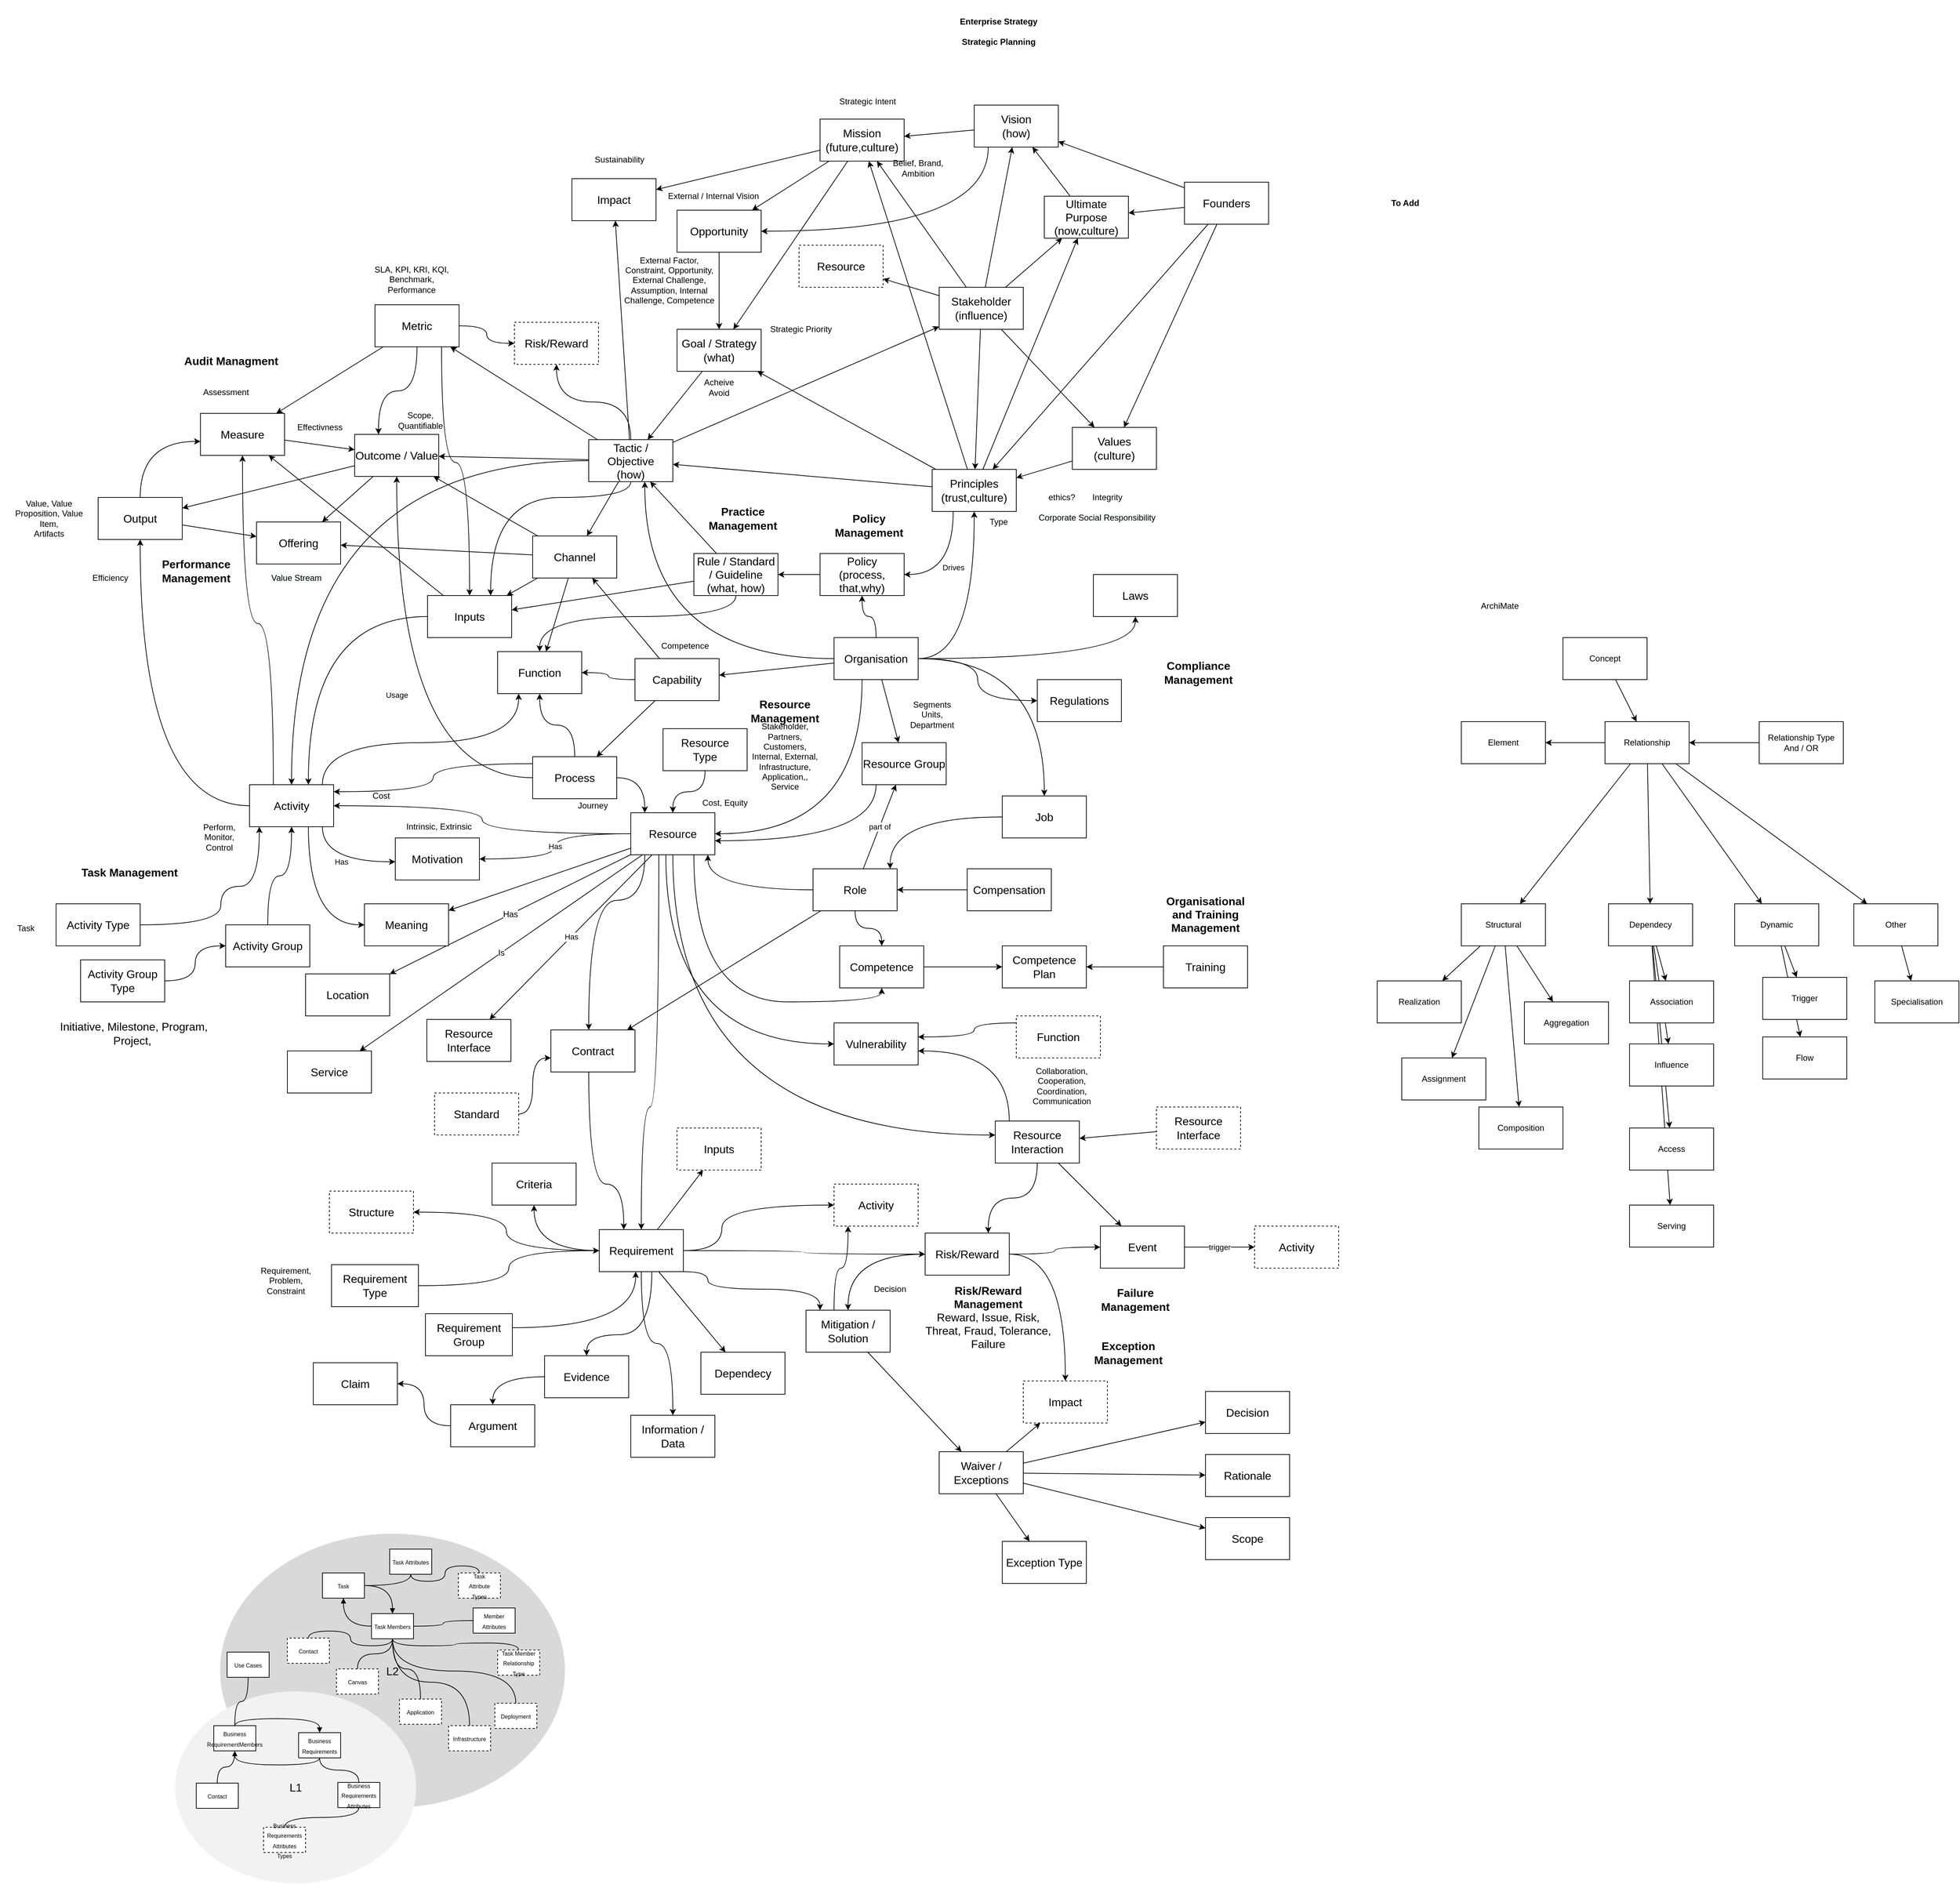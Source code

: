 <mxfile compressed="true" version="13.5.1" type="device" pages="4"><diagram id="5mdXpFSmkrV_lgbcLtbX" name="Model"><mxGraphModel dx="1017" dy="3178" grid="1" gridSize="10" guides="1" tooltips="1" connect="1" arrows="1" fold="1" page="1" pageScale="1" pageWidth="850" pageHeight="1100" math="0" shadow="0"><root><mxCell id="0"/><mxCell id="1" parent="0"/><mxCell id="OV-v5QMWO7NhztnAQlz1-32" style="edgeStyle=orthogonalEdgeStyle;curved=1;rounded=0;orthogonalLoop=1;jettySize=auto;html=1;fontSize=16;" parent="1" source="OV-v5QMWO7NhztnAQlz1-33" target="OV-v5QMWO7NhztnAQlz1-38" edge="1"><mxGeometry relative="1" as="geometry"/></mxCell><mxCell id="OV-v5QMWO7NhztnAQlz1-33" value="Activity Group" style="rounded=0;whiteSpace=wrap;html=1;fontSize=16;align=center;" parent="1" vertex="1"><mxGeometry x="362" y="-230" width="120" height="60" as="geometry"/></mxCell><mxCell id="OV-v5QMWO7NhztnAQlz1-35" style="edgeStyle=orthogonalEdgeStyle;curved=1;rounded=0;orthogonalLoop=1;jettySize=auto;html=1;fontSize=16;" parent="1" source="OV-v5QMWO7NhztnAQlz1-38" target="OV-v5QMWO7NhztnAQlz1-70" edge="1"><mxGeometry relative="1" as="geometry"><Array as="points"><mxPoint x="500" y="-490"/><mxPoint x="780" y="-490"/></Array></mxGeometry></mxCell><mxCell id="OV-v5QMWO7NhztnAQlz1-36" style="edgeStyle=orthogonalEdgeStyle;curved=1;rounded=0;orthogonalLoop=1;jettySize=auto;html=1;fontSize=16;" parent="1" source="OV-v5QMWO7NhztnAQlz1-38" target="OV-v5QMWO7NhztnAQlz1-85" edge="1"><mxGeometry relative="1" as="geometry"/></mxCell><mxCell id="OV-v5QMWO7NhztnAQlz1-429" style="edgeStyle=orthogonalEdgeStyle;rounded=0;orthogonalLoop=1;jettySize=auto;html=1;curved=1;" parent="1" source="OV-v5QMWO7NhztnAQlz1-38" target="OV-v5QMWO7NhztnAQlz1-370" edge="1"><mxGeometry relative="1" as="geometry"><Array as="points"><mxPoint x="430" y="-660"/><mxPoint x="386" y="-660"/></Array></mxGeometry></mxCell><mxCell id="qxVtuvf2T6lj4K0am9P8-16" value="Has" style="edgeStyle=orthogonalEdgeStyle;curved=1;rounded=0;orthogonalLoop=1;jettySize=auto;html=1;" parent="1" source="OV-v5QMWO7NhztnAQlz1-38" target="OV-v5QMWO7NhztnAQlz1-376" edge="1"><mxGeometry relative="1" as="geometry"><Array as="points"><mxPoint x="500" y="-320"/></Array></mxGeometry></mxCell><mxCell id="cgIfU8s02SLUu3dU-7dP-24" style="edgeStyle=orthogonalEdgeStyle;rounded=0;orthogonalLoop=1;jettySize=auto;html=1;curved=1;" parent="1" source="OV-v5QMWO7NhztnAQlz1-38" target="cgIfU8s02SLUu3dU-7dP-23" edge="1"><mxGeometry relative="1" as="geometry"><Array as="points"><mxPoint x="480" y="-230"/></Array></mxGeometry></mxCell><mxCell id="OV-v5QMWO7NhztnAQlz1-38" value="Activity" style="rounded=0;whiteSpace=wrap;html=1;fontSize=16;align=center;" parent="1" vertex="1"><mxGeometry x="396" y="-430" width="120" height="60" as="geometry"/></mxCell><mxCell id="OV-v5QMWO7NhztnAQlz1-39" style="edgeStyle=orthogonalEdgeStyle;curved=1;rounded=0;orthogonalLoop=1;jettySize=auto;html=1;fontSize=16;" parent="1" source="OV-v5QMWO7NhztnAQlz1-44" target="OV-v5QMWO7NhztnAQlz1-59" edge="1"><mxGeometry relative="1" as="geometry"><Array as="points"><mxPoint x="1030" y="-120"/><mxPoint x="1298" y="-120"/></Array></mxGeometry></mxCell><mxCell id="OV-v5QMWO7NhztnAQlz1-40" style="edgeStyle=orthogonalEdgeStyle;curved=1;rounded=0;orthogonalLoop=1;jettySize=auto;html=1;fontSize=16;" parent="1" source="OV-v5QMWO7NhztnAQlz1-44" target="OV-v5QMWO7NhztnAQlz1-61" edge="1"><mxGeometry relative="1" as="geometry"><Array as="points"><mxPoint x="1000" y="70"/></Array></mxGeometry></mxCell><mxCell id="OV-v5QMWO7NhztnAQlz1-41" style="edgeStyle=orthogonalEdgeStyle;curved=1;rounded=0;orthogonalLoop=1;jettySize=auto;html=1;fontSize=16;" parent="1" source="OV-v5QMWO7NhztnAQlz1-44" target="OV-v5QMWO7NhztnAQlz1-91" edge="1"><mxGeometry relative="1" as="geometry"><Array as="points"><mxPoint x="960" y="-265"/><mxPoint x="880" y="-265"/></Array></mxGeometry></mxCell><mxCell id="OV-v5QMWO7NhztnAQlz1-42" style="edgeStyle=orthogonalEdgeStyle;curved=1;rounded=0;orthogonalLoop=1;jettySize=auto;html=1;fontSize=16;" parent="1" source="OV-v5QMWO7NhztnAQlz1-44" target="OV-v5QMWO7NhztnAQlz1-98" edge="1"><mxGeometry relative="1" as="geometry"><Array as="points"><mxPoint x="980" y="30"/></Array></mxGeometry></mxCell><mxCell id="OV-v5QMWO7NhztnAQlz1-43" style="edgeStyle=orthogonalEdgeStyle;curved=1;rounded=0;orthogonalLoop=1;jettySize=auto;html=1;fontSize=16;" parent="1" source="OV-v5QMWO7NhztnAQlz1-44" target="OV-v5QMWO7NhztnAQlz1-110" edge="1"><mxGeometry relative="1" as="geometry"><Array as="points"><mxPoint x="990" y="-60"/></Array></mxGeometry></mxCell><mxCell id="qxVtuvf2T6lj4K0am9P8-14" style="edgeStyle=orthogonalEdgeStyle;curved=1;rounded=0;orthogonalLoop=1;jettySize=auto;html=1;" parent="1" source="OV-v5QMWO7NhztnAQlz1-44" target="OV-v5QMWO7NhztnAQlz1-38" edge="1"><mxGeometry relative="1" as="geometry"/></mxCell><mxCell id="qxVtuvf2T6lj4K0am9P8-17" value="Has" style="edgeStyle=orthogonalEdgeStyle;curved=1;rounded=0;orthogonalLoop=1;jettySize=auto;html=1;" parent="1" source="OV-v5QMWO7NhztnAQlz1-44" target="OV-v5QMWO7NhztnAQlz1-376" edge="1"><mxGeometry relative="1" as="geometry"/></mxCell><mxCell id="U5WA6vrjYCwprv2cBAKk-4" value="Has" style="edgeStyle=none;rounded=0;orthogonalLoop=1;jettySize=auto;html=1;fontSize=12;" parent="1" source="OV-v5QMWO7NhztnAQlz1-44" target="U5WA6vrjYCwprv2cBAKk-1" edge="1"><mxGeometry relative="1" as="geometry"/></mxCell><mxCell id="U5WA6vrjYCwprv2cBAKk-5" value="Is" style="edgeStyle=none;rounded=0;orthogonalLoop=1;jettySize=auto;html=1;fontSize=12;" parent="1" source="OV-v5QMWO7NhztnAQlz1-44" target="U5WA6vrjYCwprv2cBAKk-2" edge="1"><mxGeometry relative="1" as="geometry"/></mxCell><mxCell id="cgIfU8s02SLUu3dU-7dP-25" style="rounded=0;orthogonalLoop=1;jettySize=auto;html=1;" parent="1" source="OV-v5QMWO7NhztnAQlz1-44" target="cgIfU8s02SLUu3dU-7dP-23" edge="1"><mxGeometry relative="1" as="geometry"/></mxCell><mxCell id="cgIfU8s02SLUu3dU-7dP-27" value="Has" style="edgeStyle=none;rounded=0;orthogonalLoop=1;jettySize=auto;html=1;" parent="1" source="OV-v5QMWO7NhztnAQlz1-44" target="cgIfU8s02SLUu3dU-7dP-26" edge="1"><mxGeometry relative="1" as="geometry"/></mxCell><mxCell id="OV-v5QMWO7NhztnAQlz1-44" value="Resource" style="rounded=0;whiteSpace=wrap;html=1;fontSize=16;align=center;" parent="1" vertex="1"><mxGeometry x="940" y="-390" width="120" height="60" as="geometry"/></mxCell><mxCell id="OV-v5QMWO7NhztnAQlz1-45" style="edgeStyle=orthogonalEdgeStyle;curved=1;rounded=0;orthogonalLoop=1;jettySize=auto;html=1;fontSize=16;" parent="1" source="OV-v5QMWO7NhztnAQlz1-46" target="OV-v5QMWO7NhztnAQlz1-44" edge="1"><mxGeometry relative="1" as="geometry"><Array as="points"><mxPoint x="1050" y="-280"/></Array></mxGeometry></mxCell><mxCell id="qxVtuvf2T6lj4K0am9P8-5" style="edgeStyle=orthogonalEdgeStyle;curved=1;rounded=0;orthogonalLoop=1;jettySize=auto;html=1;" parent="1" source="OV-v5QMWO7NhztnAQlz1-46" target="OV-v5QMWO7NhztnAQlz1-59" edge="1"><mxGeometry relative="1" as="geometry"/></mxCell><mxCell id="qxVtuvf2T6lj4K0am9P8-60" style="edgeStyle=none;rounded=0;orthogonalLoop=1;jettySize=auto;html=1;" parent="1" source="OV-v5QMWO7NhztnAQlz1-46" target="OV-v5QMWO7NhztnAQlz1-91" edge="1"><mxGeometry relative="1" as="geometry"/></mxCell><mxCell id="V6LTQ88Z5yBEIiYFj3Dy-3" value="part of" style="edgeStyle=none;rounded=0;orthogonalLoop=1;jettySize=auto;html=1;" parent="1" source="OV-v5QMWO7NhztnAQlz1-46" target="qxVtuvf2T6lj4K0am9P8-24" edge="1"><mxGeometry relative="1" as="geometry"/></mxCell><mxCell id="OV-v5QMWO7NhztnAQlz1-46" value="Role" style="rounded=0;whiteSpace=wrap;html=1;fontSize=16;align=center;" parent="1" vertex="1"><mxGeometry x="1200" y="-310" width="120" height="60" as="geometry"/></mxCell><mxCell id="OV-v5QMWO7NhztnAQlz1-47" value="" style="edgeStyle=orthogonalEdgeStyle;curved=1;rounded=0;orthogonalLoop=1;jettySize=auto;html=1;fontSize=16;" parent="1" source="OV-v5QMWO7NhztnAQlz1-55" target="OV-v5QMWO7NhztnAQlz1-57" edge="1"><mxGeometry relative="1" as="geometry"/></mxCell><mxCell id="OV-v5QMWO7NhztnAQlz1-48" style="edgeStyle=orthogonalEdgeStyle;curved=1;rounded=0;orthogonalLoop=1;jettySize=auto;html=1;fontSize=16;" parent="1" source="OV-v5QMWO7NhztnAQlz1-55" target="OV-v5QMWO7NhztnAQlz1-65" edge="1"><mxGeometry relative="1" as="geometry"><Array as="points"><mxPoint x="960" y="-610"/></Array></mxGeometry></mxCell><mxCell id="OV-v5QMWO7NhztnAQlz1-49" style="rounded=0;orthogonalLoop=1;jettySize=auto;html=1;fontSize=16;" parent="1" source="OV-v5QMWO7NhztnAQlz1-55" target="OV-v5QMWO7NhztnAQlz1-69" edge="1"><mxGeometry relative="1" as="geometry"/></mxCell><mxCell id="OV-v5QMWO7NhztnAQlz1-50" style="edgeStyle=orthogonalEdgeStyle;curved=1;rounded=0;orthogonalLoop=1;jettySize=auto;html=1;fontSize=16;" parent="1" source="OV-v5QMWO7NhztnAQlz1-55" target="OV-v5QMWO7NhztnAQlz1-44" edge="1"><mxGeometry relative="1" as="geometry"><mxPoint x="1280" y="-530" as="sourcePoint"/><Array as="points"><mxPoint x="1270" y="-360"/></Array></mxGeometry></mxCell><mxCell id="OV-v5QMWO7NhztnAQlz1-51" style="edgeStyle=orthogonalEdgeStyle;curved=1;rounded=0;orthogonalLoop=1;jettySize=auto;html=1;fontSize=16;" parent="1" source="OV-v5QMWO7NhztnAQlz1-55" target="OV-v5QMWO7NhztnAQlz1-75" edge="1"><mxGeometry relative="1" as="geometry"/></mxCell><mxCell id="OV-v5QMWO7NhztnAQlz1-52" style="edgeStyle=orthogonalEdgeStyle;curved=1;rounded=0;orthogonalLoop=1;jettySize=auto;html=1;fontSize=16;" parent="1" source="OV-v5QMWO7NhztnAQlz1-55" target="OV-v5QMWO7NhztnAQlz1-89" edge="1"><mxGeometry relative="1" as="geometry"/></mxCell><mxCell id="OV-v5QMWO7NhztnAQlz1-53" style="edgeStyle=orthogonalEdgeStyle;rounded=0;orthogonalLoop=1;jettySize=auto;html=1;curved=1;" parent="1" source="OV-v5QMWO7NhztnAQlz1-55" target="OV-v5QMWO7NhztnAQlz1-159" edge="1"><mxGeometry relative="1" as="geometry"/></mxCell><mxCell id="OV-v5QMWO7NhztnAQlz1-54" style="edgeStyle=orthogonalEdgeStyle;rounded=0;orthogonalLoop=1;jettySize=auto;html=1;curved=1;" parent="1" source="OV-v5QMWO7NhztnAQlz1-55" target="OV-v5QMWO7NhztnAQlz1-160" edge="1"><mxGeometry relative="1" as="geometry"/></mxCell><mxCell id="qxVtuvf2T6lj4K0am9P8-63" style="edgeStyle=none;rounded=0;orthogonalLoop=1;jettySize=auto;html=1;" parent="1" source="OV-v5QMWO7NhztnAQlz1-55" target="qxVtuvf2T6lj4K0am9P8-24" edge="1"><mxGeometry relative="1" as="geometry"/></mxCell><mxCell id="OV-v5QMWO7NhztnAQlz1-55" value="Organisation" style="rounded=0;whiteSpace=wrap;html=1;fontSize=16;align=center;" parent="1" vertex="1"><mxGeometry x="1230" y="-640" width="120" height="60" as="geometry"/></mxCell><mxCell id="OV-v5QMWO7NhztnAQlz1-56" value="" style="edgeStyle=orthogonalEdgeStyle;curved=1;rounded=0;orthogonalLoop=1;jettySize=auto;html=1;fontSize=16;" parent="1" source="OV-v5QMWO7NhztnAQlz1-57" target="OV-v5QMWO7NhztnAQlz1-46" edge="1"><mxGeometry relative="1" as="geometry"><Array as="points"><mxPoint x="1310" y="-384"/></Array></mxGeometry></mxCell><mxCell id="OV-v5QMWO7NhztnAQlz1-57" value="Job" style="rounded=0;whiteSpace=wrap;html=1;fontSize=16;align=center;" parent="1" vertex="1"><mxGeometry x="1470" y="-414" width="120" height="60" as="geometry"/></mxCell><mxCell id="OV-v5QMWO7NhztnAQlz1-58" style="edgeStyle=orthogonalEdgeStyle;curved=1;rounded=0;orthogonalLoop=1;jettySize=auto;html=1;fontSize=16;" parent="1" source="OV-v5QMWO7NhztnAQlz1-59" target="OV-v5QMWO7NhztnAQlz1-87" edge="1"><mxGeometry relative="1" as="geometry"/></mxCell><mxCell id="OV-v5QMWO7NhztnAQlz1-59" value="Competence" style="rounded=0;whiteSpace=wrap;html=1;fontSize=16;align=center;" parent="1" vertex="1"><mxGeometry x="1238" y="-200" width="120" height="60" as="geometry"/></mxCell><mxCell id="OV-v5QMWO7NhztnAQlz1-60" style="edgeStyle=orthogonalEdgeStyle;curved=1;rounded=0;orthogonalLoop=1;jettySize=auto;html=1;fontSize=16;" parent="1" source="OV-v5QMWO7NhztnAQlz1-61" target="OV-v5QMWO7NhztnAQlz1-110" edge="1"><mxGeometry relative="1" as="geometry"><Array as="points"><mxPoint x="1480" y="-50"/></Array></mxGeometry></mxCell><mxCell id="cgIfU8s02SLUu3dU-7dP-12" style="edgeStyle=none;rounded=0;orthogonalLoop=1;jettySize=auto;html=1;" parent="1" source="OV-v5QMWO7NhztnAQlz1-61" target="OV-v5QMWO7NhztnAQlz1-105" edge="1"><mxGeometry relative="1" as="geometry"/></mxCell><mxCell id="OV-v5QMWO7NhztnAQlz1-61" value="Resource Interaction" style="rounded=0;whiteSpace=wrap;html=1;fontSize=16;align=center;" parent="1" vertex="1"><mxGeometry x="1460" y="50" width="120" height="60" as="geometry"/></mxCell><mxCell id="OV-v5QMWO7NhztnAQlz1-63" style="edgeStyle=orthogonalEdgeStyle;rounded=0;orthogonalLoop=1;jettySize=auto;html=1;curved=1;" parent="1" source="OV-v5QMWO7NhztnAQlz1-65" target="OV-v5QMWO7NhztnAQlz1-38" edge="1"><mxGeometry relative="1" as="geometry"/></mxCell><mxCell id="OV-v5QMWO7NhztnAQlz1-64" style="edgeStyle=none;rounded=0;orthogonalLoop=1;jettySize=auto;html=1;fontSize=12;" parent="1" source="OV-v5QMWO7NhztnAQlz1-65" target="OV-v5QMWO7NhztnAQlz1-202" edge="1"><mxGeometry relative="1" as="geometry"/></mxCell><mxCell id="OV-v5QMWO7NhztnAQlz1-394" style="edgeStyle=none;rounded=0;orthogonalLoop=1;jettySize=auto;html=1;" parent="1" source="OV-v5QMWO7NhztnAQlz1-65" target="OV-v5QMWO7NhztnAQlz1-86" edge="1"><mxGeometry relative="1" as="geometry"/></mxCell><mxCell id="OV-v5QMWO7NhztnAQlz1-396" style="edgeStyle=orthogonalEdgeStyle;curved=1;rounded=0;orthogonalLoop=1;jettySize=auto;html=1;" parent="1" source="OV-v5QMWO7NhztnAQlz1-65" target="OV-v5QMWO7NhztnAQlz1-395" edge="1"><mxGeometry relative="1" as="geometry"><Array as="points"><mxPoint x="740" y="-840"/></Array></mxGeometry></mxCell><mxCell id="OV-v5QMWO7NhztnAQlz1-408" style="rounded=0;orthogonalLoop=1;jettySize=auto;html=1;" parent="1" source="OV-v5QMWO7NhztnAQlz1-65" target="OV-v5QMWO7NhztnAQlz1-407" edge="1"><mxGeometry relative="1" as="geometry"/></mxCell><mxCell id="OV-v5QMWO7NhztnAQlz1-417" style="edgeStyle=none;rounded=0;orthogonalLoop=1;jettySize=auto;html=1;" parent="1" source="OV-v5QMWO7NhztnAQlz1-65" target="OV-v5QMWO7NhztnAQlz1-192" edge="1"><mxGeometry relative="1" as="geometry"/></mxCell><mxCell id="OV-v5QMWO7NhztnAQlz1-435" style="edgeStyle=orthogonalEdgeStyle;curved=1;rounded=0;orthogonalLoop=1;jettySize=auto;html=1;" parent="1" source="OV-v5QMWO7NhztnAQlz1-65" target="OV-v5QMWO7NhztnAQlz1-434" edge="1"><mxGeometry relative="1" as="geometry"/></mxCell><mxCell id="M0yTE4UhmUmWDhHYKbKs-15" style="edgeStyle=none;rounded=0;orthogonalLoop=1;jettySize=auto;html=1;" edge="1" parent="1" source="OV-v5QMWO7NhztnAQlz1-65" target="M0yTE4UhmUmWDhHYKbKs-1"><mxGeometry relative="1" as="geometry"/></mxCell><mxCell id="OV-v5QMWO7NhztnAQlz1-65" value="&lt;div&gt;Tactic / Objective&lt;/div&gt;&lt;div&gt;(how)&lt;br&gt;&lt;/div&gt;" style="rounded=0;whiteSpace=wrap;html=1;fontSize=16;align=center;" parent="1" vertex="1"><mxGeometry x="880" y="-922.5" width="120" height="60" as="geometry"/></mxCell><mxCell id="OV-v5QMWO7NhztnAQlz1-68" style="edgeStyle=orthogonalEdgeStyle;curved=1;rounded=0;orthogonalLoop=1;jettySize=auto;html=1;fontSize=16;" parent="1" source="OV-v5QMWO7NhztnAQlz1-69" target="OV-v5QMWO7NhztnAQlz1-70" edge="1"><mxGeometry relative="1" as="geometry"/></mxCell><mxCell id="qxVtuvf2T6lj4K0am9P8-65" style="edgeStyle=none;rounded=0;orthogonalLoop=1;jettySize=auto;html=1;" parent="1" source="M0yTE4UhmUmWDhHYKbKs-1" target="OV-v5QMWO7NhztnAQlz1-86" edge="1"><mxGeometry relative="1" as="geometry"><mxPoint x="874.235" y="-720" as="targetPoint"/></mxGeometry></mxCell><mxCell id="qxVtuvf2T6lj4K0am9P8-67" style="edgeStyle=none;rounded=0;orthogonalLoop=1;jettySize=auto;html=1;" parent="1" source="OV-v5QMWO7NhztnAQlz1-69" target="qxVtuvf2T6lj4K0am9P8-20" edge="1"><mxGeometry relative="1" as="geometry"/></mxCell><mxCell id="OV-v5QMWO7NhztnAQlz1-69" value="Capability" style="rounded=0;whiteSpace=wrap;html=1;fontSize=16;align=center;" parent="1" vertex="1"><mxGeometry x="946" y="-610" width="120" height="60" as="geometry"/></mxCell><mxCell id="OV-v5QMWO7NhztnAQlz1-70" value="Function" style="rounded=0;whiteSpace=wrap;html=1;fontSize=16;align=center;" parent="1" vertex="1"><mxGeometry x="750" y="-620" width="120" height="60" as="geometry"/></mxCell><mxCell id="OV-v5QMWO7NhztnAQlz1-73" style="rounded=0;orthogonalLoop=1;jettySize=auto;html=1;fontSize=16;" parent="1" source="OV-v5QMWO7NhztnAQlz1-75" target="OV-v5QMWO7NhztnAQlz1-65" edge="1"><mxGeometry relative="1" as="geometry"/></mxCell><mxCell id="OV-v5QMWO7NhztnAQlz1-74" style="edgeStyle=none;rounded=0;orthogonalLoop=1;jettySize=auto;html=1;fontSize=12;" parent="1" source="OV-v5QMWO7NhztnAQlz1-75" target="OV-v5QMWO7NhztnAQlz1-119" edge="1"><mxGeometry relative="1" as="geometry"/></mxCell><mxCell id="qxVtuvf2T6lj4K0am9P8-1" value="Drives" style="edgeStyle=orthogonalEdgeStyle;rounded=0;orthogonalLoop=1;jettySize=auto;html=1;curved=1;" parent="1" source="OV-v5QMWO7NhztnAQlz1-75" target="OV-v5QMWO7NhztnAQlz1-89" edge="1"><mxGeometry relative="1" as="geometry"><Array as="points"><mxPoint x="1400" y="-730"/></Array></mxGeometry></mxCell><mxCell id="OV-v5QMWO7NhztnAQlz1-75" value="Principles&lt;br&gt;(trust,culture)" style="rounded=0;whiteSpace=wrap;html=1;fontSize=16;align=center;" parent="1" vertex="1"><mxGeometry x="1370" y="-880" width="120" height="60" as="geometry"/></mxCell><mxCell id="OV-v5QMWO7NhztnAQlz1-76" value="Initiative, Milestone, Program, Project,&amp;nbsp;" style="text;html=1;strokeColor=none;fillColor=none;align=center;verticalAlign=middle;whiteSpace=wrap;rounded=0;fontSize=16;" parent="1" vertex="1"><mxGeometry x="114" y="-100" width="234" height="50" as="geometry"/></mxCell><mxCell id="OV-v5QMWO7NhztnAQlz1-77" style="edgeStyle=orthogonalEdgeStyle;curved=1;rounded=0;orthogonalLoop=1;jettySize=auto;html=1;fontSize=16;" parent="1" source="OV-v5QMWO7NhztnAQlz1-78" target="OV-v5QMWO7NhztnAQlz1-33" edge="1"><mxGeometry relative="1" as="geometry"/></mxCell><mxCell id="OV-v5QMWO7NhztnAQlz1-78" value="Activity Group Type" style="rounded=0;whiteSpace=wrap;html=1;fontSize=16;align=center;" parent="1" vertex="1"><mxGeometry x="155" y="-180" width="120" height="60" as="geometry"/></mxCell><mxCell id="OV-v5QMWO7NhztnAQlz1-79" style="edgeStyle=orthogonalEdgeStyle;curved=1;rounded=0;orthogonalLoop=1;jettySize=auto;html=1;fontSize=16;" parent="1" source="OV-v5QMWO7NhztnAQlz1-80" target="OV-v5QMWO7NhztnAQlz1-83" edge="1"><mxGeometry relative="1" as="geometry"/></mxCell><mxCell id="OV-v5QMWO7NhztnAQlz1-80" value="Evidence" style="rounded=0;whiteSpace=wrap;html=1;fontSize=16;align=center;" parent="1" vertex="1"><mxGeometry x="817" y="385" width="120" height="60" as="geometry"/></mxCell><mxCell id="OV-v5QMWO7NhztnAQlz1-81" value="Claim" style="rounded=0;whiteSpace=wrap;html=1;fontSize=16;align=center;" parent="1" vertex="1"><mxGeometry x="487" y="395" width="120" height="60" as="geometry"/></mxCell><mxCell id="OV-v5QMWO7NhztnAQlz1-82" style="edgeStyle=orthogonalEdgeStyle;curved=1;rounded=0;orthogonalLoop=1;jettySize=auto;html=1;fontSize=16;" parent="1" source="OV-v5QMWO7NhztnAQlz1-83" target="OV-v5QMWO7NhztnAQlz1-81" edge="1"><mxGeometry relative="1" as="geometry"/></mxCell><mxCell id="OV-v5QMWO7NhztnAQlz1-83" value="Argument" style="rounded=0;whiteSpace=wrap;html=1;fontSize=16;align=center;" parent="1" vertex="1"><mxGeometry x="683" y="455" width="120" height="60" as="geometry"/></mxCell><mxCell id="OV-v5QMWO7NhztnAQlz1-399" style="edgeStyle=orthogonalEdgeStyle;curved=1;rounded=0;orthogonalLoop=1;jettySize=auto;html=1;" parent="1" source="OV-v5QMWO7NhztnAQlz1-85" target="OV-v5QMWO7NhztnAQlz1-370" edge="1"><mxGeometry relative="1" as="geometry"><Array as="points"><mxPoint x="240" y="-920"/></Array></mxGeometry></mxCell><mxCell id="cgIfU8s02SLUu3dU-7dP-17" style="edgeStyle=none;rounded=0;orthogonalLoop=1;jettySize=auto;html=1;" parent="1" source="OV-v5QMWO7NhztnAQlz1-85" target="qxVtuvf2T6lj4K0am9P8-43" edge="1"><mxGeometry relative="1" as="geometry"/></mxCell><mxCell id="OV-v5QMWO7NhztnAQlz1-85" value="Output" style="rounded=0;whiteSpace=wrap;html=1;fontSize=16;align=center;" parent="1" vertex="1"><mxGeometry x="180" y="-840" width="120" height="60" as="geometry"/></mxCell><mxCell id="cgIfU8s02SLUu3dU-7dP-16" style="edgeStyle=none;rounded=0;orthogonalLoop=1;jettySize=auto;html=1;" parent="1" source="OV-v5QMWO7NhztnAQlz1-86" target="qxVtuvf2T6lj4K0am9P8-43" edge="1"><mxGeometry relative="1" as="geometry"/></mxCell><mxCell id="jeTFNa1JQDYDojxt6GpV-4" style="edgeStyle=none;rounded=0;orthogonalLoop=1;jettySize=auto;html=1;" parent="1" source="OV-v5QMWO7NhztnAQlz1-86" target="OV-v5QMWO7NhztnAQlz1-85" edge="1"><mxGeometry relative="1" as="geometry"/></mxCell><mxCell id="OV-v5QMWO7NhztnAQlz1-86" value="Outcome / Value" style="rounded=0;whiteSpace=wrap;html=1;fontSize=16;align=center;" parent="1" vertex="1"><mxGeometry x="546" y="-930" width="120" height="60" as="geometry"/></mxCell><mxCell id="OV-v5QMWO7NhztnAQlz1-87" value="Competence Plan" style="rounded=0;whiteSpace=wrap;html=1;fontSize=16;align=center;" parent="1" vertex="1"><mxGeometry x="1470" y="-200" width="120" height="60" as="geometry"/></mxCell><mxCell id="OV-v5QMWO7NhztnAQlz1-88" style="edgeStyle=none;rounded=0;orthogonalLoop=1;jettySize=auto;html=1;" parent="1" source="OV-v5QMWO7NhztnAQlz1-89" target="OV-v5QMWO7NhztnAQlz1-158" edge="1"><mxGeometry relative="1" as="geometry"/></mxCell><mxCell id="OV-v5QMWO7NhztnAQlz1-89" value="Policy&lt;br&gt;&lt;div&gt;(process,&lt;/div&gt;&lt;div&gt;that,why)&lt;/div&gt;" style="rounded=0;whiteSpace=wrap;html=1;fontSize=16;align=center;" parent="1" vertex="1"><mxGeometry x="1210" y="-760" width="120" height="60" as="geometry"/></mxCell><mxCell id="OV-v5QMWO7NhztnAQlz1-90" style="edgeStyle=orthogonalEdgeStyle;curved=1;rounded=0;orthogonalLoop=1;jettySize=auto;html=1;fontSize=16;" parent="1" source="OV-v5QMWO7NhztnAQlz1-91" target="OV-v5QMWO7NhztnAQlz1-98" edge="1"><mxGeometry relative="1" as="geometry"><Array as="points"><mxPoint x="880" y="140"/><mxPoint x="930" y="140"/></Array></mxGeometry></mxCell><mxCell id="OV-v5QMWO7NhztnAQlz1-91" value="Contract" style="rounded=0;whiteSpace=wrap;html=1;fontSize=16;align=center;" parent="1" vertex="1"><mxGeometry x="826" y="-80" width="120" height="60" as="geometry"/></mxCell><mxCell id="OV-v5QMWO7NhztnAQlz1-92" style="edgeStyle=orthogonalEdgeStyle;curved=1;rounded=0;orthogonalLoop=1;jettySize=auto;html=1;fontSize=16;" parent="1" source="OV-v5QMWO7NhztnAQlz1-93" target="OV-v5QMWO7NhztnAQlz1-91" edge="1"><mxGeometry relative="1" as="geometry"><Array as="points"><mxPoint x="800" y="-40"/></Array></mxGeometry></mxCell><mxCell id="OV-v5QMWO7NhztnAQlz1-93" value="Standard" style="rounded=0;whiteSpace=wrap;html=1;fontSize=16;align=center;dashed=1;" parent="1" vertex="1"><mxGeometry x="660" y="10" width="120" height="60" as="geometry"/></mxCell><mxCell id="OV-v5QMWO7NhztnAQlz1-94" style="edgeStyle=orthogonalEdgeStyle;curved=1;rounded=0;orthogonalLoop=1;jettySize=auto;html=1;fontSize=16;" parent="1" source="OV-v5QMWO7NhztnAQlz1-98" target="OV-v5QMWO7NhztnAQlz1-80" edge="1"><mxGeometry relative="1" as="geometry"><Array as="points"><mxPoint x="970" y="355"/><mxPoint x="877" y="355"/></Array></mxGeometry></mxCell><mxCell id="OV-v5QMWO7NhztnAQlz1-95" style="edgeStyle=orthogonalEdgeStyle;curved=1;rounded=0;orthogonalLoop=1;jettySize=auto;html=1;fontSize=16;" parent="1" source="OV-v5QMWO7NhztnAQlz1-98" target="OV-v5QMWO7NhztnAQlz1-103" edge="1"><mxGeometry relative="1" as="geometry"/></mxCell><mxCell id="OV-v5QMWO7NhztnAQlz1-96" style="edgeStyle=orthogonalEdgeStyle;curved=1;rounded=0;orthogonalLoop=1;jettySize=auto;html=1;fontSize=16;" parent="1" source="OV-v5QMWO7NhztnAQlz1-98" target="OV-v5QMWO7NhztnAQlz1-112" edge="1"><mxGeometry relative="1" as="geometry"><Array as="points"><mxPoint x="1070" y="235"/><mxPoint x="1070" y="170"/></Array></mxGeometry></mxCell><mxCell id="OV-v5QMWO7NhztnAQlz1-97" style="edgeStyle=orthogonalEdgeStyle;curved=1;rounded=0;orthogonalLoop=1;jettySize=auto;html=1;fontSize=16;" parent="1" source="OV-v5QMWO7NhztnAQlz1-98" target="OV-v5QMWO7NhztnAQlz1-113" edge="1"><mxGeometry relative="1" as="geometry"/></mxCell><mxCell id="OV-v5QMWO7NhztnAQlz1-437" style="rounded=0;orthogonalLoop=1;jettySize=auto;html=1;" parent="1" source="OV-v5QMWO7NhztnAQlz1-98" target="N6XvbdAE1N4Uc6OCK4LW-6" edge="1"><mxGeometry relative="1" as="geometry"/></mxCell><mxCell id="qxVtuvf2T6lj4K0am9P8-11" style="edgeStyle=orthogonalEdgeStyle;curved=1;rounded=0;orthogonalLoop=1;jettySize=auto;html=1;" parent="1" source="OV-v5QMWO7NhztnAQlz1-98" target="OV-v5QMWO7NhztnAQlz1-107" edge="1"><mxGeometry relative="1" as="geometry"><Array as="points"><mxPoint x="1050" y="265"/><mxPoint x="1050" y="290"/><mxPoint x="1210" y="290"/></Array><mxPoint x="955" y="265" as="sourcePoint"/></mxGeometry></mxCell><mxCell id="qxVtuvf2T6lj4K0am9P8-29" style="rounded=0;orthogonalLoop=1;jettySize=auto;html=1;" parent="1" source="OV-v5QMWO7NhztnAQlz1-98" target="qxVtuvf2T6lj4K0am9P8-28" edge="1"><mxGeometry relative="1" as="geometry"/></mxCell><mxCell id="qxVtuvf2T6lj4K0am9P8-48" style="edgeStyle=orthogonalEdgeStyle;curved=1;rounded=0;orthogonalLoop=1;jettySize=auto;html=1;" parent="1" source="OV-v5QMWO7NhztnAQlz1-98" target="qxVtuvf2T6lj4K0am9P8-47" edge="1"><mxGeometry relative="1" as="geometry"/></mxCell><mxCell id="jeTFNa1JQDYDojxt6GpV-6" style="edgeStyle=orthogonalEdgeStyle;rounded=0;orthogonalLoop=1;jettySize=auto;html=1;curved=1;" parent="1" source="OV-v5QMWO7NhztnAQlz1-98" target="jeTFNa1JQDYDojxt6GpV-5" edge="1"><mxGeometry relative="1" as="geometry"/></mxCell><mxCell id="OV-v5QMWO7NhztnAQlz1-98" value="Requirement" style="rounded=0;whiteSpace=wrap;html=1;fontSize=16;align=center;" parent="1" vertex="1"><mxGeometry x="895" y="205" width="120" height="60" as="geometry"/></mxCell><mxCell id="OV-v5QMWO7NhztnAQlz1-99" style="edgeStyle=orthogonalEdgeStyle;curved=1;rounded=0;orthogonalLoop=1;jettySize=auto;html=1;fontSize=16;" parent="1" source="OV-v5QMWO7NhztnAQlz1-100" target="OV-v5QMWO7NhztnAQlz1-98" edge="1"><mxGeometry relative="1" as="geometry"><Array as="points"><mxPoint x="947" y="345"/></Array></mxGeometry></mxCell><mxCell id="OV-v5QMWO7NhztnAQlz1-100" value="Requirement Group" style="rounded=0;whiteSpace=wrap;html=1;fontSize=16;align=center;" parent="1" vertex="1"><mxGeometry x="647" y="325" width="124" height="60" as="geometry"/></mxCell><mxCell id="OV-v5QMWO7NhztnAQlz1-101" style="edgeStyle=orthogonalEdgeStyle;curved=1;rounded=0;orthogonalLoop=1;jettySize=auto;html=1;fontSize=16;" parent="1" source="OV-v5QMWO7NhztnAQlz1-103" target="OV-v5QMWO7NhztnAQlz1-105" edge="1"><mxGeometry relative="1" as="geometry"/></mxCell><mxCell id="OV-v5QMWO7NhztnAQlz1-102" style="edgeStyle=orthogonalEdgeStyle;curved=1;rounded=0;orthogonalLoop=1;jettySize=auto;html=1;fontSize=16;" parent="1" source="OV-v5QMWO7NhztnAQlz1-103" target="OV-v5QMWO7NhztnAQlz1-107" edge="1"><mxGeometry relative="1" as="geometry"/></mxCell><mxCell id="OV-v5QMWO7NhztnAQlz1-390" style="edgeStyle=none;rounded=0;orthogonalLoop=1;jettySize=auto;html=1;" parent="1" source="OV-v5QMWO7NhztnAQlz1-107" target="OV-v5QMWO7NhztnAQlz1-365" edge="1"><mxGeometry relative="1" as="geometry"/></mxCell><mxCell id="qxVtuvf2T6lj4K0am9P8-30" style="edgeStyle=orthogonalEdgeStyle;curved=1;rounded=0;orthogonalLoop=1;jettySize=auto;html=1;" parent="1" source="OV-v5QMWO7NhztnAQlz1-103" target="OV-v5QMWO7NhztnAQlz1-382" edge="1"><mxGeometry relative="1" as="geometry"/></mxCell><mxCell id="OV-v5QMWO7NhztnAQlz1-103" value="Risk/Reward" style="rounded=0;whiteSpace=wrap;html=1;fontSize=16;align=center;" parent="1" vertex="1"><mxGeometry x="1360" y="210" width="120" height="60" as="geometry"/></mxCell><mxCell id="N6XvbdAE1N4Uc6OCK4LW-5" value="trigger" style="edgeStyle=none;rounded=0;orthogonalLoop=1;jettySize=auto;html=1;" parent="1" source="OV-v5QMWO7NhztnAQlz1-105" target="N6XvbdAE1N4Uc6OCK4LW-3" edge="1"><mxGeometry relative="1" as="geometry"/></mxCell><mxCell id="OV-v5QMWO7NhztnAQlz1-105" value="Event" style="rounded=0;whiteSpace=wrap;html=1;fontSize=16;align=center;" parent="1" vertex="1"><mxGeometry x="1610" y="200" width="120" height="60" as="geometry"/></mxCell><mxCell id="qxVtuvf2T6lj4K0am9P8-19" style="edgeStyle=orthogonalEdgeStyle;curved=1;rounded=0;orthogonalLoop=1;jettySize=auto;html=1;" parent="1" source="OV-v5QMWO7NhztnAQlz1-107" target="OV-v5QMWO7NhztnAQlz1-112" edge="1"><mxGeometry relative="1" as="geometry"><mxPoint x="1120" y="360" as="targetPoint"/><Array as="points"><mxPoint x="1230" y="260"/><mxPoint x="1250" y="260"/></Array></mxGeometry></mxCell><mxCell id="OV-v5QMWO7NhztnAQlz1-107" value="Mitigation / Solution" style="rounded=0;whiteSpace=wrap;html=1;fontSize=16;align=center;" parent="1" vertex="1"><mxGeometry x="1190" y="320" width="120" height="60" as="geometry"/></mxCell><mxCell id="OV-v5QMWO7NhztnAQlz1-109" style="edgeStyle=orthogonalEdgeStyle;curved=1;rounded=0;orthogonalLoop=1;jettySize=auto;html=1;fontSize=16;" parent="1" source="OV-v5QMWO7NhztnAQlz1-61" target="OV-v5QMWO7NhztnAQlz1-103" edge="1"><mxGeometry relative="1" as="geometry"><Array as="points"><mxPoint x="1520" y="160"/><mxPoint x="1450" y="160"/></Array></mxGeometry></mxCell><mxCell id="OV-v5QMWO7NhztnAQlz1-110" value="Vulnerability" style="rounded=0;whiteSpace=wrap;html=1;fontSize=16;align=center;" parent="1" vertex="1"><mxGeometry x="1230" y="-90" width="120" height="60" as="geometry"/></mxCell><mxCell id="OV-v5QMWO7NhztnAQlz1-111" value="&lt;b&gt;Risk/Reward Management&lt;/b&gt;&lt;br&gt;Reward, Issue, Risk, Threat, Fraud, Tolerance, Failure" style="text;html=1;strokeColor=none;fillColor=none;align=center;verticalAlign=middle;whiteSpace=wrap;rounded=0;dashed=1;fontSize=16;" parent="1" vertex="1"><mxGeometry x="1350" y="280" width="200" height="100" as="geometry"/></mxCell><mxCell id="OV-v5QMWO7NhztnAQlz1-112" value="Activity" style="rounded=0;whiteSpace=wrap;html=1;fontSize=16;align=center;dashed=1;" parent="1" vertex="1"><mxGeometry x="1230" y="140" width="120" height="60" as="geometry"/></mxCell><mxCell id="OV-v5QMWO7NhztnAQlz1-113" value="Criteria" style="rounded=0;whiteSpace=wrap;html=1;fontSize=16;align=center;" parent="1" vertex="1"><mxGeometry x="742" y="110" width="120" height="60" as="geometry"/></mxCell><mxCell id="OV-v5QMWO7NhztnAQlz1-114" style="edgeStyle=orthogonalEdgeStyle;curved=1;rounded=0;orthogonalLoop=1;jettySize=auto;html=1;fontSize=16;" parent="1" source="OV-v5QMWO7NhztnAQlz1-115" target="OV-v5QMWO7NhztnAQlz1-110" edge="1"><mxGeometry relative="1" as="geometry"><Array as="points"><mxPoint x="1430" y="-90"/><mxPoint x="1430" y="-70"/></Array></mxGeometry></mxCell><mxCell id="OV-v5QMWO7NhztnAQlz1-115" value="Function" style="rounded=0;whiteSpace=wrap;html=1;fontSize=16;align=center;dashed=1;" parent="1" vertex="1"><mxGeometry x="1490" y="-100" width="120" height="60" as="geometry"/></mxCell><mxCell id="OV-v5QMWO7NhztnAQlz1-116" style="edgeStyle=orthogonalEdgeStyle;curved=1;rounded=0;orthogonalLoop=1;jettySize=auto;html=1;fontSize=16;" parent="1" source="OV-v5QMWO7NhztnAQlz1-117" target="OV-v5QMWO7NhztnAQlz1-44" edge="1"><mxGeometry relative="1" as="geometry"/></mxCell><mxCell id="OV-v5QMWO7NhztnAQlz1-117" value="Resource&lt;br&gt;Type" style="rounded=0;whiteSpace=wrap;html=1;fontSize=16;align=center;" parent="1" vertex="1"><mxGeometry x="986" y="-510" width="120" height="60" as="geometry"/></mxCell><mxCell id="OV-v5QMWO7NhztnAQlz1-118" style="rounded=0;orthogonalLoop=1;jettySize=auto;html=1;" parent="1" source="OV-v5QMWO7NhztnAQlz1-119" target="OV-v5QMWO7NhztnAQlz1-65" edge="1"><mxGeometry relative="1" as="geometry"/></mxCell><mxCell id="OV-v5QMWO7NhztnAQlz1-119" value="Goal / Strategy&lt;br&gt;(what)" style="rounded=0;whiteSpace=wrap;html=1;fontSize=16;align=center;" parent="1" vertex="1"><mxGeometry x="1006" y="-1080" width="120" height="60" as="geometry"/></mxCell><mxCell id="OV-v5QMWO7NhztnAQlz1-120" style="edgeStyle=none;rounded=0;orthogonalLoop=1;jettySize=auto;html=1;fontSize=12;" parent="1" source="OV-v5QMWO7NhztnAQlz1-122" target="OV-v5QMWO7NhztnAQlz1-119" edge="1"><mxGeometry relative="1" as="geometry"><mxPoint x="1160" y="-1235.455" as="targetPoint"/></mxGeometry></mxCell><mxCell id="OV-v5QMWO7NhztnAQlz1-121" style="edgeStyle=none;rounded=0;orthogonalLoop=1;jettySize=auto;html=1;fontSize=12;" parent="1" source="OV-v5QMWO7NhztnAQlz1-122" target="OV-v5QMWO7NhztnAQlz1-202" edge="1"><mxGeometry relative="1" as="geometry"/></mxCell><mxCell id="M0yTE4UhmUmWDhHYKbKs-26" style="edgeStyle=none;rounded=0;orthogonalLoop=1;jettySize=auto;html=1;" edge="1" parent="1" source="OV-v5QMWO7NhztnAQlz1-122" target="M0yTE4UhmUmWDhHYKbKs-25"><mxGeometry relative="1" as="geometry"/></mxCell><mxCell id="OV-v5QMWO7NhztnAQlz1-122" value="Mission&lt;br&gt;(future,culture)" style="rounded=0;whiteSpace=wrap;html=1;fontSize=16;align=center;" parent="1" vertex="1"><mxGeometry x="1210" y="-1380" width="120" height="60" as="geometry"/></mxCell><mxCell id="OV-v5QMWO7NhztnAQlz1-123" value="&lt;div&gt;Acheive&lt;/div&gt;&lt;div&gt;Avoid&lt;br&gt;&lt;/div&gt;" style="text;html=1;strokeColor=none;fillColor=none;align=center;verticalAlign=middle;whiteSpace=wrap;rounded=0;" parent="1" vertex="1"><mxGeometry x="1026" y="-1020" width="80" height="45" as="geometry"/></mxCell><mxCell id="OV-v5QMWO7NhztnAQlz1-125" style="rounded=0;orthogonalLoop=1;jettySize=auto;html=1;" parent="1" source="OV-v5QMWO7NhztnAQlz1-199" target="OV-v5QMWO7NhztnAQlz1-122" edge="1"><mxGeometry relative="1" as="geometry"/></mxCell><mxCell id="OV-v5QMWO7NhztnAQlz1-126" value="Ultimate Purpose&lt;br&gt;(now,culture)" style="rounded=0;whiteSpace=wrap;html=1;fontSize=16;align=center;" parent="1" vertex="1"><mxGeometry x="1530" y="-1270" width="120" height="60" as="geometry"/></mxCell><mxCell id="OV-v5QMWO7NhztnAQlz1-152" value="Enterprise Strategy&lt;br&gt;&lt;br&gt;Strategic Planning" style="text;html=1;strokeColor=none;fillColor=none;align=center;verticalAlign=middle;whiteSpace=wrap;rounded=0;fontStyle=1" parent="1" vertex="1"><mxGeometry x="1375" y="-1550" width="180" height="90" as="geometry"/></mxCell><mxCell id="OV-v5QMWO7NhztnAQlz1-153" style="edgeStyle=none;rounded=0;orthogonalLoop=1;jettySize=auto;html=1;" parent="1" source="OV-v5QMWO7NhztnAQlz1-75" target="OV-v5QMWO7NhztnAQlz1-122" edge="1"><mxGeometry relative="1" as="geometry"/></mxCell><mxCell id="OV-v5QMWO7NhztnAQlz1-154" style="edgeStyle=none;rounded=0;orthogonalLoop=1;jettySize=auto;html=1;" parent="1" source="OV-v5QMWO7NhztnAQlz1-156" target="OV-v5QMWO7NhztnAQlz1-75" edge="1"><mxGeometry relative="1" as="geometry"/></mxCell><mxCell id="OV-v5QMWO7NhztnAQlz1-155" style="edgeStyle=none;rounded=0;orthogonalLoop=1;jettySize=auto;html=1;fontSize=12;" parent="1" source="OV-v5QMWO7NhztnAQlz1-75" target="OV-v5QMWO7NhztnAQlz1-126" edge="1"><mxGeometry relative="1" as="geometry"/></mxCell><mxCell id="OV-v5QMWO7NhztnAQlz1-156" value="Values&lt;br&gt;(culture)" style="rounded=0;whiteSpace=wrap;html=1;fontSize=16;align=center;" parent="1" vertex="1"><mxGeometry x="1570" y="-940" width="120" height="60" as="geometry"/></mxCell><mxCell id="OV-v5QMWO7NhztnAQlz1-157" style="edgeStyle=none;rounded=0;orthogonalLoop=1;jettySize=auto;html=1;" parent="1" source="OV-v5QMWO7NhztnAQlz1-158" target="OV-v5QMWO7NhztnAQlz1-65" edge="1"><mxGeometry relative="1" as="geometry"/></mxCell><mxCell id="OV-v5QMWO7NhztnAQlz1-424" style="edgeStyle=none;rounded=0;orthogonalLoop=1;jettySize=auto;html=1;" parent="1" source="OV-v5QMWO7NhztnAQlz1-158" target="OV-v5QMWO7NhztnAQlz1-395" edge="1"><mxGeometry relative="1" as="geometry"/></mxCell><mxCell id="qxVtuvf2T6lj4K0am9P8-6" style="edgeStyle=orthogonalEdgeStyle;curved=1;rounded=0;orthogonalLoop=1;jettySize=auto;html=1;" parent="1" source="OV-v5QMWO7NhztnAQlz1-158" target="OV-v5QMWO7NhztnAQlz1-70" edge="1"><mxGeometry relative="1" as="geometry"><Array as="points"><mxPoint x="1090" y="-670"/><mxPoint x="810" y="-670"/></Array></mxGeometry></mxCell><mxCell id="OV-v5QMWO7NhztnAQlz1-158" value="Rule / Standard / Guideline&lt;br&gt;(what, how)" style="rounded=0;whiteSpace=wrap;html=1;fontSize=16;align=center;" parent="1" vertex="1"><mxGeometry x="1030" y="-760" width="120" height="60" as="geometry"/></mxCell><mxCell id="OV-v5QMWO7NhztnAQlz1-159" value="Laws" style="rounded=0;whiteSpace=wrap;html=1;fontSize=16;align=center;" parent="1" vertex="1"><mxGeometry x="1600" y="-730" width="120" height="60" as="geometry"/></mxCell><mxCell id="OV-v5QMWO7NhztnAQlz1-160" value="Regulations" style="rounded=0;whiteSpace=wrap;html=1;fontSize=16;align=center;" parent="1" vertex="1"><mxGeometry x="1520" y="-580" width="120" height="60" as="geometry"/></mxCell><mxCell id="OV-v5QMWO7NhztnAQlz1-172" value="To Add" style="text;html=1;strokeColor=none;fillColor=none;align=center;verticalAlign=middle;whiteSpace=wrap;rounded=0;fontStyle=1" parent="1" vertex="1"><mxGeometry x="1975" y="-1300" width="140" height="80" as="geometry"/></mxCell><mxCell id="OV-v5QMWO7NhztnAQlz1-187" style="edgeStyle=none;rounded=0;orthogonalLoop=1;jettySize=auto;html=1;fontSize=24;" parent="1" source="OV-v5QMWO7NhztnAQlz1-192" target="OV-v5QMWO7NhztnAQlz1-199" edge="1"><mxGeometry relative="1" as="geometry"/></mxCell><mxCell id="OV-v5QMWO7NhztnAQlz1-188" style="edgeStyle=none;rounded=0;orthogonalLoop=1;jettySize=auto;html=1;fontSize=12;" parent="1" source="OV-v5QMWO7NhztnAQlz1-192" target="OV-v5QMWO7NhztnAQlz1-126" edge="1"><mxGeometry relative="1" as="geometry"/></mxCell><mxCell id="OV-v5QMWO7NhztnAQlz1-189" style="edgeStyle=none;rounded=0;orthogonalLoop=1;jettySize=auto;html=1;fontSize=12;" parent="1" source="OV-v5QMWO7NhztnAQlz1-192" target="OV-v5QMWO7NhztnAQlz1-122" edge="1"><mxGeometry relative="1" as="geometry"/></mxCell><mxCell id="OV-v5QMWO7NhztnAQlz1-190" style="edgeStyle=none;rounded=0;orthogonalLoop=1;jettySize=auto;html=1;fontSize=12;" parent="1" source="OV-v5QMWO7NhztnAQlz1-192" target="OV-v5QMWO7NhztnAQlz1-156" edge="1"><mxGeometry relative="1" as="geometry"/></mxCell><mxCell id="OV-v5QMWO7NhztnAQlz1-191" style="edgeStyle=none;rounded=0;orthogonalLoop=1;jettySize=auto;html=1;fontSize=12;" parent="1" source="OV-v5QMWO7NhztnAQlz1-192" target="OV-v5QMWO7NhztnAQlz1-75" edge="1"><mxGeometry relative="1" as="geometry"/></mxCell><mxCell id="OV-v5QMWO7NhztnAQlz1-415" style="edgeStyle=none;rounded=0;orthogonalLoop=1;jettySize=auto;html=1;" parent="1" source="OV-v5QMWO7NhztnAQlz1-192" target="OV-v5QMWO7NhztnAQlz1-413" edge="1"><mxGeometry relative="1" as="geometry"/></mxCell><mxCell id="OV-v5QMWO7NhztnAQlz1-192" value="Stakeholder&lt;br&gt;(influence)" style="rounded=0;whiteSpace=wrap;html=1;fontSize=16;align=center;" parent="1" vertex="1"><mxGeometry x="1380" y="-1140" width="120" height="60" as="geometry"/></mxCell><mxCell id="OV-v5QMWO7NhztnAQlz1-193" style="edgeStyle=none;rounded=0;orthogonalLoop=1;jettySize=auto;html=1;fontSize=24;" parent="1" source="OV-v5QMWO7NhztnAQlz1-197" target="OV-v5QMWO7NhztnAQlz1-126" edge="1"><mxGeometry relative="1" as="geometry"/></mxCell><mxCell id="OV-v5QMWO7NhztnAQlz1-194" style="edgeStyle=none;rounded=0;orthogonalLoop=1;jettySize=auto;html=1;fontSize=12;" parent="1" source="OV-v5QMWO7NhztnAQlz1-197" target="OV-v5QMWO7NhztnAQlz1-199" edge="1"><mxGeometry relative="1" as="geometry"/></mxCell><mxCell id="OV-v5QMWO7NhztnAQlz1-195" style="edgeStyle=none;rounded=0;orthogonalLoop=1;jettySize=auto;html=1;fontSize=12;" parent="1" source="OV-v5QMWO7NhztnAQlz1-197" target="OV-v5QMWO7NhztnAQlz1-156" edge="1"><mxGeometry relative="1" as="geometry"/></mxCell><mxCell id="OV-v5QMWO7NhztnAQlz1-196" style="edgeStyle=none;rounded=0;orthogonalLoop=1;jettySize=auto;html=1;fontSize=12;" parent="1" source="OV-v5QMWO7NhztnAQlz1-197" target="OV-v5QMWO7NhztnAQlz1-75" edge="1"><mxGeometry relative="1" as="geometry"/></mxCell><mxCell id="OV-v5QMWO7NhztnAQlz1-197" value="Founders" style="rounded=0;whiteSpace=wrap;html=1;fontSize=16;align=center;" parent="1" vertex="1"><mxGeometry x="1730" y="-1290" width="120" height="60" as="geometry"/></mxCell><mxCell id="OV-v5QMWO7NhztnAQlz1-198" value="ethics?" style="text;html=1;strokeColor=none;fillColor=none;align=center;verticalAlign=middle;whiteSpace=wrap;rounded=0;fontSize=12;" parent="1" vertex="1"><mxGeometry x="1490" y="-860" width="130" height="40" as="geometry"/></mxCell><mxCell id="M0yTE4UhmUmWDhHYKbKs-28" style="edgeStyle=orthogonalEdgeStyle;rounded=0;orthogonalLoop=1;jettySize=auto;html=1;curved=1;" edge="1" parent="1" source="OV-v5QMWO7NhztnAQlz1-199" target="M0yTE4UhmUmWDhHYKbKs-25"><mxGeometry relative="1" as="geometry"><Array as="points"><mxPoint x="1450" y="-1220"/></Array></mxGeometry></mxCell><mxCell id="OV-v5QMWO7NhztnAQlz1-199" value="Vision&lt;br&gt;(how)" style="rounded=0;whiteSpace=wrap;html=1;fontSize=16;align=center;" parent="1" vertex="1"><mxGeometry x="1430" y="-1400" width="120" height="60" as="geometry"/></mxCell><mxCell id="OV-v5QMWO7NhztnAQlz1-200" style="rounded=0;orthogonalLoop=1;jettySize=auto;html=1;" parent="1" source="OV-v5QMWO7NhztnAQlz1-126" target="OV-v5QMWO7NhztnAQlz1-199" edge="1"><mxGeometry relative="1" as="geometry"><mxPoint x="1630" y="-1233.243" as="sourcePoint"/><mxPoint x="1380" y="-1246.757" as="targetPoint"/></mxGeometry></mxCell><mxCell id="OV-v5QMWO7NhztnAQlz1-202" value="Impact" style="rounded=0;whiteSpace=wrap;html=1;fontSize=16;align=center;" parent="1" vertex="1"><mxGeometry x="856" y="-1295" width="120" height="60" as="geometry"/></mxCell><mxCell id="OV-v5QMWO7NhztnAQlz1-308" value="&lt;font style=&quot;font-size:16px;font-family:Arial;color:#000000;direction:ltr;letter-spacing:0px;line-height:120%;opacity:1&quot;&gt;L2&lt;br/&gt;&lt;/font&gt;" style="verticalAlign=middle;align=center;vsdxID=23;fillColor=#d9d9d9;gradientColor=none;shape=stencil(vVHLDsIgEPwajiQI6RfU+h8bu22JCGRB2/69kG1iazx58DazM/vIjjBtmiCi0CplCjecbZ8nYc5Ca+snJJsLEqYTph0C4Ujh4XvmEaqzont41gkL96naodXKrGF6YSfQtUi0OXXDVlqPfJNP6usotUhYbJIUMmQb/GGrAxpRljVycDBuc1hKM2LclX8/7H9nFfB+82Cd45T2+mcspcSRmu4F);strokeColor=none;labelBackgroundColor=none;rounded=0;html=1;whiteSpace=wrap;" parent="1" vertex="1"><mxGeometry x="354" y="639" width="492" height="391" as="geometry"/></mxCell><mxCell id="OV-v5QMWO7NhztnAQlz1-309" value="&lt;font style=&quot;font-size:16px;font-family:Arial;color:#000000;direction:ltr;letter-spacing:0px;line-height:120%;opacity:1&quot;&gt;L1&lt;br/&gt;&lt;/font&gt;" style="verticalAlign=middle;align=center;vsdxID=24;fillColor=#f2f2f2;gradientColor=none;shape=stencil(vVHLDsIgEPwajiQI6RfU+h8bu22JCGRB2/69kG1iazx58DazM/vIjjBtmiCi0CplCjecbZ8nYc5Ca+snJJsLEqYTph0C4Ujh4XvmEaqzont41gkL96naodXKrGF6YSfQtUi0OXXDVlqPfJNP6usotUhYbJIUMmQb/GGrAxpRljVycDBuc1hKM2LclX8/7H9nFfB+82Cd45T2+mcspcSRmu4F);strokeColor=none;labelBackgroundColor=none;rounded=0;html=1;whiteSpace=wrap;" parent="1" vertex="1"><mxGeometry x="290" y="864" width="344" height="274" as="geometry"/></mxCell><mxCell id="OV-v5QMWO7NhztnAQlz1-320" value="&lt;font style=&quot;font-size:8px;font-family:Arial;color:#000000;direction:ltr;letter-spacing:0px;line-height:120%;opacity:1&quot;&gt;Business Requirements&lt;br/&gt;&lt;/font&gt;" style="verticalAlign=middle;align=center;vsdxID=21;fillColor=#FFFFFF;gradientColor=none;shape=stencil(nZBLDoAgDERP0z3SIyjew0SURgSD+Lu9kMZoXLhwN9O+tukAlrNpJg1SzDH4QW/URgNYgZTkjA4UkwJUgGXng+6DX1zLfmoymdXo17xh5zmRJ6Q42BWCfc2oJfdAr+Yv+AP9Cb7OJ3H/2JG1HNGz/84klThPVCc=);strokeColor=#000000;spacingTop=-1;spacingBottom=-1;spacingLeft=-1;spacingRight=-1;labelBackgroundColor=none;rounded=0;html=1;whiteSpace=wrap;" parent="1" vertex="1"><mxGeometry x="466" y="923" width="60" height="36" as="geometry"/></mxCell><mxCell id="OV-v5QMWO7NhztnAQlz1-321" value="&lt;font style=&quot;font-size:8px;font-family:Arial;color:#000000;direction:ltr;letter-spacing:0px;line-height:120%;opacity:1&quot;&gt;Business Requirements&lt;br/&gt;Attributes&lt;br/&gt;Types&lt;br/&gt;&lt;/font&gt;" style="verticalAlign=middle;align=center;vsdxID=25;fillColor=#FFFFFF;gradientColor=none;shape=stencil(nZBLDoAgDERP0z3SIyjew0SURgSD+Lu9kMZoXLhwN9O+tukAlrNpJg1SzDH4QW/URgNYgZTkjA4UkwJUgGXng+6DX1zLfmoymdXo17xh5zmRJ6Q42BWCfc2oJfdAr+Yv+AP9Cb7OJ3H/2JG1HNGz/84klThPVCc=);dashed=1;strokeColor=#000000;spacingTop=-1;spacingBottom=-1;spacingLeft=-1;spacingRight=-1;labelBackgroundColor=none;rounded=0;html=1;whiteSpace=wrap;" parent="1" vertex="1"><mxGeometry x="416" y="1058" width="60" height="36" as="geometry"/></mxCell><mxCell id="OV-v5QMWO7NhztnAQlz1-322" value="&lt;font style=&quot;font-size:8px;font-family:Arial;color:#000000;direction:ltr;letter-spacing:0px;line-height:120%;opacity:1&quot;&gt;Business Requirements&lt;br/&gt;Attributes&lt;br/&gt;&lt;/font&gt;" style="verticalAlign=middle;align=center;vsdxID=26;fillColor=#FFFFFF;gradientColor=none;shape=stencil(nZBLDoAgDERP0z3SIyjew0SURgSD+Lu9kMZoXLhwN9O+tukAlrNpJg1SzDH4QW/URgNYgZTkjA4UkwJUgGXng+6DX1zLfmoymdXo17xh5zmRJ6Q42BWCfc2oJfdAr+Yv+AP9Cb7OJ3H/2JG1HNGz/84klThPVCc=);strokeColor=#000000;spacingTop=-1;spacingBottom=-1;spacingLeft=-1;spacingRight=-1;labelBackgroundColor=none;rounded=0;html=1;whiteSpace=wrap;" parent="1" vertex="1"><mxGeometry x="522" y="994" width="60" height="36" as="geometry"/></mxCell><mxCell id="OV-v5QMWO7NhztnAQlz1-323" value="&lt;font style=&quot;font-size:8px;font-family:Arial;color:#000000;direction:ltr;letter-spacing:0px;line-height:120%;opacity:1&quot;&gt;Business  RequirementMembers&lt;br/&gt;&lt;/font&gt;" style="verticalAlign=middle;align=center;vsdxID=28;fillColor=#FFFFFF;gradientColor=none;shape=stencil(nZBLDoAgDERP0z3SIyjew0SURgSD+Lu9kMZoXLhwN9O+tukAlrNpJg1SzDH4QW/URgNYgZTkjA4UkwJUgGXng+6DX1zLfmoymdXo17xh5zmRJ6Q42BWCfc2oJfdAr+Yv+AP9Cb7OJ3H/2JG1HNGz/84klThPVCc=);strokeColor=#000000;spacingTop=-1;spacingBottom=-1;spacingLeft=-1;spacingRight=-1;labelBackgroundColor=none;rounded=0;html=1;whiteSpace=wrap;" parent="1" vertex="1"><mxGeometry x="345" y="913" width="60" height="36" as="geometry"/></mxCell><mxCell id="OV-v5QMWO7NhztnAQlz1-325" value="&lt;font style=&quot;font-size:8px;font-family:Arial;color:#000000;direction:ltr;letter-spacing:0px;line-height:120%;opacity:1&quot;&gt;Contact&lt;br/&gt;&lt;/font&gt;" style="verticalAlign=middle;align=center;vsdxID=38;fillColor=#FFFFFF;gradientColor=none;shape=stencil(nZBLDoAgDERP0z3SIyjew0SURgSD+Lu9kMZoXLhwN9O+tukAlrNpJg1SzDH4QW/URgNYgZTkjA4UkwJUgGXng+6DX1zLfmoymdXo17xh5zmRJ6Q42BWCfc2oJfdAr+Yv+AP9Cb7OJ3H/2JG1HNGz/84klThPVCc=);dashed=1;strokeColor=#000000;spacingTop=-1;spacingBottom=-1;spacingLeft=-1;spacingRight=-1;labelBackgroundColor=none;rounded=0;html=1;whiteSpace=wrap;" parent="1" vertex="1"><mxGeometry x="450" y="788" width="60" height="36" as="geometry"/></mxCell><mxCell id="OV-v5QMWO7NhztnAQlz1-326" value="&lt;font style=&quot;font-size:8px;font-family:Arial;color:#000000;direction:ltr;letter-spacing:0px;line-height:120%;opacity:1&quot;&gt;Task&lt;br/&gt;&lt;/font&gt;" style="verticalAlign=middle;align=center;vsdxID=39;fillColor=#FFFFFF;gradientColor=none;shape=stencil(nZBLDoAgDERP0z3SIyjew0SURgSD+Lu9kMZoXLhwN9O+tukAlrNpJg1SzDH4QW/URgNYgZTkjA4UkwJUgGXng+6DX1zLfmoymdXo17xh5zmRJ6Q42BWCfc2oJfdAr+Yv+AP9Cb7OJ3H/2JG1HNGz/84klThPVCc=);strokeColor=#000000;spacingTop=-1;spacingBottom=-1;spacingLeft=-1;spacingRight=-1;labelBackgroundColor=none;rounded=0;html=1;whiteSpace=wrap;" parent="1" vertex="1"><mxGeometry x="500" y="695" width="60" height="36" as="geometry"/></mxCell><mxCell id="OV-v5QMWO7NhztnAQlz1-327" value="&lt;font style=&quot;font-size:8px;font-family:Arial;color:#000000;direction:ltr;letter-spacing:0px;line-height:120%;opacity:1&quot;&gt;Task Members&lt;br/&gt;&lt;/font&gt;" style="verticalAlign=middle;align=center;vsdxID=37;fillColor=#FFFFFF;gradientColor=none;shape=stencil(nZBLDoAgDERP0z3SIyjew0SURgSD+Lu9kMZoXLhwN9O+tukAlrNpJg1SzDH4QW/URgNYgZTkjA4UkwJUgGXng+6DX1zLfmoymdXo17xh5zmRJ6Q42BWCfc2oJfdAr+Yv+AP9Cb7OJ3H/2JG1HNGz/84klThPVCc=);strokeColor=#000000;spacingTop=-1;spacingBottom=-1;spacingLeft=-1;spacingRight=-1;labelBackgroundColor=none;rounded=0;html=1;whiteSpace=wrap;" parent="1" vertex="1"><mxGeometry x="570" y="753" width="60" height="36" as="geometry"/></mxCell><mxCell id="OV-v5QMWO7NhztnAQlz1-328" value="&lt;font style=&quot;font-size:8px;font-family:Arial;color:#000000;direction:ltr;letter-spacing:0px;line-height:120%;opacity:1&quot;&gt;Contact&lt;br/&gt;&lt;/font&gt;" style="verticalAlign=middle;align=center;vsdxID=35;fillColor=#FFFFFF;gradientColor=none;shape=stencil(nZBLDoAgDERP0z3SIyjew0SURgSD+Lu9kMZoXLhwN9O+tukAlrNpJg1SzDH4QW/URgNYgZTkjA4UkwJUgGXng+6DX1zLfmoymdXo17xh5zmRJ6Q42BWCfc2oJfdAr+Yv+AP9Cb7OJ3H/2JG1HNGz/84klThPVCc=);strokeColor=#000000;spacingTop=-1;spacingBottom=-1;spacingLeft=-1;spacingRight=-1;labelBackgroundColor=none;rounded=0;html=1;whiteSpace=wrap;" parent="1" vertex="1"><mxGeometry x="320" y="995" width="60" height="36" as="geometry"/></mxCell><mxCell id="OV-v5QMWO7NhztnAQlz1-329" value="&lt;font style=&quot;font-size:8px;font-family:Arial;color:#000000;direction:ltr;letter-spacing:0px;line-height:120%;opacity:1&quot;&gt;Task&lt;br/&gt;Attribute&lt;br/&gt;Types&lt;br/&gt;&lt;/font&gt;" style="verticalAlign=middle;align=center;vsdxID=40;fillColor=#FFFFFF;gradientColor=none;shape=stencil(nZBLDoAgDERP0z3SIyjew0SURgSD+Lu9kMZoXLhwN9O+tukAlrNpJg1SzDH4QW/URgNYgZTkjA4UkwJUgGXng+6DX1zLfmoymdXo17xh5zmRJ6Q42BWCfc2oJfdAr+Yv+AP9Cb7OJ3H/2JG1HNGz/84klThPVCc=);dashed=1;strokeColor=#000000;spacingTop=-1;spacingBottom=-1;spacingLeft=-1;spacingRight=-1;labelBackgroundColor=none;rounded=0;html=1;whiteSpace=wrap;" parent="1" vertex="1"><mxGeometry x="694" y="695" width="60" height="36" as="geometry"/></mxCell><mxCell id="OV-v5QMWO7NhztnAQlz1-330" value="&lt;font style=&quot;font-size:8px;font-family:Arial;color:#000000;direction:ltr;letter-spacing:0px;line-height:120%;opacity:1&quot;&gt;Task Attributes&lt;br/&gt;&lt;/font&gt;" style="verticalAlign=middle;align=center;vsdxID=43;fillColor=#FFFFFF;gradientColor=none;shape=stencil(nZBLDoAgDERP0z3SIyjew0SURgSD+Lu9kMZoXLhwN9O+tukAlrNpJg1SzDH4QW/URgNYgZTkjA4UkwJUgGXng+6DX1zLfmoymdXo17xh5zmRJ6Q42BWCfc2oJfdAr+Yv+AP9Cb7OJ3H/2JG1HNGz/84klThPVCc=);strokeColor=#000000;spacingTop=-1;spacingBottom=-1;spacingLeft=-1;spacingRight=-1;labelBackgroundColor=none;rounded=0;html=1;whiteSpace=wrap;" parent="1" vertex="1"><mxGeometry x="596" y="661" width="60" height="36" as="geometry"/></mxCell><mxCell id="OV-v5QMWO7NhztnAQlz1-331" value="&lt;font style=&quot;font-size:8px;font-family:Arial;color:#000000;direction:ltr;letter-spacing:0px;line-height:120%;opacity:1&quot;&gt;Deployment&lt;br/&gt;&lt;/font&gt;" style="verticalAlign=middle;align=center;vsdxID=47;fillColor=#FFFFFF;gradientColor=none;shape=stencil(nZBLDoAgDERP0z3SIyjew0SURgSD+Lu9kMZoXLhwN9O+tukAlrNpJg1SzDH4QW/URgNYgZTkjA4UkwJUgGXng+6DX1zLfmoymdXo17xh5zmRJ6Q42BWCfc2oJfdAr+Yv+AP9Cb7OJ3H/2JG1HNGz/84klThPVCc=);dashed=1;strokeColor=#000000;spacingTop=-1;spacingBottom=-1;spacingLeft=-1;spacingRight=-1;labelBackgroundColor=none;rounded=0;html=1;whiteSpace=wrap;" parent="1" vertex="1"><mxGeometry x="746" y="881" width="60" height="36" as="geometry"/></mxCell><mxCell id="OV-v5QMWO7NhztnAQlz1-332" value="&lt;font style=&quot;font-size:8px;font-family:Arial;color:#000000;direction:ltr;letter-spacing:0px;line-height:120%;opacity:1&quot;&gt;Application&lt;br/&gt;&lt;/font&gt;" style="verticalAlign=middle;align=center;vsdxID=49;fillColor=#FFFFFF;gradientColor=none;shape=stencil(nZBLDoAgDERP0z3SIyjew0SURgSD+Lu9kMZoXLhwN9O+tukAlrNpJg1SzDH4QW/URgNYgZTkjA4UkwJUgGXng+6DX1zLfmoymdXo17xh5zmRJ6Q42BWCfc2oJfdAr+Yv+AP9Cb7OJ3H/2JG1HNGz/84klThPVCc=);dashed=1;strokeColor=#000000;spacingTop=-1;spacingBottom=-1;spacingLeft=-1;spacingRight=-1;labelBackgroundColor=none;rounded=0;html=1;whiteSpace=wrap;" parent="1" vertex="1"><mxGeometry x="610" y="875" width="60" height="36" as="geometry"/></mxCell><mxCell id="OV-v5QMWO7NhztnAQlz1-333" value="&lt;font style=&quot;font-size:8px;font-family:Arial;color:#000000;direction:ltr;letter-spacing:0px;line-height:120%;opacity:1&quot;&gt;Infrastructure&lt;br/&gt;&lt;/font&gt;" style="verticalAlign=middle;align=center;vsdxID=50;fillColor=#FFFFFF;gradientColor=none;shape=stencil(nZBLDoAgDERP0z3SIyjew0SURgSD+Lu9kMZoXLhwN9O+tukAlrNpJg1SzDH4QW/URgNYgZTkjA4UkwJUgGXng+6DX1zLfmoymdXo17xh5zmRJ6Q42BWCfc2oJfdAr+Yv+AP9Cb7OJ3H/2JG1HNGz/84klThPVCc=);dashed=1;strokeColor=#000000;spacingTop=-1;spacingBottom=-1;spacingLeft=-1;spacingRight=-1;labelBackgroundColor=none;rounded=0;html=1;whiteSpace=wrap;" parent="1" vertex="1"><mxGeometry x="680" y="913" width="60" height="36" as="geometry"/></mxCell><mxCell id="OV-v5QMWO7NhztnAQlz1-334" value="&lt;font style=&quot;font-size:8px;font-family:Arial;color:#000000;direction:ltr;letter-spacing:0px;line-height:120%;opacity:1&quot;&gt;Task Member Relationship Type&lt;br/&gt;&lt;/font&gt;" style="verticalAlign=middle;align=center;vsdxID=53;fillColor=#FFFFFF;gradientColor=none;shape=stencil(nZBLDoAgDERP0z3SIyjew0SURgSD+Lu9kMZoXLhwN9O+tukAlrNpJg1SzDH4QW/URgNYgZTkjA4UkwJUgGXng+6DX1zLfmoymdXo17xh5zmRJ6Q42BWCfc2oJfdAr+Yv+AP9Cb7OJ3H/2JG1HNGz/84klThPVCc=);dashed=1;strokeColor=#000000;spacingTop=-1;spacingBottom=-1;spacingLeft=-1;spacingRight=-1;labelBackgroundColor=none;rounded=0;html=1;whiteSpace=wrap;" parent="1" vertex="1"><mxGeometry x="750" y="805" width="60" height="36" as="geometry"/></mxCell><mxCell id="OV-v5QMWO7NhztnAQlz1-335" value="&lt;font style=&quot;font-size:8px;font-family:Arial;color:#000000;direction:ltr;letter-spacing:0px;line-height:120%;opacity:1&quot;&gt;Member Attributes&lt;br/&gt;&lt;/font&gt;" style="verticalAlign=middle;align=center;vsdxID=55;fillColor=#FFFFFF;gradientColor=none;shape=stencil(nZBLDoAgDERP0z3SIyjew0SURgSD+Lu9kMZoXLhwN9O+tukAlrNpJg1SzDH4QW/URgNYgZTkjA4UkwJUgGXng+6DX1zLfmoymdXo17xh5zmRJ6Q42BWCfc2oJfdAr+Yv+AP9Cb7OJ3H/2JG1HNGz/84klThPVCc=);strokeColor=#000000;spacingTop=-1;spacingBottom=-1;spacingLeft=-1;spacingRight=-1;labelBackgroundColor=none;rounded=0;html=1;whiteSpace=wrap;" parent="1" vertex="1"><mxGeometry x="715" y="745" width="60" height="36" as="geometry"/></mxCell><mxCell id="OV-v5QMWO7NhztnAQlz1-336" value="&lt;font style=&quot;font-size:8px;font-family:Arial;color:#000000;direction:ltr;letter-spacing:0px;line-height:120%;opacity:1&quot;&gt;Canvas&lt;br/&gt;&lt;/font&gt;" style="verticalAlign=middle;align=center;vsdxID=57;fillColor=#FFFFFF;gradientColor=none;shape=stencil(nZBLDoAgDERP0z3SIyjew0SURgSD+Lu9kMZoXLhwN9O+tukAlrNpJg1SzDH4QW/URgNYgZTkjA4UkwJUgGXng+6DX1zLfmoymdXo17xh5zmRJ6Q42BWCfc2oJfdAr+Yv+AP9Cb7OJ3H/2JG1HNGz/84klThPVCc=);dashed=1;strokeColor=#000000;spacingTop=-1;spacingBottom=-1;spacingLeft=-1;spacingRight=-1;labelBackgroundColor=none;rounded=0;html=1;whiteSpace=wrap;" parent="1" vertex="1"><mxGeometry x="520" y="832" width="60" height="36" as="geometry"/></mxCell><mxCell id="OV-v5QMWO7NhztnAQlz1-337" value="&lt;font style=&quot;font-size:8px;font-family:Arial;color:#000000;direction:ltr;letter-spacing:0px;line-height:120%;opacity:1&quot;&gt;Use Cases&lt;br/&gt;&lt;/font&gt;" style="verticalAlign=middle;align=center;vsdxID=59;fillColor=#FFFFFF;gradientColor=none;shape=stencil(nZBLDoAgDERP0z3SIyjew0SURgSD+Lu9kMZoXLhwN9O+tukAlrNpJg1SzDH4QW/URgNYgZTkjA4UkwJUgGXng+6DX1zLfmoymdXo17xh5zmRJ6Q42BWCfc2oJfdAr+Yv+AP9Cb7OJ3H/2JG1HNGz/84klThPVCc=);strokeColor=#000000;spacingTop=-1;spacingBottom=-1;spacingLeft=-1;spacingRight=-1;labelBackgroundColor=none;rounded=0;html=1;whiteSpace=wrap;" parent="1" vertex="1"><mxGeometry x="364" y="808" width="60" height="36" as="geometry"/></mxCell><mxCell id="OV-v5QMWO7NhztnAQlz1-338" style="vsdxID=46;edgeStyle=orthogonalEdgeStyle;startArrow=none;endArrow=none;startSize=5;endSize=5;strokeColor=#000000;spacingTop=0;spacingBottom=0;spacingLeft=0;spacingRight=0;verticalAlign=middle;html=1;labelBackgroundColor=#ffffff;rounded=0;exitX=0.5;exitY=1;exitDx=0;exitDy=0;exitPerimeter=0;entryX=1;entryY=0.5;entryDx=0;entryDy=0;entryPerimeter=0;curved=1;" parent="1" source="OV-v5QMWO7NhztnAQlz1-330" target="OV-v5QMWO7NhztnAQlz1-326" edge="1"><mxGeometry relative="1" as="geometry"/></mxCell><mxCell id="OV-v5QMWO7NhztnAQlz1-339" style="vsdxID=44;edgeStyle=orthogonalEdgeStyle;startArrow=none;endArrow=block;startSize=5;endSize=5;strokeColor=#000000;spacingTop=0;spacingBottom=0;spacingLeft=0;spacingRight=0;verticalAlign=middle;html=1;labelBackgroundColor=#ffffff;rounded=0;exitX=0;exitY=0.5;exitDx=0;exitDy=0;exitPerimeter=0;entryX=0.5;entryY=1;entryDx=0;entryDy=0;entryPerimeter=0;curved=1;" parent="1" source="OV-v5QMWO7NhztnAQlz1-327" target="OV-v5QMWO7NhztnAQlz1-326" edge="1"><mxGeometry relative="1" as="geometry"/></mxCell><mxCell id="OV-v5QMWO7NhztnAQlz1-340" style="vsdxID=41;edgeStyle=orthogonalEdgeStyle;startArrow=none;endArrow=block;startSize=5;endSize=5;strokeColor=#000000;spacingTop=0;spacingBottom=0;spacingLeft=0;spacingRight=0;verticalAlign=middle;html=1;labelBackgroundColor=#ffffff;rounded=0;exitX=1;exitY=0.5;exitDx=0;exitDy=0;exitPerimeter=0;entryX=0.5;entryY=0;entryDx=0;entryDy=0;entryPerimeter=0;curved=1;" parent="1" source="OV-v5QMWO7NhztnAQlz1-326" target="OV-v5QMWO7NhztnAQlz1-327" edge="1"><mxGeometry relative="1" as="geometry"/></mxCell><mxCell id="OV-v5QMWO7NhztnAQlz1-341" style="vsdxID=31;edgeStyle=orthogonalEdgeStyle;startArrow=none;endArrow=block;startSize=5;endSize=5;strokeColor=#000000;spacingTop=0;spacingBottom=0;spacingLeft=0;spacingRight=0;verticalAlign=middle;html=1;labelBackgroundColor=#ffffff;rounded=0;exitX=0.5;exitY=0;exitDx=0;exitDy=0;exitPerimeter=0;entryX=0.5;entryY=0;entryDx=0;entryDy=0;entryPerimeter=0;curved=1;" parent="1" source="OV-v5QMWO7NhztnAQlz1-323" target="OV-v5QMWO7NhztnAQlz1-320" edge="1"><mxGeometry relative="1" as="geometry"/></mxCell><mxCell id="OV-v5QMWO7NhztnAQlz1-342" style="vsdxID=30;edgeStyle=orthogonalEdgeStyle;startArrow=none;endArrow=block;startSize=5;endSize=5;strokeColor=#000000;spacingTop=0;spacingBottom=0;spacingLeft=0;spacingRight=0;verticalAlign=middle;html=1;labelBackgroundColor=#ffffff;rounded=0;exitX=0.5;exitY=1;exitDx=0;exitDy=0;exitPerimeter=0;entryX=0.5;entryY=1;entryDx=0;entryDy=0;entryPerimeter=0;curved=1;" parent="1" source="OV-v5QMWO7NhztnAQlz1-320" target="OV-v5QMWO7NhztnAQlz1-323" edge="1"><mxGeometry relative="1" as="geometry"/></mxCell><mxCell id="OV-v5QMWO7NhztnAQlz1-347" style="vsdxID=58;edgeStyle=orthogonalEdgeStyle;startArrow=none;endArrow=none;startSize=5;endSize=5;strokeColor=#000000;spacingTop=0;spacingBottom=0;spacingLeft=0;spacingRight=0;verticalAlign=middle;html=1;labelBackgroundColor=#ffffff;rounded=0;exitX=0.5;exitY=0;exitDx=0;exitDy=0;exitPerimeter=0;entryX=0.5;entryY=1;entryDx=0;entryDy=0;entryPerimeter=0;curved=1;" parent="1" source="OV-v5QMWO7NhztnAQlz1-336" target="OV-v5QMWO7NhztnAQlz1-327" edge="1"><mxGeometry relative="1" as="geometry"/></mxCell><mxCell id="OV-v5QMWO7NhztnAQlz1-348" style="vsdxID=56;edgeStyle=orthogonalEdgeStyle;startArrow=none;endArrow=none;startSize=5;endSize=5;strokeColor=#000000;spacingTop=0;spacingBottom=0;spacingLeft=0;spacingRight=0;verticalAlign=middle;html=1;labelBackgroundColor=#ffffff;rounded=0;exitX=0;exitY=0.5;exitDx=0;exitDy=0;exitPerimeter=0;entryX=1;entryY=0.5;entryDx=0;entryDy=0;entryPerimeter=0;curved=1;" parent="1" source="OV-v5QMWO7NhztnAQlz1-335" target="OV-v5QMWO7NhztnAQlz1-327" edge="1"><mxGeometry relative="1" as="geometry"/></mxCell><mxCell id="OV-v5QMWO7NhztnAQlz1-349" style="vsdxID=54;edgeStyle=orthogonalEdgeStyle;startArrow=none;endArrow=none;startSize=5;endSize=5;strokeColor=#000000;spacingTop=0;spacingBottom=0;spacingLeft=0;spacingRight=0;verticalAlign=middle;html=1;labelBackgroundColor=#ffffff;rounded=0;exitX=0.5;exitY=0;exitDx=0;exitDy=0;exitPerimeter=0;entryX=0.5;entryY=1;entryDx=0;entryDy=0;entryPerimeter=0;curved=1;" parent="1" source="OV-v5QMWO7NhztnAQlz1-334" target="OV-v5QMWO7NhztnAQlz1-327" edge="1"><mxGeometry relative="1" as="geometry"/></mxCell><mxCell id="OV-v5QMWO7NhztnAQlz1-350" style="vsdxID=52;edgeStyle=orthogonalEdgeStyle;startArrow=none;endArrow=none;startSize=5;endSize=5;strokeColor=#000000;spacingTop=0;spacingBottom=0;spacingLeft=0;spacingRight=0;verticalAlign=middle;html=1;labelBackgroundColor=#ffffff;rounded=0;exitX=0.5;exitY=0;exitDx=0;exitDy=0;exitPerimeter=0;entryX=0.5;entryY=1;entryDx=0;entryDy=0;entryPerimeter=0;curved=1;" parent="1" source="OV-v5QMWO7NhztnAQlz1-332" target="OV-v5QMWO7NhztnAQlz1-327" edge="1"><mxGeometry relative="1" as="geometry"/></mxCell><mxCell id="OV-v5QMWO7NhztnAQlz1-351" style="vsdxID=51;edgeStyle=orthogonalEdgeStyle;startArrow=none;endArrow=none;startSize=5;endSize=5;strokeColor=#000000;spacingTop=0;spacingBottom=0;spacingLeft=0;spacingRight=0;verticalAlign=middle;html=1;labelBackgroundColor=#ffffff;rounded=0;exitX=0.5;exitY=0;exitDx=0;exitDy=0;exitPerimeter=0;entryX=0.5;entryY=1;entryDx=0;entryDy=0;entryPerimeter=0;curved=1;" parent="1" source="OV-v5QMWO7NhztnAQlz1-333" target="OV-v5QMWO7NhztnAQlz1-327" edge="1"><mxGeometry relative="1" as="geometry"/></mxCell><mxCell id="OV-v5QMWO7NhztnAQlz1-352" style="vsdxID=48;edgeStyle=orthogonalEdgeStyle;startArrow=none;endArrow=none;startSize=5;endSize=5;strokeColor=#000000;spacingTop=0;spacingBottom=0;spacingLeft=0;spacingRight=0;verticalAlign=middle;html=1;labelBackgroundColor=#ffffff;rounded=0;exitX=0.5;exitY=0;exitDx=0;exitDy=0;exitPerimeter=0;entryX=0.5;entryY=1;entryDx=0;entryDy=0;entryPerimeter=0;curved=1;" parent="1" source="OV-v5QMWO7NhztnAQlz1-331" target="OV-v5QMWO7NhztnAQlz1-327" edge="1"><mxGeometry relative="1" as="geometry"/></mxCell><mxCell id="OV-v5QMWO7NhztnAQlz1-353" style="vsdxID=45;edgeStyle=orthogonalEdgeStyle;startArrow=none;endArrow=none;startSize=5;endSize=5;strokeColor=#000000;spacingTop=0;spacingBottom=0;spacingLeft=0;spacingRight=0;verticalAlign=middle;html=1;labelBackgroundColor=#ffffff;rounded=0;exitX=0.5;exitY=0;exitDx=0;exitDy=0;exitPerimeter=0;entryX=0.5;entryY=1;entryDx=0;entryDy=0;entryPerimeter=0;curved=1;" parent="1" source="OV-v5QMWO7NhztnAQlz1-329" target="OV-v5QMWO7NhztnAQlz1-330" edge="1"><mxGeometry relative="1" as="geometry"/></mxCell><mxCell id="OV-v5QMWO7NhztnAQlz1-354" style="vsdxID=42;edgeStyle=orthogonalEdgeStyle;startArrow=none;endArrow=none;startSize=5;endSize=5;strokeColor=#000000;spacingTop=0;spacingBottom=0;spacingLeft=0;spacingRight=0;verticalAlign=middle;html=1;labelBackgroundColor=#ffffff;rounded=0;exitX=0.5;exitY=0;exitDx=0;exitDy=0;exitPerimeter=0;entryX=0.5;entryY=1;entryDx=0;entryDy=0;entryPerimeter=0;curved=1;" parent="1" source="OV-v5QMWO7NhztnAQlz1-325" target="OV-v5QMWO7NhztnAQlz1-327" edge="1"><mxGeometry relative="1" as="geometry"/></mxCell><mxCell id="OV-v5QMWO7NhztnAQlz1-355" style="vsdxID=36;edgeStyle=orthogonalEdgeStyle;startArrow=none;endArrow=none;startSize=5;endSize=5;strokeColor=#000000;spacingTop=0;spacingBottom=0;spacingLeft=0;spacingRight=0;verticalAlign=middle;html=1;labelBackgroundColor=#ffffff;rounded=0;exitX=0.5;exitY=0;exitDx=0;exitDy=0;exitPerimeter=0;entryX=0.5;entryY=1;entryDx=0;entryDy=0;entryPerimeter=0;curved=1;" parent="1" source="OV-v5QMWO7NhztnAQlz1-328" target="OV-v5QMWO7NhztnAQlz1-323" edge="1"><mxGeometry relative="1" as="geometry"/></mxCell><mxCell id="OV-v5QMWO7NhztnAQlz1-357" style="vsdxID=29;edgeStyle=orthogonalEdgeStyle;startArrow=none;endArrow=none;startSize=5;endSize=5;strokeColor=#000000;spacingTop=0;spacingBottom=0;spacingLeft=0;spacingRight=0;verticalAlign=middle;html=1;labelBackgroundColor=#ffffff;rounded=0;exitX=0.5;exitY=0;exitDx=0;exitDy=0;exitPerimeter=0;entryX=0.5;entryY=1;entryDx=0;entryDy=0;entryPerimeter=0;curved=1;" parent="1" source="OV-v5QMWO7NhztnAQlz1-322" target="OV-v5QMWO7NhztnAQlz1-320" edge="1"><mxGeometry relative="1" as="geometry"/></mxCell><mxCell id="OV-v5QMWO7NhztnAQlz1-358" style="vsdxID=27;edgeStyle=orthogonalEdgeStyle;startArrow=none;endArrow=none;startSize=5;endSize=5;strokeColor=#000000;spacingTop=0;spacingBottom=0;spacingLeft=0;spacingRight=0;verticalAlign=middle;html=1;labelBackgroundColor=#ffffff;rounded=0;exitX=0.5;exitY=0;exitDx=0;exitDy=0;exitPerimeter=0;entryX=0.5;entryY=1;entryDx=0;entryDy=0;entryPerimeter=0;curved=1;" parent="1" source="OV-v5QMWO7NhztnAQlz1-321" target="OV-v5QMWO7NhztnAQlz1-322" edge="1"><mxGeometry relative="1" as="geometry"/></mxCell><mxCell id="OV-v5QMWO7NhztnAQlz1-359" style="vsdxID=22;edgeStyle=orthogonalEdgeStyle;startArrow=none;endArrow=none;startSize=5;endSize=5;strokeColor=#000000;spacingTop=0;spacingBottom=0;spacingLeft=0;spacingRight=0;verticalAlign=middle;html=1;labelBackgroundColor=#ffffff;rounded=0;exitX=0.5;exitY=0;exitDx=0;exitDy=0;exitPerimeter=0;entryX=0.5;entryY=1;entryDx=0;entryDy=0;entryPerimeter=0;curved=1;" parent="1" source="OV-v5QMWO7NhztnAQlz1-323" target="OV-v5QMWO7NhztnAQlz1-337" edge="1"><mxGeometry relative="1" as="geometry"/></mxCell><mxCell id="OV-v5QMWO7NhztnAQlz1-384" style="edgeStyle=none;rounded=0;orthogonalLoop=1;jettySize=auto;html=1;" parent="1" source="OV-v5QMWO7NhztnAQlz1-365" target="OV-v5QMWO7NhztnAQlz1-379" edge="1"><mxGeometry relative="1" as="geometry"/></mxCell><mxCell id="OV-v5QMWO7NhztnAQlz1-385" style="edgeStyle=none;rounded=0;orthogonalLoop=1;jettySize=auto;html=1;" parent="1" source="OV-v5QMWO7NhztnAQlz1-365" target="OV-v5QMWO7NhztnAQlz1-380" edge="1"><mxGeometry relative="1" as="geometry"/></mxCell><mxCell id="OV-v5QMWO7NhztnAQlz1-386" style="edgeStyle=none;rounded=0;orthogonalLoop=1;jettySize=auto;html=1;" parent="1" source="OV-v5QMWO7NhztnAQlz1-365" target="OV-v5QMWO7NhztnAQlz1-381" edge="1"><mxGeometry relative="1" as="geometry"/></mxCell><mxCell id="OV-v5QMWO7NhztnAQlz1-387" style="edgeStyle=none;rounded=0;orthogonalLoop=1;jettySize=auto;html=1;" parent="1" source="OV-v5QMWO7NhztnAQlz1-365" target="OV-v5QMWO7NhztnAQlz1-382" edge="1"><mxGeometry relative="1" as="geometry"/></mxCell><mxCell id="OV-v5QMWO7NhztnAQlz1-389" style="edgeStyle=none;rounded=0;orthogonalLoop=1;jettySize=auto;html=1;" parent="1" source="OV-v5QMWO7NhztnAQlz1-365" target="OV-v5QMWO7NhztnAQlz1-388" edge="1"><mxGeometry relative="1" as="geometry"/></mxCell><mxCell id="OV-v5QMWO7NhztnAQlz1-365" value="Waiver /&lt;br&gt;Exceptions" style="rounded=0;whiteSpace=wrap;html=1;fontSize=16;align=center;" parent="1" vertex="1"><mxGeometry x="1380" y="522" width="120" height="60" as="geometry"/></mxCell><mxCell id="OV-v5QMWO7NhztnAQlz1-366" value="&lt;b&gt;Policy Management&lt;/b&gt;" style="text;html=1;strokeColor=none;fillColor=none;align=center;verticalAlign=middle;whiteSpace=wrap;rounded=0;dashed=1;fontSize=16;" parent="1" vertex="1"><mxGeometry x="1210" y="-825" width="140" height="50" as="geometry"/></mxCell><mxCell id="OV-v5QMWO7NhztnAQlz1-367" value="&lt;b&gt;Audit Managment&lt;/b&gt;" style="text;html=1;strokeColor=none;fillColor=none;align=center;verticalAlign=middle;whiteSpace=wrap;rounded=0;dashed=1;fontSize=16;" parent="1" vertex="1"><mxGeometry x="300" y="-1060" width="140" height="50" as="geometry"/></mxCell><mxCell id="OV-v5QMWO7NhztnAQlz1-371" style="rounded=0;orthogonalLoop=1;jettySize=auto;html=1;" parent="1" source="OV-v5QMWO7NhztnAQlz1-370" target="OV-v5QMWO7NhztnAQlz1-86" edge="1"><mxGeometry relative="1" as="geometry"><mxPoint x="-170" y="-790" as="targetPoint"/></mxGeometry></mxCell><mxCell id="OV-v5QMWO7NhztnAQlz1-370" value="Measure" style="rounded=0;whiteSpace=wrap;html=1;fontSize=16;align=center;" parent="1" vertex="1"><mxGeometry x="326" y="-960" width="120" height="60" as="geometry"/></mxCell><mxCell id="OV-v5QMWO7NhztnAQlz1-374" style="edgeStyle=none;rounded=0;orthogonalLoop=1;jettySize=auto;html=1;" parent="1" source="OV-v5QMWO7NhztnAQlz1-373" target="OV-v5QMWO7NhztnAQlz1-46" edge="1"><mxGeometry relative="1" as="geometry"/></mxCell><mxCell id="OV-v5QMWO7NhztnAQlz1-373" value="Compensation" style="rounded=0;whiteSpace=wrap;html=1;fontSize=16;align=center;" parent="1" vertex="1"><mxGeometry x="1420" y="-310" width="120" height="60" as="geometry"/></mxCell><mxCell id="OV-v5QMWO7NhztnAQlz1-376" value="Motivation" style="rounded=0;whiteSpace=wrap;html=1;fontSize=16;align=center;" parent="1" vertex="1"><mxGeometry x="604" y="-354" width="120" height="60" as="geometry"/></mxCell><mxCell id="OV-v5QMWO7NhztnAQlz1-379" value="Decision" style="rounded=0;whiteSpace=wrap;html=1;fontSize=16;align=center;" parent="1" vertex="1"><mxGeometry x="1760" y="436" width="120" height="60" as="geometry"/></mxCell><mxCell id="OV-v5QMWO7NhztnAQlz1-380" value="Rationale" style="rounded=0;whiteSpace=wrap;html=1;fontSize=16;align=center;" parent="1" vertex="1"><mxGeometry x="1760" y="526" width="120" height="60" as="geometry"/></mxCell><mxCell id="OV-v5QMWO7NhztnAQlz1-381" value="Scope" style="rounded=0;whiteSpace=wrap;html=1;fontSize=16;align=center;" parent="1" vertex="1"><mxGeometry x="1760" y="616" width="120" height="60" as="geometry"/></mxCell><mxCell id="OV-v5QMWO7NhztnAQlz1-382" value="Impact" style="rounded=0;whiteSpace=wrap;html=1;fontSize=16;align=center;dashed=1;" parent="1" vertex="1"><mxGeometry x="1500" y="421" width="120" height="60" as="geometry"/></mxCell><mxCell id="OV-v5QMWO7NhztnAQlz1-383" value="&lt;b&gt;Exception Management&lt;/b&gt;" style="text;html=1;strokeColor=none;fillColor=none;align=center;verticalAlign=middle;whiteSpace=wrap;rounded=0;dashed=1;fontSize=16;" parent="1" vertex="1"><mxGeometry x="1580" y="356" width="140" height="50" as="geometry"/></mxCell><mxCell id="OV-v5QMWO7NhztnAQlz1-388" value="Exception Type" style="rounded=0;whiteSpace=wrap;html=1;fontSize=16;align=center;" parent="1" vertex="1"><mxGeometry x="1470" y="650" width="120" height="60" as="geometry"/></mxCell><mxCell id="OV-v5QMWO7NhztnAQlz1-397" style="edgeStyle=orthogonalEdgeStyle;curved=1;rounded=0;orthogonalLoop=1;jettySize=auto;html=1;" parent="1" source="OV-v5QMWO7NhztnAQlz1-395" target="OV-v5QMWO7NhztnAQlz1-38" edge="1"><mxGeometry relative="1" as="geometry"><Array as="points"><mxPoint x="480" y="-670"/></Array></mxGeometry></mxCell><mxCell id="OV-v5QMWO7NhztnAQlz1-428" style="edgeStyle=none;rounded=0;orthogonalLoop=1;jettySize=auto;html=1;" parent="1" source="OV-v5QMWO7NhztnAQlz1-395" target="OV-v5QMWO7NhztnAQlz1-370" edge="1"><mxGeometry relative="1" as="geometry"/></mxCell><mxCell id="OV-v5QMWO7NhztnAQlz1-395" value="Inputs" style="rounded=0;whiteSpace=wrap;html=1;fontSize=16;align=center;" parent="1" vertex="1"><mxGeometry x="650" y="-700" width="120" height="60" as="geometry"/></mxCell><mxCell id="OV-v5QMWO7NhztnAQlz1-400" value="Assessment" style="text;html=1;strokeColor=none;fillColor=none;align=center;verticalAlign=middle;whiteSpace=wrap;rounded=0;" parent="1" vertex="1"><mxGeometry x="285" y="-1010" width="155" height="40" as="geometry"/></mxCell><mxCell id="OV-v5QMWO7NhztnAQlz1-402" value="&lt;b&gt;Task Management&lt;/b&gt;" style="text;html=1;strokeColor=none;fillColor=none;align=center;verticalAlign=middle;whiteSpace=wrap;rounded=0;dashed=1;fontSize=16;" parent="1" vertex="1"><mxGeometry x="155" y="-330" width="140" height="50" as="geometry"/></mxCell><mxCell id="OV-v5QMWO7NhztnAQlz1-403" value="&lt;b&gt;Resource Management&lt;/b&gt;" style="text;html=1;strokeColor=none;fillColor=none;align=center;verticalAlign=middle;whiteSpace=wrap;rounded=0;dashed=1;fontSize=16;" parent="1" vertex="1"><mxGeometry x="1090" y="-560" width="140" height="50" as="geometry"/></mxCell><mxCell id="OV-v5QMWO7NhztnAQlz1-406" style="edgeStyle=orthogonalEdgeStyle;curved=1;rounded=0;orthogonalLoop=1;jettySize=auto;html=1;" parent="1" source="OV-v5QMWO7NhztnAQlz1-405" target="OV-v5QMWO7NhztnAQlz1-87" edge="1"><mxGeometry relative="1" as="geometry"/></mxCell><mxCell id="OV-v5QMWO7NhztnAQlz1-405" value="Training" style="rounded=0;whiteSpace=wrap;html=1;fontSize=16;align=center;" parent="1" vertex="1"><mxGeometry x="1700" y="-200" width="120" height="60" as="geometry"/></mxCell><mxCell id="OV-v5QMWO7NhztnAQlz1-433" style="edgeStyle=orthogonalEdgeStyle;curved=1;rounded=0;orthogonalLoop=1;jettySize=auto;html=1;" parent="1" source="OV-v5QMWO7NhztnAQlz1-407" target="OV-v5QMWO7NhztnAQlz1-395" edge="1"><mxGeometry relative="1" as="geometry"><Array as="points"><mxPoint x="670" y="-890"/><mxPoint x="710" y="-890"/></Array></mxGeometry></mxCell><mxCell id="qxVtuvf2T6lj4K0am9P8-8" style="edgeStyle=orthogonalEdgeStyle;curved=1;rounded=0;orthogonalLoop=1;jettySize=auto;html=1;" parent="1" source="OV-v5QMWO7NhztnAQlz1-407" target="OV-v5QMWO7NhztnAQlz1-86" edge="1"><mxGeometry relative="1" as="geometry"><Array as="points"><mxPoint x="635" y="-992"/><mxPoint x="580" y="-992"/></Array></mxGeometry></mxCell><mxCell id="qxVtuvf2T6lj4K0am9P8-49" style="edgeStyle=orthogonalEdgeStyle;curved=1;rounded=0;orthogonalLoop=1;jettySize=auto;html=1;" parent="1" source="OV-v5QMWO7NhztnAQlz1-407" target="OV-v5QMWO7NhztnAQlz1-434" edge="1"><mxGeometry relative="1" as="geometry"/></mxCell><mxCell id="qxVtuvf2T6lj4K0am9P8-51" style="rounded=0;orthogonalLoop=1;jettySize=auto;html=1;" parent="1" source="OV-v5QMWO7NhztnAQlz1-407" target="OV-v5QMWO7NhztnAQlz1-370" edge="1"><mxGeometry relative="1" as="geometry"/></mxCell><mxCell id="OV-v5QMWO7NhztnAQlz1-407" value="Metric" style="rounded=0;whiteSpace=wrap;html=1;fontSize=16;align=center;" parent="1" vertex="1"><mxGeometry x="575" y="-1115" width="120" height="60" as="geometry"/></mxCell><mxCell id="OV-v5QMWO7NhztnAQlz1-410" value="&lt;b&gt;Performance Management&lt;/b&gt;" style="text;html=1;strokeColor=none;fillColor=none;align=center;verticalAlign=middle;whiteSpace=wrap;rounded=0;dashed=1;fontSize=16;" parent="1" vertex="1"><mxGeometry x="250" y="-760" width="140" height="50" as="geometry"/></mxCell><mxCell id="OV-v5QMWO7NhztnAQlz1-411" value="&lt;b&gt;Practice Management&lt;/b&gt;" style="text;html=1;strokeColor=none;fillColor=none;align=center;verticalAlign=middle;whiteSpace=wrap;rounded=0;dashed=1;fontSize=16;" parent="1" vertex="1"><mxGeometry x="1030" y="-835" width="140" height="50" as="geometry"/></mxCell><mxCell id="OV-v5QMWO7NhztnAQlz1-413" value="Resource" style="rounded=0;whiteSpace=wrap;html=1;fontSize=16;align=center;dashed=1;" parent="1" vertex="1"><mxGeometry x="1180" y="-1200" width="120" height="60" as="geometry"/></mxCell><mxCell id="OV-v5QMWO7NhztnAQlz1-418" value="Stakeholder, Partners, Customers, Internal, External, Infrastructure, Application,, Service" style="text;html=1;strokeColor=none;fillColor=none;align=center;verticalAlign=middle;whiteSpace=wrap;rounded=0;dashed=1;" parent="1" vertex="1"><mxGeometry x="1110" y="-500" width="100" height="60" as="geometry"/></mxCell><mxCell id="OV-v5QMWO7NhztnAQlz1-419" value="&lt;b&gt;Organisational and Training Management&lt;/b&gt;" style="text;html=1;strokeColor=none;fillColor=none;align=center;verticalAlign=middle;whiteSpace=wrap;rounded=0;dashed=1;fontSize=16;" parent="1" vertex="1"><mxGeometry x="1690" y="-270" width="140" height="50" as="geometry"/></mxCell><mxCell id="OV-v5QMWO7NhztnAQlz1-420" value="&lt;b&gt;Compliance Management&lt;/b&gt;" style="text;html=1;strokeColor=none;fillColor=none;align=center;verticalAlign=middle;whiteSpace=wrap;rounded=0;dashed=1;fontSize=16;" parent="1" vertex="1"><mxGeometry x="1680" y="-615" width="140" height="50" as="geometry"/></mxCell><mxCell id="OV-v5QMWO7NhztnAQlz1-425" value="&lt;div&gt;Integrity&lt;/div&gt;" style="text;html=1;strokeColor=none;fillColor=none;align=center;verticalAlign=middle;whiteSpace=wrap;rounded=0;" parent="1" vertex="1"><mxGeometry x="1580" y="-862.5" width="80" height="45" as="geometry"/></mxCell><mxCell id="OV-v5QMWO7NhztnAQlz1-430" value="&lt;span style=&quot;color: rgb(0, 0, 0); font-family: helvetica; font-size: 12px; font-style: normal; font-weight: 400; letter-spacing: normal; text-align: center; text-indent: 0px; text-transform: none; word-spacing: 0px; background-color: rgb(248, 249, 250); display: inline; float: none;&quot;&gt;Corporate Social Responsibility&lt;/span&gt;" style="text;whiteSpace=wrap;html=1;" parent="1" vertex="1"><mxGeometry x="1520" y="-825" width="190" height="30" as="geometry"/></mxCell><mxCell id="OV-v5QMWO7NhztnAQlz1-431" value="Perform,&lt;br&gt;Monitor, Control" style="text;html=1;strokeColor=none;fillColor=none;align=center;verticalAlign=middle;whiteSpace=wrap;rounded=0;" parent="1" vertex="1"><mxGeometry x="316" y="-380" width="74" height="50" as="geometry"/></mxCell><mxCell id="OV-v5QMWO7NhztnAQlz1-432" value="Scope, Quantifiable" style="text;html=1;strokeColor=none;fillColor=none;align=center;verticalAlign=middle;whiteSpace=wrap;rounded=0;" parent="1" vertex="1"><mxGeometry x="620" y="-960" width="40" height="20" as="geometry"/></mxCell><mxCell id="OV-v5QMWO7NhztnAQlz1-434" value="Risk/Reward" style="rounded=0;whiteSpace=wrap;html=1;fontSize=16;align=center;dashed=1;" parent="1" vertex="1"><mxGeometry x="774" y="-1090" width="120" height="60" as="geometry"/></mxCell><mxCell id="OV-v5QMWO7NhztnAQlz1-436" value="&lt;b&gt;Failure Management&lt;/b&gt;" style="text;html=1;strokeColor=none;fillColor=none;align=center;verticalAlign=middle;whiteSpace=wrap;rounded=0;dashed=1;fontSize=16;" parent="1" vertex="1"><mxGeometry x="1590" y="280" width="140" height="50" as="geometry"/></mxCell><mxCell id="qxVtuvf2T6lj4K0am9P8-12" value="SLA, KPI, KRI, KQI, Benchmark, Performance" style="text;html=1;strokeColor=none;fillColor=none;align=center;verticalAlign=middle;whiteSpace=wrap;rounded=0;" parent="1" vertex="1"><mxGeometry x="560" y="-1180" width="135" height="57.5" as="geometry"/></mxCell><mxCell id="qxVtuvf2T6lj4K0am9P8-21" style="edgeStyle=orthogonalEdgeStyle;curved=1;rounded=0;orthogonalLoop=1;jettySize=auto;html=1;" parent="1" source="qxVtuvf2T6lj4K0am9P8-20" target="OV-v5QMWO7NhztnAQlz1-70" edge="1"><mxGeometry relative="1" as="geometry"/></mxCell><mxCell id="qxVtuvf2T6lj4K0am9P8-23" style="edgeStyle=orthogonalEdgeStyle;curved=1;rounded=0;orthogonalLoop=1;jettySize=auto;html=1;" parent="1" source="qxVtuvf2T6lj4K0am9P8-20" target="OV-v5QMWO7NhztnAQlz1-44" edge="1"><mxGeometry relative="1" as="geometry"><Array as="points"><mxPoint x="960" y="-440"/></Array></mxGeometry></mxCell><mxCell id="qxVtuvf2T6lj4K0am9P8-68" style="edgeStyle=orthogonalEdgeStyle;rounded=0;orthogonalLoop=1;jettySize=auto;html=1;curved=1;" parent="1" source="qxVtuvf2T6lj4K0am9P8-20" target="OV-v5QMWO7NhztnAQlz1-38" edge="1"><mxGeometry relative="1" as="geometry"><Array as="points"><mxPoint x="658" y="-460"/><mxPoint x="658" y="-420"/></Array></mxGeometry></mxCell><mxCell id="qxVtuvf2T6lj4K0am9P8-71" value="Usage" style="edgeStyle=orthogonalEdgeStyle;curved=1;rounded=0;orthogonalLoop=1;jettySize=auto;html=1;" parent="1" source="qxVtuvf2T6lj4K0am9P8-20" target="OV-v5QMWO7NhztnAQlz1-86" edge="1"><mxGeometry relative="1" as="geometry"/></mxCell><mxCell id="qxVtuvf2T6lj4K0am9P8-20" value="Process" style="rounded=0;whiteSpace=wrap;html=1;fontSize=16;align=center;" parent="1" vertex="1"><mxGeometry x="800" y="-470" width="120" height="60" as="geometry"/></mxCell><mxCell id="qxVtuvf2T6lj4K0am9P8-25" style="edgeStyle=orthogonalEdgeStyle;curved=1;rounded=0;orthogonalLoop=1;jettySize=auto;html=1;" parent="1" source="qxVtuvf2T6lj4K0am9P8-24" target="OV-v5QMWO7NhztnAQlz1-44" edge="1"><mxGeometry relative="1" as="geometry"><Array as="points"><mxPoint x="1290" y="-350"/></Array></mxGeometry></mxCell><mxCell id="qxVtuvf2T6lj4K0am9P8-24" value="Resource Group" style="rounded=0;whiteSpace=wrap;html=1;fontSize=16;align=center;" parent="1" vertex="1"><mxGeometry x="1270" y="-490" width="120" height="60" as="geometry"/></mxCell><mxCell id="qxVtuvf2T6lj4K0am9P8-28" value="Dependecy" style="rounded=0;whiteSpace=wrap;html=1;fontSize=16;align=center;" parent="1" vertex="1"><mxGeometry x="1040" y="380" width="120" height="60" as="geometry"/></mxCell><mxCell id="qxVtuvf2T6lj4K0am9P8-32" style="edgeStyle=orthogonalEdgeStyle;curved=1;rounded=0;orthogonalLoop=1;jettySize=auto;html=1;" parent="1" source="qxVtuvf2T6lj4K0am9P8-31" target="OV-v5QMWO7NhztnAQlz1-98" edge="1"><mxGeometry relative="1" as="geometry"/></mxCell><mxCell id="qxVtuvf2T6lj4K0am9P8-31" value="Requirement Type" style="rounded=0;whiteSpace=wrap;html=1;fontSize=16;align=center;" parent="1" vertex="1"><mxGeometry x="513" y="255" width="124" height="60" as="geometry"/></mxCell><mxCell id="qxVtuvf2T6lj4K0am9P8-33" value="Value, Value Proposition, Value Item,&lt;br&gt;Artifacts" style="text;html=1;strokeColor=none;fillColor=none;align=center;verticalAlign=middle;whiteSpace=wrap;rounded=0;dashed=1;" parent="1" vertex="1"><mxGeometry x="50" y="-840" width="120" height="60" as="geometry"/></mxCell><mxCell id="qxVtuvf2T6lj4K0am9P8-34" value="Segments&lt;br&gt;Units, Department" style="text;html=1;strokeColor=none;fillColor=none;align=center;verticalAlign=middle;whiteSpace=wrap;rounded=0;dashed=1;" parent="1" vertex="1"><mxGeometry x="1330" y="-560" width="80" height="60" as="geometry"/></mxCell><mxCell id="qxVtuvf2T6lj4K0am9P8-36" value="Cost" style="text;html=1;strokeColor=none;fillColor=none;align=center;verticalAlign=middle;whiteSpace=wrap;rounded=0;dashed=1;" parent="1" vertex="1"><mxGeometry x="564" y="-424" width="40" height="20" as="geometry"/></mxCell><mxCell id="qxVtuvf2T6lj4K0am9P8-38" value="Cost, Equity" style="text;html=1;strokeColor=none;fillColor=none;align=center;verticalAlign=middle;whiteSpace=wrap;rounded=0;dashed=1;" parent="1" vertex="1"><mxGeometry x="1037.5" y="-414" width="73" height="20" as="geometry"/></mxCell><mxCell id="qxVtuvf2T6lj4K0am9P8-43" value="Offering" style="rounded=0;whiteSpace=wrap;html=1;fontSize=16;align=center;" parent="1" vertex="1"><mxGeometry x="406" y="-805" width="120" height="60" as="geometry"/></mxCell><mxCell id="qxVtuvf2T6lj4K0am9P8-46" style="edgeStyle=orthogonalEdgeStyle;curved=1;rounded=0;orthogonalLoop=1;jettySize=auto;html=1;" parent="1" source="qxVtuvf2T6lj4K0am9P8-45" target="OV-v5QMWO7NhztnAQlz1-38" edge="1"><mxGeometry relative="1" as="geometry"><Array as="points"><mxPoint x="355" y="-285"/><mxPoint x="410" y="-285"/></Array></mxGeometry></mxCell><mxCell id="qxVtuvf2T6lj4K0am9P8-45" value="Activity Type" style="rounded=0;whiteSpace=wrap;html=1;fontSize=16;align=center;" parent="1" vertex="1"><mxGeometry x="120" y="-260" width="120" height="60" as="geometry"/></mxCell><mxCell id="qxVtuvf2T6lj4K0am9P8-47" value="Structure" style="rounded=0;whiteSpace=wrap;html=1;fontSize=16;align=center;dashed=1;" parent="1" vertex="1"><mxGeometry x="510" y="150" width="120" height="60" as="geometry"/></mxCell><mxCell id="qxVtuvf2T6lj4K0am9P8-61" value="Decision" style="text;html=1;strokeColor=none;fillColor=none;align=center;verticalAlign=middle;whiteSpace=wrap;rounded=0;dashed=1;" parent="1" vertex="1"><mxGeometry x="1290" y="280" width="40" height="20" as="geometry"/></mxCell><mxCell id="EjHG8CFzXb7GixE1Bd_3-1" value="Competence" style="text;html=1;strokeColor=none;fillColor=none;align=center;verticalAlign=middle;whiteSpace=wrap;rounded=0;dashed=1;" parent="1" vertex="1"><mxGeometry x="970" y="-641" width="95" height="26" as="geometry"/></mxCell><mxCell id="EjHG8CFzXb7GixE1Bd_3-3" value="Journey" style="text;html=1;strokeColor=none;fillColor=none;align=center;verticalAlign=middle;whiteSpace=wrap;rounded=0;dashed=1;" parent="1" vertex="1"><mxGeometry x="846" y="-413" width="80" height="26" as="geometry"/></mxCell><mxCell id="ZUXTb_2SHGBeIvMIT5IW-1" value="Effectivness" style="text;html=1;strokeColor=none;fillColor=none;align=center;verticalAlign=middle;whiteSpace=wrap;rounded=0;" parent="1" vertex="1"><mxGeometry x="453.5" y="-960" width="85" height="40" as="geometry"/></mxCell><mxCell id="ZUXTb_2SHGBeIvMIT5IW-2" value="Efficiency" style="text;html=1;strokeColor=none;fillColor=none;align=center;verticalAlign=middle;whiteSpace=wrap;rounded=0;" parent="1" vertex="1"><mxGeometry x="155" y="-745" width="85" height="40" as="geometry"/></mxCell><mxCell id="ZUXTb_2SHGBeIvMIT5IW-3" value="&lt;div&gt;Sustainability&lt;/div&gt;" style="text;html=1;strokeColor=none;fillColor=none;align=center;verticalAlign=middle;whiteSpace=wrap;rounded=0;" parent="1" vertex="1"><mxGeometry x="884" y="-1345" width="80" height="45" as="geometry"/></mxCell><mxCell id="Cs6OPyrNrv7wa8UaVZv--1" value="Intrinsic, Extrinsic" style="text;html=1;strokeColor=none;fillColor=none;align=center;verticalAlign=middle;whiteSpace=wrap;rounded=0;" parent="1" vertex="1"><mxGeometry x="604" y="-380" width="125" height="20" as="geometry"/></mxCell><mxCell id="N6XvbdAE1N4Uc6OCK4LW-2" value="Task" style="text;html=1;strokeColor=none;fillColor=none;align=center;verticalAlign=middle;whiteSpace=wrap;rounded=0;" parent="1" vertex="1"><mxGeometry x="40" y="-250" width="74" height="50" as="geometry"/></mxCell><mxCell id="N6XvbdAE1N4Uc6OCK4LW-3" value="Activity" style="rounded=0;whiteSpace=wrap;html=1;fontSize=16;align=center;dashed=1;" parent="1" vertex="1"><mxGeometry x="1830" y="200" width="120" height="60" as="geometry"/></mxCell><mxCell id="N6XvbdAE1N4Uc6OCK4LW-6" value="Inputs" style="rounded=0;whiteSpace=wrap;html=1;fontSize=16;align=center;dashed=1;" parent="1" vertex="1"><mxGeometry x="1006" y="60" width="120" height="60" as="geometry"/></mxCell><mxCell id="1X5WKoS2aQJHqrOVYABH-6" value="Requirement,&lt;br&gt;Problem, Constraint" style="text;html=1;strokeColor=none;fillColor=none;align=center;verticalAlign=middle;whiteSpace=wrap;rounded=0;dashed=1;" parent="1" vertex="1"><mxGeometry x="416" y="255" width="64" height="45" as="geometry"/></mxCell><mxCell id="U5WA6vrjYCwprv2cBAKk-1" value="Location" style="rounded=0;whiteSpace=wrap;html=1;fontSize=16;align=center;" parent="1" vertex="1"><mxGeometry x="476" y="-160" width="120" height="60" as="geometry"/></mxCell><mxCell id="U5WA6vrjYCwprv2cBAKk-2" value="Service" style="rounded=0;whiteSpace=wrap;html=1;fontSize=16;align=center;" parent="1" vertex="1"><mxGeometry x="450" y="-50" width="120" height="60" as="geometry"/></mxCell><mxCell id="1PleAFXv_TUn2JkuFBCv-24" style="edgeStyle=none;rounded=0;orthogonalLoop=1;jettySize=auto;html=1;fontSize=12;" parent="1" source="1PleAFXv_TUn2JkuFBCv-1" target="1PleAFXv_TUn2JkuFBCv-3" edge="1"><mxGeometry relative="1" as="geometry"/></mxCell><mxCell id="1PleAFXv_TUn2JkuFBCv-1" value="Concept" style="rounded=0;whiteSpace=wrap;html=1;fontSize=12;" parent="1" vertex="1"><mxGeometry x="2270" y="-640" width="120" height="60" as="geometry"/></mxCell><mxCell id="1PleAFXv_TUn2JkuFBCv-2" value="Element" style="rounded=0;whiteSpace=wrap;html=1;fontSize=12;" parent="1" vertex="1"><mxGeometry x="2125" y="-520" width="120" height="60" as="geometry"/></mxCell><mxCell id="1PleAFXv_TUn2JkuFBCv-25" style="edgeStyle=none;rounded=0;orthogonalLoop=1;jettySize=auto;html=1;fontSize=12;" parent="1" source="1PleAFXv_TUn2JkuFBCv-3" target="1PleAFXv_TUn2JkuFBCv-2" edge="1"><mxGeometry relative="1" as="geometry"/></mxCell><mxCell id="1PleAFXv_TUn2JkuFBCv-26" style="edgeStyle=none;rounded=0;orthogonalLoop=1;jettySize=auto;html=1;fontSize=12;" parent="1" source="1PleAFXv_TUn2JkuFBCv-3" target="1PleAFXv_TUn2JkuFBCv-6" edge="1"><mxGeometry relative="1" as="geometry"/></mxCell><mxCell id="1PleAFXv_TUn2JkuFBCv-27" style="edgeStyle=none;rounded=0;orthogonalLoop=1;jettySize=auto;html=1;fontSize=12;" parent="1" source="1PleAFXv_TUn2JkuFBCv-3" target="1PleAFXv_TUn2JkuFBCv-7" edge="1"><mxGeometry relative="1" as="geometry"/></mxCell><mxCell id="1PleAFXv_TUn2JkuFBCv-28" style="edgeStyle=none;rounded=0;orthogonalLoop=1;jettySize=auto;html=1;fontSize=12;" parent="1" source="1PleAFXv_TUn2JkuFBCv-3" target="1PleAFXv_TUn2JkuFBCv-8" edge="1"><mxGeometry relative="1" as="geometry"/></mxCell><mxCell id="1PleAFXv_TUn2JkuFBCv-29" style="edgeStyle=none;rounded=0;orthogonalLoop=1;jettySize=auto;html=1;fontSize=12;" parent="1" source="1PleAFXv_TUn2JkuFBCv-3" target="1PleAFXv_TUn2JkuFBCv-9" edge="1"><mxGeometry relative="1" as="geometry"/></mxCell><mxCell id="1PleAFXv_TUn2JkuFBCv-3" value="Relationship" style="rounded=0;whiteSpace=wrap;html=1;fontSize=12;" parent="1" vertex="1"><mxGeometry x="2330" y="-520" width="120" height="60" as="geometry"/></mxCell><mxCell id="1PleAFXv_TUn2JkuFBCv-5" style="edgeStyle=none;rounded=0;orthogonalLoop=1;jettySize=auto;html=1;fontSize=12;" parent="1" source="1PleAFXv_TUn2JkuFBCv-4" target="1PleAFXv_TUn2JkuFBCv-3" edge="1"><mxGeometry relative="1" as="geometry"/></mxCell><mxCell id="1PleAFXv_TUn2JkuFBCv-4" value="Relationship Type And / OR" style="rounded=0;whiteSpace=wrap;html=1;fontSize=12;" parent="1" vertex="1"><mxGeometry x="2550" y="-520" width="120" height="60" as="geometry"/></mxCell><mxCell id="cgIfU8s02SLUu3dU-7dP-1" style="rounded=0;orthogonalLoop=1;jettySize=auto;html=1;" parent="1" source="1PleAFXv_TUn2JkuFBCv-6" target="1PleAFXv_TUn2JkuFBCv-17" edge="1"><mxGeometry relative="1" as="geometry"/></mxCell><mxCell id="cgIfU8s02SLUu3dU-7dP-2" style="rounded=0;orthogonalLoop=1;jettySize=auto;html=1;" parent="1" source="1PleAFXv_TUn2JkuFBCv-6" target="1PleAFXv_TUn2JkuFBCv-18" edge="1"><mxGeometry relative="1" as="geometry"/></mxCell><mxCell id="cgIfU8s02SLUu3dU-7dP-3" style="rounded=0;orthogonalLoop=1;jettySize=auto;html=1;" parent="1" source="1PleAFXv_TUn2JkuFBCv-6" target="1PleAFXv_TUn2JkuFBCv-19" edge="1"><mxGeometry relative="1" as="geometry"/></mxCell><mxCell id="cgIfU8s02SLUu3dU-7dP-4" style="rounded=0;orthogonalLoop=1;jettySize=auto;html=1;" parent="1" source="1PleAFXv_TUn2JkuFBCv-6" target="1PleAFXv_TUn2JkuFBCv-20" edge="1"><mxGeometry relative="1" as="geometry"/></mxCell><mxCell id="1PleAFXv_TUn2JkuFBCv-6" value="Structural" style="rounded=0;whiteSpace=wrap;html=1;fontSize=12;" parent="1" vertex="1"><mxGeometry x="2125" y="-260" width="120" height="60" as="geometry"/></mxCell><mxCell id="cgIfU8s02SLUu3dU-7dP-5" style="edgeStyle=none;rounded=0;orthogonalLoop=1;jettySize=auto;html=1;" parent="1" source="1PleAFXv_TUn2JkuFBCv-7" target="1PleAFXv_TUn2JkuFBCv-13" edge="1"><mxGeometry relative="1" as="geometry"/></mxCell><mxCell id="cgIfU8s02SLUu3dU-7dP-6" style="edgeStyle=none;rounded=0;orthogonalLoop=1;jettySize=auto;html=1;" parent="1" source="1PleAFXv_TUn2JkuFBCv-7" target="1PleAFXv_TUn2JkuFBCv-14" edge="1"><mxGeometry relative="1" as="geometry"/></mxCell><mxCell id="cgIfU8s02SLUu3dU-7dP-7" style="edgeStyle=none;rounded=0;orthogonalLoop=1;jettySize=auto;html=1;" parent="1" source="1PleAFXv_TUn2JkuFBCv-7" target="1PleAFXv_TUn2JkuFBCv-15" edge="1"><mxGeometry relative="1" as="geometry"/></mxCell><mxCell id="cgIfU8s02SLUu3dU-7dP-8" style="edgeStyle=none;rounded=0;orthogonalLoop=1;jettySize=auto;html=1;" parent="1" source="1PleAFXv_TUn2JkuFBCv-7" target="1PleAFXv_TUn2JkuFBCv-16" edge="1"><mxGeometry relative="1" as="geometry"/></mxCell><mxCell id="1PleAFXv_TUn2JkuFBCv-7" value="Dependecy" style="rounded=0;whiteSpace=wrap;html=1;fontSize=12;" parent="1" vertex="1"><mxGeometry x="2335" y="-260" width="120" height="60" as="geometry"/></mxCell><mxCell id="cgIfU8s02SLUu3dU-7dP-9" style="edgeStyle=none;rounded=0;orthogonalLoop=1;jettySize=auto;html=1;" parent="1" source="1PleAFXv_TUn2JkuFBCv-8" target="1PleAFXv_TUn2JkuFBCv-11" edge="1"><mxGeometry relative="1" as="geometry"/></mxCell><mxCell id="cgIfU8s02SLUu3dU-7dP-10" style="edgeStyle=none;rounded=0;orthogonalLoop=1;jettySize=auto;html=1;" parent="1" source="1PleAFXv_TUn2JkuFBCv-8" target="1PleAFXv_TUn2JkuFBCv-12" edge="1"><mxGeometry relative="1" as="geometry"/></mxCell><mxCell id="1PleAFXv_TUn2JkuFBCv-8" value="Dynamic" style="rounded=0;whiteSpace=wrap;html=1;fontSize=12;" parent="1" vertex="1"><mxGeometry x="2515" y="-260" width="120" height="60" as="geometry"/></mxCell><mxCell id="cgIfU8s02SLUu3dU-7dP-11" style="edgeStyle=none;rounded=0;orthogonalLoop=1;jettySize=auto;html=1;" parent="1" source="1PleAFXv_TUn2JkuFBCv-9" target="1PleAFXv_TUn2JkuFBCv-10" edge="1"><mxGeometry relative="1" as="geometry"/></mxCell><mxCell id="1PleAFXv_TUn2JkuFBCv-9" value="Other" style="rounded=0;whiteSpace=wrap;html=1;fontSize=12;" parent="1" vertex="1"><mxGeometry x="2685" y="-260" width="120" height="60" as="geometry"/></mxCell><mxCell id="1PleAFXv_TUn2JkuFBCv-10" value="Specialisation" style="rounded=0;whiteSpace=wrap;html=1;fontSize=12;" parent="1" vertex="1"><mxGeometry x="2715" y="-150" width="120" height="60" as="geometry"/></mxCell><mxCell id="1PleAFXv_TUn2JkuFBCv-11" value="Trigger" style="rounded=0;whiteSpace=wrap;html=1;fontSize=12;" parent="1" vertex="1"><mxGeometry x="2555" y="-155" width="120" height="60" as="geometry"/></mxCell><mxCell id="1PleAFXv_TUn2JkuFBCv-12" value="Flow" style="rounded=0;whiteSpace=wrap;html=1;fontSize=12;" parent="1" vertex="1"><mxGeometry x="2555" y="-70" width="120" height="60" as="geometry"/></mxCell><mxCell id="1PleAFXv_TUn2JkuFBCv-13" value="Association" style="rounded=0;whiteSpace=wrap;html=1;fontSize=12;" parent="1" vertex="1"><mxGeometry x="2365" y="-150" width="120" height="60" as="geometry"/></mxCell><mxCell id="1PleAFXv_TUn2JkuFBCv-14" value="Influence" style="rounded=0;whiteSpace=wrap;html=1;fontSize=12;" parent="1" vertex="1"><mxGeometry x="2365" y="-60" width="120" height="60" as="geometry"/></mxCell><mxCell id="1PleAFXv_TUn2JkuFBCv-15" value="Access" style="rounded=0;whiteSpace=wrap;html=1;fontSize=12;" parent="1" vertex="1"><mxGeometry x="2365" y="60" width="120" height="60" as="geometry"/></mxCell><mxCell id="1PleAFXv_TUn2JkuFBCv-16" value="Serving" style="rounded=0;whiteSpace=wrap;html=1;fontSize=12;" parent="1" vertex="1"><mxGeometry x="2365" y="170" width="120" height="60" as="geometry"/></mxCell><mxCell id="1PleAFXv_TUn2JkuFBCv-17" value="Realization" style="rounded=0;whiteSpace=wrap;html=1;fontSize=12;" parent="1" vertex="1"><mxGeometry x="2005" y="-150" width="120" height="60" as="geometry"/></mxCell><mxCell id="1PleAFXv_TUn2JkuFBCv-18" value="Assignment" style="rounded=0;whiteSpace=wrap;html=1;fontSize=12;" parent="1" vertex="1"><mxGeometry x="2040" y="-40" width="120" height="60" as="geometry"/></mxCell><mxCell id="1PleAFXv_TUn2JkuFBCv-19" value="Aggregation" style="rounded=0;whiteSpace=wrap;html=1;fontSize=12;" parent="1" vertex="1"><mxGeometry x="2215" y="-120" width="120" height="60" as="geometry"/></mxCell><mxCell id="1PleAFXv_TUn2JkuFBCv-20" value="Composition" style="rounded=0;whiteSpace=wrap;html=1;fontSize=12;" parent="1" vertex="1"><mxGeometry x="2150" y="30" width="120" height="60" as="geometry"/></mxCell><mxCell id="cgIfU8s02SLUu3dU-7dP-13" value="Collaboration, Cooperation, Coordination,&lt;br&gt;Communication" style="text;html=1;strokeColor=none;fillColor=none;align=center;verticalAlign=middle;whiteSpace=wrap;rounded=0;" parent="1" vertex="1"><mxGeometry x="1500" y="-30" width="110" height="60" as="geometry"/></mxCell><mxCell id="cgIfU8s02SLUu3dU-7dP-23" value="Meaning" style="rounded=0;whiteSpace=wrap;html=1;fontSize=16;align=center;" parent="1" vertex="1"><mxGeometry x="560" y="-260" width="120" height="60" as="geometry"/></mxCell><mxCell id="cgIfU8s02SLUu3dU-7dP-26" value="Resource&lt;br&gt;Interface" style="rounded=0;whiteSpace=wrap;html=1;fontSize=16;align=center;" parent="1" vertex="1"><mxGeometry x="649" y="-95" width="120" height="60" as="geometry"/></mxCell><mxCell id="aOaEaDbW59hOggwdXPEb-2" style="edgeStyle=none;rounded=0;orthogonalLoop=1;jettySize=auto;html=1;" parent="1" source="aOaEaDbW59hOggwdXPEb-1" target="OV-v5QMWO7NhztnAQlz1-61" edge="1"><mxGeometry relative="1" as="geometry"/></mxCell><mxCell id="aOaEaDbW59hOggwdXPEb-1" value="Resource Interface" style="rounded=0;whiteSpace=wrap;html=1;fontSize=16;align=center;dashed=1;" parent="1" vertex="1"><mxGeometry x="1690" y="30" width="120" height="60" as="geometry"/></mxCell><mxCell id="jeTFNa1JQDYDojxt6GpV-1" value="&lt;span style=&quot;color: rgb(0 , 0 , 0) ; font-family: &amp;#34;helvetica&amp;#34; ; font-size: 12px ; font-style: normal ; font-weight: 400 ; letter-spacing: normal ; text-align: center ; text-indent: 0px ; text-transform: none ; word-spacing: 0px ; background-color: rgb(248 , 249 , 250) ; display: inline ; float: none&quot;&gt;Value Stream&lt;/span&gt;" style="text;html=1;strokeColor=none;fillColor=none;align=center;verticalAlign=middle;whiteSpace=wrap;rounded=0;" parent="1" vertex="1"><mxGeometry x="416" y="-740" width="94" height="30" as="geometry"/></mxCell><mxCell id="jeTFNa1JQDYDojxt6GpV-5" value="Information / Data" style="rounded=0;whiteSpace=wrap;html=1;fontSize=16;align=center;" parent="1" vertex="1"><mxGeometry x="940" y="470" width="120" height="60" as="geometry"/></mxCell><mxCell id="dxREdXHxUEFJ5tsfj7MY-1" value="ArchiMate" style="text;html=1;strokeColor=none;fillColor=none;align=center;verticalAlign=middle;whiteSpace=wrap;rounded=0;" parent="1" vertex="1"><mxGeometry x="2140" y="-710" width="80" height="50" as="geometry"/></mxCell><mxCell id="M0yTE4UhmUmWDhHYKbKs-3" style="rounded=0;orthogonalLoop=1;jettySize=auto;html=1;" edge="1" parent="1" source="M0yTE4UhmUmWDhHYKbKs-1" target="qxVtuvf2T6lj4K0am9P8-43"><mxGeometry relative="1" as="geometry"/></mxCell><mxCell id="M0yTE4UhmUmWDhHYKbKs-4" style="edgeStyle=none;rounded=0;orthogonalLoop=1;jettySize=auto;html=1;" edge="1" parent="1" source="M0yTE4UhmUmWDhHYKbKs-1" target="OV-v5QMWO7NhztnAQlz1-70"><mxGeometry relative="1" as="geometry"/></mxCell><mxCell id="M0yTE4UhmUmWDhHYKbKs-5" style="edgeStyle=none;rounded=0;orthogonalLoop=1;jettySize=auto;html=1;" edge="1" parent="1" source="M0yTE4UhmUmWDhHYKbKs-1" target="OV-v5QMWO7NhztnAQlz1-395"><mxGeometry relative="1" as="geometry"/></mxCell><mxCell id="M0yTE4UhmUmWDhHYKbKs-1" value="Channel" style="rounded=0;whiteSpace=wrap;html=1;fontSize=16;align=center;" vertex="1" parent="1"><mxGeometry x="800" y="-785" width="120" height="60" as="geometry"/></mxCell><mxCell id="M0yTE4UhmUmWDhHYKbKs-2" style="edgeStyle=none;rounded=0;orthogonalLoop=1;jettySize=auto;html=1;" edge="1" parent="1" source="OV-v5QMWO7NhztnAQlz1-69" target="M0yTE4UhmUmWDhHYKbKs-1"><mxGeometry relative="1" as="geometry"><mxPoint x="643.5" y="-870" as="targetPoint"/><mxPoint x="968.5" y="-610" as="sourcePoint"/></mxGeometry></mxCell><mxCell id="M0yTE4UhmUmWDhHYKbKs-7" value="Belief, Brand, Ambition" style="text;html=1;strokeColor=none;fillColor=none;align=center;verticalAlign=middle;whiteSpace=wrap;rounded=0;" vertex="1" parent="1"><mxGeometry x="1310" y="-1325" width="80" height="30" as="geometry"/></mxCell><mxCell id="M0yTE4UhmUmWDhHYKbKs-8" value="External / Internal Vision" style="text;html=1;strokeColor=none;fillColor=none;align=center;verticalAlign=middle;whiteSpace=wrap;rounded=0;" vertex="1" parent="1"><mxGeometry x="986" y="-1290" width="144" height="40" as="geometry"/></mxCell><mxCell id="M0yTE4UhmUmWDhHYKbKs-9" value="External Factor, Constraint, Opportunity, External Challenge, Assumption, Internal Challenge, Competence" style="text;html=1;strokeColor=none;fillColor=none;align=center;verticalAlign=middle;whiteSpace=wrap;rounded=0;" vertex="1" parent="1"><mxGeometry x="925" y="-1195" width="140" height="90" as="geometry"/></mxCell><mxCell id="M0yTE4UhmUmWDhHYKbKs-10" value="Type" style="text;html=1;strokeColor=none;fillColor=none;align=center;verticalAlign=middle;whiteSpace=wrap;rounded=0;fontSize=12;" vertex="1" parent="1"><mxGeometry x="1430" y="-825" width="70" height="40" as="geometry"/></mxCell><mxCell id="M0yTE4UhmUmWDhHYKbKs-11" value="Strategic Intent" style="text;html=1;strokeColor=none;fillColor=none;align=center;verticalAlign=middle;whiteSpace=wrap;rounded=0;" vertex="1" parent="1"><mxGeometry x="1206" y="-1430" width="144" height="50" as="geometry"/></mxCell><mxCell id="M0yTE4UhmUmWDhHYKbKs-14" value="Strategic Priority" style="text;html=1;strokeColor=none;fillColor=none;align=center;verticalAlign=middle;whiteSpace=wrap;rounded=0;" vertex="1" parent="1"><mxGeometry x="1120" y="-1105" width="126" height="50" as="geometry"/></mxCell><mxCell id="M0yTE4UhmUmWDhHYKbKs-27" style="edgeStyle=none;rounded=0;orthogonalLoop=1;jettySize=auto;html=1;" edge="1" parent="1" source="M0yTE4UhmUmWDhHYKbKs-25" target="OV-v5QMWO7NhztnAQlz1-119"><mxGeometry relative="1" as="geometry"/></mxCell><mxCell id="M0yTE4UhmUmWDhHYKbKs-25" value="Opportunity" style="rounded=0;whiteSpace=wrap;html=1;fontSize=16;align=center;" vertex="1" parent="1"><mxGeometry x="1006" y="-1250" width="120" height="60" as="geometry"/></mxCell></root></mxGraphModel></diagram><diagram id="thRvt1LdquRD4ncgpqAX" name="Capabilities"><mxGraphModel dx="110" dy="4910" grid="1" gridSize="10" guides="1" tooltips="1" connect="1" arrows="1" fold="1" page="1" pageScale="1" pageWidth="850" pageHeight="1100" math="0" shadow="0"><root><mxCell id="ve6rhD3FlOR0zIHJ6LE8-0"/><mxCell id="ve6rhD3FlOR0zIHJ6LE8-1" parent="ve6rhD3FlOR0zIHJ6LE8-0"/><mxCell id="Wb5wO1HcU_s6QqvSN4F6-13" style="edgeStyle=none;rounded=0;orthogonalLoop=1;jettySize=auto;html=1;" parent="ve6rhD3FlOR0zIHJ6LE8-1" source="D-VFJkwwvOtLiT0CoSOw-10" target="Wb5wO1HcU_s6QqvSN4F6-7" edge="1"><mxGeometry relative="1" as="geometry"/></mxCell><mxCell id="D-VFJkwwvOtLiT0CoSOw-1" value="Management" style="rounded=1;whiteSpace=wrap;html=1;dashed=1;verticalAlign=top;" parent="ve6rhD3FlOR0zIHJ6LE8-1" vertex="1"><mxGeometry x="2850" y="-1990" width="930" height="100" as="geometry"/></mxCell><mxCell id="0-Ya91MovvmiOihmY-9O-5" style="edgeStyle=none;rounded=0;orthogonalLoop=1;jettySize=auto;html=1;" parent="ve6rhD3FlOR0zIHJ6LE8-1" source="D-VFJkwwvOtLiT0CoSOw-2" target="0-Ya91MovvmiOihmY-9O-4" edge="1"><mxGeometry relative="1" as="geometry"/></mxCell><mxCell id="D-VFJkwwvOtLiT0CoSOw-2" value="Strategic Management" style="rounded=1;whiteSpace=wrap;html=1;" parent="ve6rhD3FlOR0zIHJ6LE8-1" vertex="1"><mxGeometry x="2870" y="-1960" width="120" height="60" as="geometry"/></mxCell><mxCell id="0-Ya91MovvmiOihmY-9O-7" value="" style="edgeStyle=none;rounded=0;orthogonalLoop=1;jettySize=auto;html=1;" parent="ve6rhD3FlOR0zIHJ6LE8-1" source="D-VFJkwwvOtLiT0CoSOw-3" target="0-Ya91MovvmiOihmY-9O-6" edge="1"><mxGeometry relative="1" as="geometry"/></mxCell><mxCell id="D-VFJkwwvOtLiT0CoSOw-3" value="Financial Management" style="rounded=1;whiteSpace=wrap;html=1;" parent="ve6rhD3FlOR0zIHJ6LE8-1" vertex="1"><mxGeometry x="3063" y="-1960" width="120" height="60" as="geometry"/></mxCell><mxCell id="iJ2FJKd8z3pVIZ1D0K6w-0" style="edgeStyle=none;rounded=0;orthogonalLoop=1;jettySize=auto;html=1;" parent="ve6rhD3FlOR0zIHJ6LE8-1" source="D-VFJkwwvOtLiT0CoSOw-4" target="0-Ya91MovvmiOihmY-9O-8" edge="1"><mxGeometry relative="1" as="geometry"/></mxCell><mxCell id="D-VFJkwwvOtLiT0CoSOw-4" value="Risk and Compliance Management" style="rounded=1;whiteSpace=wrap;html=1;" parent="ve6rhD3FlOR0zIHJ6LE8-1" vertex="1"><mxGeometry x="3255" y="-1960" width="120" height="60" as="geometry"/></mxCell><mxCell id="iJ2FJKd8z3pVIZ1D0K6w-3" style="edgeStyle=none;rounded=0;orthogonalLoop=1;jettySize=auto;html=1;" parent="ve6rhD3FlOR0zIHJ6LE8-1" source="D-VFJkwwvOtLiT0CoSOw-5" target="iJ2FJKd8z3pVIZ1D0K6w-1" edge="1"><mxGeometry relative="1" as="geometry"/></mxCell><mxCell id="D-VFJkwwvOtLiT0CoSOw-5" value="Performance Management" style="rounded=1;whiteSpace=wrap;html=1;" parent="ve6rhD3FlOR0zIHJ6LE8-1" vertex="1"><mxGeometry x="3448" y="-1960" width="120" height="60" as="geometry"/></mxCell><mxCell id="iJ2FJKd8z3pVIZ1D0K6w-4" style="edgeStyle=none;rounded=0;orthogonalLoop=1;jettySize=auto;html=1;" parent="ve6rhD3FlOR0zIHJ6LE8-1" source="D-VFJkwwvOtLiT0CoSOw-6" target="iJ2FJKd8z3pVIZ1D0K6w-2" edge="1"><mxGeometry relative="1" as="geometry"/></mxCell><mxCell id="D-VFJkwwvOtLiT0CoSOw-6" value="Enterprise Architecture" style="rounded=1;whiteSpace=wrap;html=1;" parent="ve6rhD3FlOR0zIHJ6LE8-1" vertex="1"><mxGeometry x="3640" y="-1960" width="120" height="60" as="geometry"/></mxCell><mxCell id="Wb5wO1HcU_s6QqvSN4F6-15" style="edgeStyle=none;rounded=0;orthogonalLoop=1;jettySize=auto;html=1;" parent="ve6rhD3FlOR0zIHJ6LE8-1" source="D-VFJkwwvOtLiT0CoSOw-7" target="Wb5wO1HcU_s6QqvSN4F6-14" edge="1"><mxGeometry relative="1" as="geometry"/></mxCell><mxCell id="D-VFJkwwvOtLiT0CoSOw-7" value="Product Managment" style="rounded=1;whiteSpace=wrap;html=1;dashed=1;verticalAlign=top;" parent="ve6rhD3FlOR0zIHJ6LE8-1" vertex="1"><mxGeometry x="2850" y="-1870" width="160" height="200" as="geometry"/></mxCell><mxCell id="D-VFJkwwvOtLiT0CoSOw-8" value="Product definition" style="rounded=1;whiteSpace=wrap;html=1;" parent="ve6rhD3FlOR0zIHJ6LE8-1" vertex="1"><mxGeometry x="2870" y="-1830" width="120" height="60" as="geometry"/></mxCell><mxCell id="D-VFJkwwvOtLiT0CoSOw-9" value="Product engineering" style="rounded=1;whiteSpace=wrap;html=1;" parent="ve6rhD3FlOR0zIHJ6LE8-1" vertex="1"><mxGeometry x="2870" y="-1750" width="120" height="60" as="geometry"/></mxCell><mxCell id="D-VFJkwwvOtLiT0CoSOw-10" value="&amp;nbsp;Marketing" style="rounded=1;whiteSpace=wrap;html=1;dashed=1;verticalAlign=top;" parent="ve6rhD3FlOR0zIHJ6LE8-1" vertex="1"><mxGeometry x="3070" y="-1870" width="160" height="200" as="geometry"/></mxCell><mxCell id="D-VFJkwwvOtLiT0CoSOw-11" value="Market development" style="rounded=1;whiteSpace=wrap;html=1;" parent="ve6rhD3FlOR0zIHJ6LE8-1" vertex="1"><mxGeometry x="3090" y="-1830" width="120" height="60" as="geometry"/></mxCell><mxCell id="D-VFJkwwvOtLiT0CoSOw-12" value="Campaign Management" style="rounded=1;whiteSpace=wrap;html=1;" parent="ve6rhD3FlOR0zIHJ6LE8-1" vertex="1"><mxGeometry x="3090" y="-1750" width="120" height="60" as="geometry"/></mxCell><mxCell id="xVQnZEfB0YsZwsdMyVR0-1" style="edgeStyle=none;rounded=0;orthogonalLoop=1;jettySize=auto;html=1;" parent="ve6rhD3FlOR0zIHJ6LE8-1" source="D-VFJkwwvOtLiT0CoSOw-13" target="xVQnZEfB0YsZwsdMyVR0-0" edge="1"><mxGeometry relative="1" as="geometry"/></mxCell><mxCell id="D-VFJkwwvOtLiT0CoSOw-13" value="Sales and Distribution" style="rounded=1;whiteSpace=wrap;html=1;dashed=1;verticalAlign=top;" parent="ve6rhD3FlOR0zIHJ6LE8-1" vertex="1"><mxGeometry x="3285" y="-1870" width="155" height="200" as="geometry"/></mxCell><mxCell id="D-VFJkwwvOtLiT0CoSOw-14" value="Channel Managment" style="rounded=1;whiteSpace=wrap;html=1;" parent="ve6rhD3FlOR0zIHJ6LE8-1" vertex="1"><mxGeometry x="3305" y="-1830" width="120" height="60" as="geometry"/></mxCell><mxCell id="D-VFJkwwvOtLiT0CoSOw-15" value="Sales execution" style="rounded=1;whiteSpace=wrap;html=1;" parent="ve6rhD3FlOR0zIHJ6LE8-1" vertex="1"><mxGeometry x="3305" y="-1750" width="120" height="60" as="geometry"/></mxCell><mxCell id="iJ2FJKd8z3pVIZ1D0K6w-8" style="edgeStyle=none;rounded=0;orthogonalLoop=1;jettySize=auto;html=1;" parent="ve6rhD3FlOR0zIHJ6LE8-1" source="D-VFJkwwvOtLiT0CoSOw-16" target="iJ2FJKd8z3pVIZ1D0K6w-7" edge="1"><mxGeometry relative="1" as="geometry"/></mxCell><mxCell id="D-VFJkwwvOtLiT0CoSOw-16" value="Customer Management" style="rounded=1;whiteSpace=wrap;html=1;dashed=1;verticalAlign=top;" parent="ve6rhD3FlOR0zIHJ6LE8-1" vertex="1"><mxGeometry x="3480" y="-1870" width="300" height="200" as="geometry"/></mxCell><mxCell id="D-VFJkwwvOtLiT0CoSOw-17" value="Customer contact management" style="rounded=1;whiteSpace=wrap;html=1;" parent="ve6rhD3FlOR0zIHJ6LE8-1" vertex="1"><mxGeometry x="3500" y="-1830" width="120" height="60" as="geometry"/></mxCell><mxCell id="D-VFJkwwvOtLiT0CoSOw-18" value="Service channel management" style="rounded=1;whiteSpace=wrap;html=1;" parent="ve6rhD3FlOR0zIHJ6LE8-1" vertex="1"><mxGeometry x="3500" y="-1750" width="120" height="60" as="geometry"/></mxCell><mxCell id="D-VFJkwwvOtLiT0CoSOw-19" value="Customer relation management" style="rounded=1;whiteSpace=wrap;html=1;" parent="ve6rhD3FlOR0zIHJ6LE8-1" vertex="1"><mxGeometry x="3640" y="-1830" width="120" height="60" as="geometry"/></mxCell><mxCell id="D-VFJkwwvOtLiT0CoSOw-20" value="Customer data management" style="rounded=1;whiteSpace=wrap;html=1;" parent="ve6rhD3FlOR0zIHJ6LE8-1" vertex="1"><mxGeometry x="3640" y="-1750" width="120" height="60" as="geometry"/></mxCell><mxCell id="Chz1g-pKUePuIV4J4_dZ-4" style="edgeStyle=none;rounded=0;orthogonalLoop=1;jettySize=auto;html=1;" parent="ve6rhD3FlOR0zIHJ6LE8-1" source="D-VFJkwwvOtLiT0CoSOw-21" target="Chz1g-pKUePuIV4J4_dZ-3" edge="1"><mxGeometry relative="1" as="geometry"/></mxCell><mxCell id="D-VFJkwwvOtLiT0CoSOw-21" value="Asset Management" style="rounded=1;whiteSpace=wrap;html=1;dashed=1;verticalAlign=top;" parent="ve6rhD3FlOR0zIHJ6LE8-1" vertex="1"><mxGeometry x="2850" y="-1640" width="300" height="200" as="geometry"/></mxCell><mxCell id="D-VFJkwwvOtLiT0CoSOw-22" value="Investment strategy management" style="rounded=1;whiteSpace=wrap;html=1;" parent="ve6rhD3FlOR0zIHJ6LE8-1" vertex="1"><mxGeometry x="2870" y="-1600" width="120" height="60" as="geometry"/></mxCell><mxCell id="D-VFJkwwvOtLiT0CoSOw-23" value="Investment portfolio management" style="rounded=1;whiteSpace=wrap;html=1;" parent="ve6rhD3FlOR0zIHJ6LE8-1" vertex="1"><mxGeometry x="2870" y="-1520" width="120" height="60" as="geometry"/></mxCell><mxCell id="D-VFJkwwvOtLiT0CoSOw-24" value="Investment performance management" style="rounded=1;whiteSpace=wrap;html=1;" parent="ve6rhD3FlOR0zIHJ6LE8-1" vertex="1"><mxGeometry x="3010" y="-1600" width="120" height="60" as="geometry"/></mxCell><mxCell id="D-VFJkwwvOtLiT0CoSOw-25" value="Asset inventory management" style="rounded=1;whiteSpace=wrap;html=1;" parent="ve6rhD3FlOR0zIHJ6LE8-1" vertex="1"><mxGeometry x="3010" y="-1520" width="120" height="60" as="geometry"/></mxCell><mxCell id="YJbMp69_UXQJn2B5AUQH-6" style="edgeStyle=none;rounded=0;orthogonalLoop=1;jettySize=auto;html=1;" parent="ve6rhD3FlOR0zIHJ6LE8-1" source="D-VFJkwwvOtLiT0CoSOw-26" target="YJbMp69_UXQJn2B5AUQH-4" edge="1"><mxGeometry relative="1" as="geometry"/></mxCell><mxCell id="D-VFJkwwvOtLiT0CoSOw-26" value="Money Management" style="rounded=1;whiteSpace=wrap;html=1;dashed=1;verticalAlign=top;" parent="ve6rhD3FlOR0zIHJ6LE8-1" vertex="1"><mxGeometry x="3165" y="-1640" width="295" height="200" as="geometry"/></mxCell><mxCell id="D-VFJkwwvOtLiT0CoSOw-27" value="Banking managment" style="rounded=1;whiteSpace=wrap;html=1;" parent="ve6rhD3FlOR0zIHJ6LE8-1" vertex="1"><mxGeometry x="3180" y="-1600" width="120" height="60" as="geometry"/></mxCell><mxCell id="D-VFJkwwvOtLiT0CoSOw-28" value="Cash flow managment" style="rounded=1;whiteSpace=wrap;html=1;" parent="ve6rhD3FlOR0zIHJ6LE8-1" vertex="1"><mxGeometry x="3180" y="-1520" width="120" height="60" as="geometry"/></mxCell><mxCell id="D-VFJkwwvOtLiT0CoSOw-29" value="Accounts management" style="rounded=1;whiteSpace=wrap;html=1;" parent="ve6rhD3FlOR0zIHJ6LE8-1" vertex="1"><mxGeometry x="3320" y="-1600" width="120" height="60" as="geometry"/></mxCell><mxCell id="D-VFJkwwvOtLiT0CoSOw-30" value="Money market management" style="rounded=1;whiteSpace=wrap;html=1;" parent="ve6rhD3FlOR0zIHJ6LE8-1" vertex="1"><mxGeometry x="3320" y="-1520" width="120" height="60" as="geometry"/></mxCell><mxCell id="Chz1g-pKUePuIV4J4_dZ-6" style="edgeStyle=none;rounded=0;orthogonalLoop=1;jettySize=auto;html=1;" parent="ve6rhD3FlOR0zIHJ6LE8-1" source="D-VFJkwwvOtLiT0CoSOw-31" target="Chz1g-pKUePuIV4J4_dZ-5" edge="1"><mxGeometry relative="1" as="geometry"/></mxCell><mxCell id="D-VFJkwwvOtLiT0CoSOw-31" value="Contact Management" style="rounded=1;whiteSpace=wrap;html=1;dashed=1;verticalAlign=top;" parent="ve6rhD3FlOR0zIHJ6LE8-1" vertex="1"><mxGeometry x="3480" y="-1640" width="300" height="200" as="geometry"/></mxCell><mxCell id="D-VFJkwwvOtLiT0CoSOw-32" value="Contract lifecycle managment" style="rounded=1;whiteSpace=wrap;html=1;" parent="ve6rhD3FlOR0zIHJ6LE8-1" vertex="1"><mxGeometry x="3500" y="-1600" width="120" height="60" as="geometry"/></mxCell><mxCell id="D-VFJkwwvOtLiT0CoSOw-33" value="Contract administration" style="rounded=1;whiteSpace=wrap;html=1;" parent="ve6rhD3FlOR0zIHJ6LE8-1" vertex="1"><mxGeometry x="3500" y="-1520" width="120" height="60" as="geometry"/></mxCell><mxCell id="D-VFJkwwvOtLiT0CoSOw-34" value="Claim settlement" style="rounded=1;whiteSpace=wrap;html=1;" parent="ve6rhD3FlOR0zIHJ6LE8-1" vertex="1"><mxGeometry x="3640" y="-1600" width="120" height="60" as="geometry"/></mxCell><mxCell id="D-VFJkwwvOtLiT0CoSOw-35" value="Claim administration" style="rounded=1;whiteSpace=wrap;html=1;" parent="ve6rhD3FlOR0zIHJ6LE8-1" vertex="1"><mxGeometry x="3640" y="-1520" width="120" height="60" as="geometry"/></mxCell><mxCell id="D-VFJkwwvOtLiT0CoSOw-36" value="Support" style="rounded=1;whiteSpace=wrap;html=1;dashed=1;verticalAlign=top;" parent="ve6rhD3FlOR0zIHJ6LE8-1" vertex="1"><mxGeometry x="2850" y="-1410" width="940" height="100" as="geometry"/></mxCell><mxCell id="Zx47uepDl4UObqcLvhWl-0" style="edgeStyle=none;rounded=0;orthogonalLoop=1;jettySize=auto;html=1;" parent="ve6rhD3FlOR0zIHJ6LE8-1" source="D-VFJkwwvOtLiT0CoSOw-37" target="st7IYeFnq1oIAE82SGck-0" edge="1"><mxGeometry relative="1" as="geometry"/></mxCell><mxCell id="D-VFJkwwvOtLiT0CoSOw-37" value="Organisational development management" style="rounded=1;whiteSpace=wrap;html=1;" parent="ve6rhD3FlOR0zIHJ6LE8-1" vertex="1"><mxGeometry x="2870" y="-1380" width="120" height="60" as="geometry"/></mxCell><mxCell id="Zx47uepDl4UObqcLvhWl-2" style="edgeStyle=none;rounded=0;orthogonalLoop=1;jettySize=auto;html=1;" parent="ve6rhD3FlOR0zIHJ6LE8-1" source="D-VFJkwwvOtLiT0CoSOw-38" target="Zx47uepDl4UObqcLvhWl-1" edge="1"><mxGeometry relative="1" as="geometry"/></mxCell><mxCell id="D-VFJkwwvOtLiT0CoSOw-38" value="HR management" style="rounded=1;whiteSpace=wrap;html=1;" parent="ve6rhD3FlOR0zIHJ6LE8-1" vertex="1"><mxGeometry x="3063" y="-1380" width="120" height="60" as="geometry"/></mxCell><mxCell id="Zx47uepDl4UObqcLvhWl-4" style="edgeStyle=none;rounded=0;orthogonalLoop=1;jettySize=auto;html=1;" parent="ve6rhD3FlOR0zIHJ6LE8-1" source="YJbMp69_UXQJn2B5AUQH-0" target="Zx47uepDl4UObqcLvhWl-3" edge="1"><mxGeometry relative="1" as="geometry"/></mxCell><mxCell id="D-VFJkwwvOtLiT0CoSOw-39" value="Process Management" style="rounded=1;whiteSpace=wrap;html=1;" parent="ve6rhD3FlOR0zIHJ6LE8-1" vertex="1"><mxGeometry x="3255" y="-1380" width="120" height="60" as="geometry"/></mxCell><mxCell id="0-Ya91MovvmiOihmY-9O-1" style="edgeStyle=none;rounded=0;orthogonalLoop=1;jettySize=auto;html=1;" parent="ve6rhD3FlOR0zIHJ6LE8-1" source="D-VFJkwwvOtLiT0CoSOw-40" target="0-Ya91MovvmiOihmY-9O-0" edge="1"><mxGeometry relative="1" as="geometry"/></mxCell><mxCell id="D-VFJkwwvOtLiT0CoSOw-40" value="Facility managment" style="rounded=1;whiteSpace=wrap;html=1;" parent="ve6rhD3FlOR0zIHJ6LE8-1" vertex="1"><mxGeometry x="3448" y="-1380" width="120" height="60" as="geometry"/></mxCell><mxCell id="0-Ya91MovvmiOihmY-9O-3" style="edgeStyle=none;rounded=0;orthogonalLoop=1;jettySize=auto;html=1;" parent="ve6rhD3FlOR0zIHJ6LE8-1" source="D-VFJkwwvOtLiT0CoSOw-41" target="0-Ya91MovvmiOihmY-9O-2" edge="1"><mxGeometry relative="1" as="geometry"/></mxCell><mxCell id="D-VFJkwwvOtLiT0CoSOw-41" value="Corporate Technology Management" style="rounded=1;whiteSpace=wrap;html=1;" parent="ve6rhD3FlOR0zIHJ6LE8-1" vertex="1"><mxGeometry x="3640" y="-1380" width="120" height="60" as="geometry"/></mxCell><mxCell id="qKmAodiCuVTrwXATVpfa-3" style="edgeStyle=none;rounded=0;orthogonalLoop=1;jettySize=auto;html=1;" parent="ve6rhD3FlOR0zIHJ6LE8-1" source="st7IYeFnq1oIAE82SGck-0" target="qKmAodiCuVTrwXATVpfa-2" edge="1"><mxGeometry relative="1" as="geometry"/></mxCell><mxCell id="st7IYeFnq1oIAE82SGck-0" value="Training" style="rounded=0;whiteSpace=wrap;html=1;fontSize=16;align=center;dashed=1;" parent="ve6rhD3FlOR0zIHJ6LE8-1" vertex="1"><mxGeometry x="2810" y="-1230" width="120" height="60" as="geometry"/></mxCell><mxCell id="4l90mcszM3YAwJcJrbug-0" style="edgeStyle=none;rounded=0;orthogonalLoop=1;jettySize=auto;html=1;" parent="ve6rhD3FlOR0zIHJ6LE8-1" source="Zx47uepDl4UObqcLvhWl-1" target="k9Elw8G5iOMq95wjtANn-0" edge="1"><mxGeometry relative="1" as="geometry"/></mxCell><mxCell id="Zx47uepDl4UObqcLvhWl-1" value="Resources" style="rounded=0;whiteSpace=wrap;html=1;fontSize=16;align=center;dashed=1;" parent="ve6rhD3FlOR0zIHJ6LE8-1" vertex="1"><mxGeometry x="3063" y="-1230" width="120" height="60" as="geometry"/></mxCell><mxCell id="1mKoaYIpZ26i0ny8Mc8C-3" style="edgeStyle=none;rounded=0;orthogonalLoop=1;jettySize=auto;html=1;" parent="ve6rhD3FlOR0zIHJ6LE8-1" source="Zx47uepDl4UObqcLvhWl-3" target="1mKoaYIpZ26i0ny8Mc8C-1" edge="1"><mxGeometry relative="1" as="geometry"/></mxCell><mxCell id="Zx47uepDl4UObqcLvhWl-3" value="Process" style="rounded=0;whiteSpace=wrap;html=1;fontSize=16;align=center;dashed=1;" parent="ve6rhD3FlOR0zIHJ6LE8-1" vertex="1"><mxGeometry x="3255" y="-1110" width="120" height="60" as="geometry"/></mxCell><mxCell id="0-Ya91MovvmiOihmY-9O-0" value="Structure" style="rounded=0;whiteSpace=wrap;html=1;fontSize=16;align=center;dashed=1;" parent="ve6rhD3FlOR0zIHJ6LE8-1" vertex="1"><mxGeometry x="3448" y="-1240" width="120" height="60" as="geometry"/></mxCell><mxCell id="0-Ya91MovvmiOihmY-9O-2" value="Structure" style="rounded=0;whiteSpace=wrap;html=1;fontSize=16;align=center;dashed=1;" parent="ve6rhD3FlOR0zIHJ6LE8-1" vertex="1"><mxGeometry x="3640" y="-1240" width="120" height="60" as="geometry"/></mxCell><mxCell id="qocer7AIVoAaChJWVgeZ-2" style="edgeStyle=none;rounded=0;orthogonalLoop=1;jettySize=auto;html=1;" parent="ve6rhD3FlOR0zIHJ6LE8-1" source="0-Ya91MovvmiOihmY-9O-4" target="qocer7AIVoAaChJWVgeZ-0" edge="1"><mxGeometry relative="1" as="geometry"/></mxCell><mxCell id="0-Ya91MovvmiOihmY-9O-4" value="Goals" style="rounded=0;whiteSpace=wrap;html=1;fontSize=16;align=center;dashed=1;" parent="ve6rhD3FlOR0zIHJ6LE8-1" vertex="1"><mxGeometry x="2870" y="-2090" width="120" height="60" as="geometry"/></mxCell><mxCell id="qocer7AIVoAaChJWVgeZ-5" style="edgeStyle=none;rounded=0;orthogonalLoop=1;jettySize=auto;html=1;" parent="ve6rhD3FlOR0zIHJ6LE8-1" source="0-Ya91MovvmiOihmY-9O-6" target="qocer7AIVoAaChJWVgeZ-4" edge="1"><mxGeometry relative="1" as="geometry"/></mxCell><mxCell id="0-Ya91MovvmiOihmY-9O-6" value="Activities" style="rounded=0;whiteSpace=wrap;html=1;fontSize=16;align=center;dashed=1;" parent="ve6rhD3FlOR0zIHJ6LE8-1" vertex="1"><mxGeometry x="3063" y="-2090" width="120" height="60" as="geometry"/></mxCell><mxCell id="0-Ya91MovvmiOihmY-9O-8" value="Risk" style="rounded=0;whiteSpace=wrap;html=1;fontSize=16;align=center;dashed=1;" parent="ve6rhD3FlOR0zIHJ6LE8-1" vertex="1"><mxGeometry x="3260" y="-2090" width="120" height="60" as="geometry"/></mxCell><mxCell id="iJ2FJKd8z3pVIZ1D0K6w-1" value="Metric" style="rounded=0;whiteSpace=wrap;html=1;fontSize=16;align=center;dashed=1;" parent="ve6rhD3FlOR0zIHJ6LE8-1" vertex="1"><mxGeometry x="3440" y="-2090" width="120" height="60" as="geometry"/></mxCell><mxCell id="iJ2FJKd8z3pVIZ1D0K6w-2" value="Structure" style="rounded=0;whiteSpace=wrap;html=1;fontSize=16;align=center;dashed=1;" parent="ve6rhD3FlOR0zIHJ6LE8-1" vertex="1"><mxGeometry x="3640" y="-2090" width="120" height="60" as="geometry"/></mxCell><mxCell id="iJ2FJKd8z3pVIZ1D0K6w-6" style="edgeStyle=none;rounded=0;orthogonalLoop=1;jettySize=auto;html=1;" parent="ve6rhD3FlOR0zIHJ6LE8-1" source="iJ2FJKd8z3pVIZ1D0K6w-5" target="D-VFJkwwvOtLiT0CoSOw-6" edge="1"><mxGeometry relative="1" as="geometry"/></mxCell><mxCell id="iJ2FJKd8z3pVIZ1D0K6w-5" value="This is not needed" style="text;html=1;strokeColor=none;fillColor=none;align=center;verticalAlign=middle;whiteSpace=wrap;rounded=0;" parent="ve6rhD3FlOR0zIHJ6LE8-1" vertex="1"><mxGeometry x="3860" y="-1970" width="40" height="20" as="geometry"/></mxCell><mxCell id="X7o_mVxIHUUFj6MhnBlL-1" style="edgeStyle=none;rounded=0;orthogonalLoop=1;jettySize=auto;html=1;" parent="ve6rhD3FlOR0zIHJ6LE8-1" source="iJ2FJKd8z3pVIZ1D0K6w-7" target="X7o_mVxIHUUFj6MhnBlL-0" edge="1"><mxGeometry relative="1" as="geometry"/></mxCell><mxCell id="iJ2FJKd8z3pVIZ1D0K6w-7" value="Resources" style="rounded=0;whiteSpace=wrap;html=1;fontSize=16;align=center;dashed=1;" parent="ve6rhD3FlOR0zIHJ6LE8-1" vertex="1"><mxGeometry x="3860" y="-1820" width="120" height="60" as="geometry"/></mxCell><mxCell id="X7o_mVxIHUUFj6MhnBlL-0" value="Requirments" style="rounded=0;whiteSpace=wrap;html=1;fontSize=16;align=center;dashed=1;" parent="ve6rhD3FlOR0zIHJ6LE8-1" vertex="1"><mxGeometry x="4040" y="-1820" width="120" height="60" as="geometry"/></mxCell><mxCell id="Wb5wO1HcU_s6QqvSN4F6-2" style="edgeStyle=none;rounded=0;orthogonalLoop=1;jettySize=auto;html=1;" parent="ve6rhD3FlOR0zIHJ6LE8-1" source="xVQnZEfB0YsZwsdMyVR0-0" target="Wb5wO1HcU_s6QqvSN4F6-0" edge="1"><mxGeometry relative="1" as="geometry"/></mxCell><mxCell id="xVQnZEfB0YsZwsdMyVR0-0" value="Capability" style="rounded=0;whiteSpace=wrap;html=1;fontSize=16;align=center;dashed=1;" parent="ve6rhD3FlOR0zIHJ6LE8-1" vertex="1"><mxGeometry x="3880" y="-1650" width="120" height="60" as="geometry"/></mxCell><mxCell id="Wb5wO1HcU_s6QqvSN4F6-3" style="edgeStyle=none;rounded=0;orthogonalLoop=1;jettySize=auto;html=1;" parent="ve6rhD3FlOR0zIHJ6LE8-1" source="Wb5wO1HcU_s6QqvSN4F6-0" target="Wb5wO1HcU_s6QqvSN4F6-1" edge="1"><mxGeometry relative="1" as="geometry"/></mxCell><mxCell id="Wb5wO1HcU_s6QqvSN4F6-0" value="Process" style="rounded=0;whiteSpace=wrap;html=1;fontSize=16;align=center;dashed=1;" parent="ve6rhD3FlOR0zIHJ6LE8-1" vertex="1"><mxGeometry x="4040" y="-1650" width="120" height="60" as="geometry"/></mxCell><mxCell id="Wb5wO1HcU_s6QqvSN4F6-5" style="edgeStyle=none;rounded=0;orthogonalLoop=1;jettySize=auto;html=1;" parent="ve6rhD3FlOR0zIHJ6LE8-1" source="Wb5wO1HcU_s6QqvSN4F6-1" target="Wb5wO1HcU_s6QqvSN4F6-4" edge="1"><mxGeometry relative="1" as="geometry"/></mxCell><mxCell id="Wb5wO1HcU_s6QqvSN4F6-1" value="Resource" style="rounded=0;whiteSpace=wrap;html=1;fontSize=16;align=center;dashed=1;" parent="ve6rhD3FlOR0zIHJ6LE8-1" vertex="1"><mxGeometry x="4210" y="-1650" width="120" height="60" as="geometry"/></mxCell><mxCell id="Wb5wO1HcU_s6QqvSN4F6-4" value="Activity" style="rounded=0;whiteSpace=wrap;html=1;fontSize=16;align=center;dashed=1;" parent="ve6rhD3FlOR0zIHJ6LE8-1" vertex="1"><mxGeometry x="4380" y="-1650" width="120" height="60" as="geometry"/></mxCell><mxCell id="Wb5wO1HcU_s6QqvSN4F6-6" style="edgeStyle=none;rounded=0;orthogonalLoop=1;jettySize=auto;html=1;" parent="ve6rhD3FlOR0zIHJ6LE8-1" source="Wb5wO1HcU_s6QqvSN4F6-7" target="Wb5wO1HcU_s6QqvSN4F6-9" edge="1"><mxGeometry relative="1" as="geometry"/></mxCell><mxCell id="Wb5wO1HcU_s6QqvSN4F6-7" value="Capability" style="rounded=0;whiteSpace=wrap;html=1;fontSize=16;align=center;dashed=1;" parent="ve6rhD3FlOR0zIHJ6LE8-1" vertex="1"><mxGeometry x="2620" y="-1720" width="120" height="60" as="geometry"/></mxCell><mxCell id="Wb5wO1HcU_s6QqvSN4F6-8" style="edgeStyle=none;rounded=0;orthogonalLoop=1;jettySize=auto;html=1;" parent="ve6rhD3FlOR0zIHJ6LE8-1" source="Wb5wO1HcU_s6QqvSN4F6-9" target="Wb5wO1HcU_s6QqvSN4F6-11" edge="1"><mxGeometry relative="1" as="geometry"/></mxCell><mxCell id="Wb5wO1HcU_s6QqvSN4F6-9" value="Process" style="rounded=0;whiteSpace=wrap;html=1;fontSize=16;align=center;dashed=1;" parent="ve6rhD3FlOR0zIHJ6LE8-1" vertex="1"><mxGeometry x="2450" y="-1720" width="120" height="60" as="geometry"/></mxCell><mxCell id="Wb5wO1HcU_s6QqvSN4F6-10" style="edgeStyle=none;rounded=0;orthogonalLoop=1;jettySize=auto;html=1;" parent="ve6rhD3FlOR0zIHJ6LE8-1" source="Wb5wO1HcU_s6QqvSN4F6-11" target="Wb5wO1HcU_s6QqvSN4F6-12" edge="1"><mxGeometry relative="1" as="geometry"/></mxCell><mxCell id="Wb5wO1HcU_s6QqvSN4F6-11" value="Resource" style="rounded=0;whiteSpace=wrap;html=1;fontSize=16;align=center;dashed=1;" parent="ve6rhD3FlOR0zIHJ6LE8-1" vertex="1"><mxGeometry x="2270" y="-1720" width="120" height="60" as="geometry"/></mxCell><mxCell id="Wb5wO1HcU_s6QqvSN4F6-12" value="Activity" style="rounded=0;whiteSpace=wrap;html=1;fontSize=16;align=center;dashed=1;" parent="ve6rhD3FlOR0zIHJ6LE8-1" vertex="1"><mxGeometry x="2090" y="-1720" width="120" height="60" as="geometry"/></mxCell><mxCell id="Wb5wO1HcU_s6QqvSN4F6-17" style="edgeStyle=none;rounded=0;orthogonalLoop=1;jettySize=auto;html=1;" parent="ve6rhD3FlOR0zIHJ6LE8-1" source="Wb5wO1HcU_s6QqvSN4F6-14" target="Wb5wO1HcU_s6QqvSN4F6-16" edge="1"><mxGeometry relative="1" as="geometry"/></mxCell><mxCell id="Wb5wO1HcU_s6QqvSN4F6-14" value="Activity" style="rounded=0;whiteSpace=wrap;html=1;fontSize=16;align=center;dashed=1;" parent="ve6rhD3FlOR0zIHJ6LE8-1" vertex="1"><mxGeometry x="2620" y="-1880" width="120" height="60" as="geometry"/></mxCell><mxCell id="Wb5wO1HcU_s6QqvSN4F6-16" value="Ouput" style="rounded=0;whiteSpace=wrap;html=1;fontSize=16;align=center;dashed=1;" parent="ve6rhD3FlOR0zIHJ6LE8-1" vertex="1"><mxGeometry x="2440" y="-1880" width="120" height="60" as="geometry"/></mxCell><mxCell id="qocer7AIVoAaChJWVgeZ-3" style="edgeStyle=none;rounded=0;orthogonalLoop=1;jettySize=auto;html=1;" parent="ve6rhD3FlOR0zIHJ6LE8-1" source="qocer7AIVoAaChJWVgeZ-0" target="qocer7AIVoAaChJWVgeZ-1" edge="1"><mxGeometry relative="1" as="geometry"/></mxCell><mxCell id="qocer7AIVoAaChJWVgeZ-0" value="Objectives" style="rounded=0;whiteSpace=wrap;html=1;fontSize=16;align=center;dashed=1;" parent="ve6rhD3FlOR0zIHJ6LE8-1" vertex="1"><mxGeometry x="2870" y="-2200" width="120" height="60" as="geometry"/></mxCell><mxCell id="qocer7AIVoAaChJWVgeZ-1" value="Outcomes" style="rounded=0;whiteSpace=wrap;html=1;fontSize=16;align=center;dashed=1;" parent="ve6rhD3FlOR0zIHJ6LE8-1" vertex="1"><mxGeometry x="2870" y="-2310" width="120" height="60" as="geometry"/></mxCell><mxCell id="Chz1g-pKUePuIV4J4_dZ-0" style="edgeStyle=none;rounded=0;orthogonalLoop=1;jettySize=auto;html=1;" parent="ve6rhD3FlOR0zIHJ6LE8-1" source="qocer7AIVoAaChJWVgeZ-4" target="WZsGAPLfo9SRKOVT_asc-0" edge="1"><mxGeometry relative="1" as="geometry"/></mxCell><mxCell id="qocer7AIVoAaChJWVgeZ-4" value="Ouput" style="rounded=0;whiteSpace=wrap;html=1;fontSize=16;align=center;dashed=1;" parent="ve6rhD3FlOR0zIHJ6LE8-1" vertex="1"><mxGeometry x="3063" y="-2210" width="120" height="60" as="geometry"/></mxCell><mxCell id="Chz1g-pKUePuIV4J4_dZ-1" style="edgeStyle=none;rounded=0;orthogonalLoop=1;jettySize=auto;html=1;" parent="ve6rhD3FlOR0zIHJ6LE8-1" source="WZsGAPLfo9SRKOVT_asc-0" target="Fw7OSObKbhucM5TnWcSa-0" edge="1"><mxGeometry relative="1" as="geometry"/></mxCell><mxCell id="WZsGAPLfo9SRKOVT_asc-0" value="Measure" style="rounded=0;whiteSpace=wrap;html=1;fontSize=16;align=center;dashed=1;" parent="ve6rhD3FlOR0zIHJ6LE8-1" vertex="1"><mxGeometry x="3060" y="-2320" width="120" height="60" as="geometry"/></mxCell><mxCell id="Chz1g-pKUePuIV4J4_dZ-2" style="edgeStyle=none;rounded=0;orthogonalLoop=1;jettySize=auto;html=1;" parent="ve6rhD3FlOR0zIHJ6LE8-1" source="WZsGAPLfo9SRKOVT_asc-1" target="Fw7OSObKbhucM5TnWcSa-0" edge="1"><mxGeometry relative="1" as="geometry"/></mxCell><mxCell id="WZsGAPLfo9SRKOVT_asc-1" value="Metric" style="rounded=0;whiteSpace=wrap;html=1;fontSize=16;align=center;dashed=1;" parent="ve6rhD3FlOR0zIHJ6LE8-1" vertex="1"><mxGeometry x="3060" y="-2540" width="120" height="60" as="geometry"/></mxCell><mxCell id="Fw7OSObKbhucM5TnWcSa-0" value="Outcome" style="rounded=0;whiteSpace=wrap;html=1;fontSize=16;align=center;dashed=1;" parent="ve6rhD3FlOR0zIHJ6LE8-1" vertex="1"><mxGeometry x="3060" y="-2420" width="120" height="60" as="geometry"/></mxCell><mxCell id="Chz1g-pKUePuIV4J4_dZ-3" value="Structure" style="rounded=0;whiteSpace=wrap;html=1;fontSize=16;align=center;dashed=1;" parent="ve6rhD3FlOR0zIHJ6LE8-1" vertex="1"><mxGeometry x="2620" y="-1600" width="120" height="60" as="geometry"/></mxCell><mxCell id="ZsaVg9nHqL21WL_jHi2R-4" style="edgeStyle=none;rounded=0;orthogonalLoop=1;jettySize=auto;html=1;" parent="ve6rhD3FlOR0zIHJ6LE8-1" source="Chz1g-pKUePuIV4J4_dZ-5" target="ZsaVg9nHqL21WL_jHi2R-3" edge="1"><mxGeometry relative="1" as="geometry"/></mxCell><mxCell id="Chz1g-pKUePuIV4J4_dZ-5" value="Contracts" style="rounded=0;whiteSpace=wrap;html=1;fontSize=16;align=center;dashed=1;" parent="ve6rhD3FlOR0zIHJ6LE8-1" vertex="1"><mxGeometry x="3880" y="-1530" width="120" height="60" as="geometry"/></mxCell><mxCell id="ZsaVg9nHqL21WL_jHi2R-6" style="edgeStyle=none;rounded=0;orthogonalLoop=1;jettySize=auto;html=1;" parent="ve6rhD3FlOR0zIHJ6LE8-1" source="ZsaVg9nHqL21WL_jHi2R-0" target="ZsaVg9nHqL21WL_jHi2R-2" edge="1"><mxGeometry relative="1" as="geometry"/></mxCell><mxCell id="ZsaVg9nHqL21WL_jHi2R-0" value="Evidence" style="rounded=0;whiteSpace=wrap;html=1;fontSize=16;align=center;dashed=1;" parent="ve6rhD3FlOR0zIHJ6LE8-1" vertex="1"><mxGeometry x="4230" y="-1530" width="120" height="60" as="geometry"/></mxCell><mxCell id="ZsaVg9nHqL21WL_jHi2R-1" value="Claim" style="rounded=0;whiteSpace=wrap;html=1;fontSize=16;align=center;dashed=1;" parent="ve6rhD3FlOR0zIHJ6LE8-1" vertex="1"><mxGeometry x="4580" y="-1530" width="120" height="60" as="geometry"/></mxCell><mxCell id="ZsaVg9nHqL21WL_jHi2R-7" style="edgeStyle=none;rounded=0;orthogonalLoop=1;jettySize=auto;html=1;" parent="ve6rhD3FlOR0zIHJ6LE8-1" source="ZsaVg9nHqL21WL_jHi2R-2" target="ZsaVg9nHqL21WL_jHi2R-1" edge="1"><mxGeometry relative="1" as="geometry"/></mxCell><mxCell id="ZsaVg9nHqL21WL_jHi2R-2" value="Argument" style="rounded=0;whiteSpace=wrap;html=1;fontSize=16;align=center;dashed=1;" parent="ve6rhD3FlOR0zIHJ6LE8-1" vertex="1"><mxGeometry x="4400" y="-1530" width="120" height="60" as="geometry"/></mxCell><mxCell id="ZsaVg9nHqL21WL_jHi2R-5" style="edgeStyle=none;rounded=0;orthogonalLoop=1;jettySize=auto;html=1;" parent="ve6rhD3FlOR0zIHJ6LE8-1" source="ZsaVg9nHqL21WL_jHi2R-3" target="ZsaVg9nHqL21WL_jHi2R-0" edge="1"><mxGeometry relative="1" as="geometry"/></mxCell><mxCell id="ZsaVg9nHqL21WL_jHi2R-3" value="Requirement" style="rounded=0;whiteSpace=wrap;html=1;fontSize=16;align=center;dashed=1;" parent="ve6rhD3FlOR0zIHJ6LE8-1" vertex="1"><mxGeometry x="4060" y="-1530" width="120" height="60" as="geometry"/></mxCell><mxCell id="qKmAodiCuVTrwXATVpfa-0" value="Role" style="rounded=0;whiteSpace=wrap;html=1;fontSize=16;align=center;dashed=1;" parent="ve6rhD3FlOR0zIHJ6LE8-1" vertex="1"><mxGeometry x="2810" y="-870" width="120" height="60" as="geometry"/></mxCell><mxCell id="qKmAodiCuVTrwXATVpfa-5" style="edgeStyle=none;rounded=0;orthogonalLoop=1;jettySize=auto;html=1;" parent="ve6rhD3FlOR0zIHJ6LE8-1" source="qKmAodiCuVTrwXATVpfa-1" target="qKmAodiCuVTrwXATVpfa-0" edge="1"><mxGeometry relative="1" as="geometry"/></mxCell><mxCell id="qKmAodiCuVTrwXATVpfa-1" value="Competence" style="rounded=0;whiteSpace=wrap;html=1;fontSize=16;align=center;dashed=1;" parent="ve6rhD3FlOR0zIHJ6LE8-1" vertex="1"><mxGeometry x="2810" y="-990" width="120" height="60" as="geometry"/></mxCell><mxCell id="qKmAodiCuVTrwXATVpfa-4" style="edgeStyle=none;rounded=0;orthogonalLoop=1;jettySize=auto;html=1;" parent="ve6rhD3FlOR0zIHJ6LE8-1" source="qKmAodiCuVTrwXATVpfa-2" target="qKmAodiCuVTrwXATVpfa-1" edge="1"><mxGeometry relative="1" as="geometry"/></mxCell><mxCell id="qKmAodiCuVTrwXATVpfa-2" value="Competence Plan" style="rounded=0;whiteSpace=wrap;html=1;fontSize=16;align=center;dashed=1;" parent="ve6rhD3FlOR0zIHJ6LE8-1" vertex="1"><mxGeometry x="2810" y="-1110" width="120" height="60" as="geometry"/></mxCell><mxCell id="0WWT1IGtls2CM1hX4zoo-0" value="Contracts" style="rounded=0;whiteSpace=wrap;html=1;fontSize=16;align=center;dashed=1;" parent="ve6rhD3FlOR0zIHJ6LE8-1" vertex="1"><mxGeometry x="3000" y="-910" width="120" height="60" as="geometry"/></mxCell><mxCell id="1mKoaYIpZ26i0ny8Mc8C-0" style="edgeStyle=none;rounded=0;orthogonalLoop=1;jettySize=auto;html=1;" parent="ve6rhD3FlOR0zIHJ6LE8-1" source="0WWT1IGtls2CM1hX4zoo-1" target="k9Elw8G5iOMq95wjtANn-0" edge="1"><mxGeometry relative="1" as="geometry"/></mxCell><mxCell id="0WWT1IGtls2CM1hX4zoo-1" value="Role" style="rounded=0;whiteSpace=wrap;html=1;fontSize=16;align=center;dashed=1;" parent="ve6rhD3FlOR0zIHJ6LE8-1" vertex="1"><mxGeometry x="3132.5" y="-830" width="120" height="60" as="geometry"/></mxCell><mxCell id="4l90mcszM3YAwJcJrbug-2" style="edgeStyle=none;rounded=0;orthogonalLoop=1;jettySize=auto;html=1;" parent="ve6rhD3FlOR0zIHJ6LE8-1" source="k9Elw8G5iOMq95wjtANn-0" target="0WWT1IGtls2CM1hX4zoo-0" edge="1"><mxGeometry relative="1" as="geometry"/></mxCell><mxCell id="k9Elw8G5iOMq95wjtANn-0" value="Requirements" style="rounded=0;whiteSpace=wrap;html=1;fontSize=16;align=center;dashed=1;" parent="ve6rhD3FlOR0zIHJ6LE8-1" vertex="1"><mxGeometry x="3060" y="-1020" width="120" height="60" as="geometry"/></mxCell><mxCell id="1mKoaYIpZ26i0ny8Mc8C-4" style="edgeStyle=none;rounded=0;orthogonalLoop=1;jettySize=auto;html=1;" parent="ve6rhD3FlOR0zIHJ6LE8-1" source="1mKoaYIpZ26i0ny8Mc8C-1" target="1mKoaYIpZ26i0ny8Mc8C-2" edge="1"><mxGeometry relative="1" as="geometry"/></mxCell><mxCell id="1mKoaYIpZ26i0ny8Mc8C-1" value="Function" style="rounded=0;whiteSpace=wrap;html=1;fontSize=16;align=center;dashed=1;" parent="ve6rhD3FlOR0zIHJ6LE8-1" vertex="1"><mxGeometry x="3260" y="-1010" width="120" height="60" as="geometry"/></mxCell><mxCell id="1mKoaYIpZ26i0ny8Mc8C-2" value="Capability" style="rounded=0;whiteSpace=wrap;html=1;fontSize=16;align=center;dashed=1;" parent="ve6rhD3FlOR0zIHJ6LE8-1" vertex="1"><mxGeometry x="3260" y="-920" width="120" height="60" as="geometry"/></mxCell><mxCell id="YJbMp69_UXQJn2B5AUQH-0" value="Activity" style="rounded=0;whiteSpace=wrap;html=1;fontSize=16;align=center;dashed=1;" parent="ve6rhD3FlOR0zIHJ6LE8-1" vertex="1"><mxGeometry x="3255" y="-1230" width="120" height="60" as="geometry"/></mxCell><mxCell id="YJbMp69_UXQJn2B5AUQH-1" style="edgeStyle=none;rounded=0;orthogonalLoop=1;jettySize=auto;html=1;" parent="ve6rhD3FlOR0zIHJ6LE8-1" source="D-VFJkwwvOtLiT0CoSOw-39" target="YJbMp69_UXQJn2B5AUQH-0" edge="1"><mxGeometry relative="1" as="geometry"><mxPoint x="3318.889" y="-1320" as="sourcePoint"/><mxPoint x="3346.111" y="-1110" as="targetPoint"/></mxGeometry></mxCell><mxCell id="YJbMp69_UXQJn2B5AUQH-2" value="Resources" style="rounded=0;whiteSpace=wrap;html=1;fontSize=16;align=center;dashed=1;" parent="ve6rhD3FlOR0zIHJ6LE8-1" vertex="1"><mxGeometry x="3860" y="-1820" width="120" height="60" as="geometry"/></mxCell><mxCell id="YJbMp69_UXQJn2B5AUQH-7" style="edgeStyle=none;rounded=0;orthogonalLoop=1;jettySize=auto;html=1;" parent="ve6rhD3FlOR0zIHJ6LE8-1" source="YJbMp69_UXQJn2B5AUQH-4" target="YJbMp69_UXQJn2B5AUQH-5" edge="1"><mxGeometry relative="1" as="geometry"/></mxCell><mxCell id="YJbMp69_UXQJn2B5AUQH-9" style="edgeStyle=none;rounded=0;orthogonalLoop=1;jettySize=auto;html=1;" parent="ve6rhD3FlOR0zIHJ6LE8-1" source="YJbMp69_UXQJn2B5AUQH-4" target="YJbMp69_UXQJn2B5AUQH-8" edge="1"><mxGeometry relative="1" as="geometry"/></mxCell><mxCell id="YJbMp69_UXQJn2B5AUQH-4" value="Resources" style="rounded=0;whiteSpace=wrap;html=1;fontSize=16;align=center;dashed=1;" parent="ve6rhD3FlOR0zIHJ6LE8-1" vertex="1"><mxGeometry x="3870" y="-1400" width="120" height="60" as="geometry"/></mxCell><mxCell id="YJbMp69_UXQJn2B5AUQH-5" value="Requirments" style="rounded=0;whiteSpace=wrap;html=1;fontSize=16;align=center;dashed=1;" parent="ve6rhD3FlOR0zIHJ6LE8-1" vertex="1"><mxGeometry x="4050" y="-1400" width="120" height="60" as="geometry"/></mxCell><mxCell id="YJbMp69_UXQJn2B5AUQH-19" style="edgeStyle=none;rounded=0;orthogonalLoop=1;jettySize=auto;html=1;" parent="ve6rhD3FlOR0zIHJ6LE8-1" source="YJbMp69_UXQJn2B5AUQH-8" target="YJbMp69_UXQJn2B5AUQH-10" edge="1"><mxGeometry relative="1" as="geometry"/></mxCell><mxCell id="YJbMp69_UXQJn2B5AUQH-8" value="Actions" style="rounded=0;whiteSpace=wrap;html=1;fontSize=16;align=center;dashed=1;" parent="ve6rhD3FlOR0zIHJ6LE8-1" vertex="1"><mxGeometry x="3870" y="-1290" width="120" height="60" as="geometry"/></mxCell><mxCell id="YJbMp69_UXQJn2B5AUQH-18" style="edgeStyle=none;rounded=0;orthogonalLoop=1;jettySize=auto;html=1;" parent="ve6rhD3FlOR0zIHJ6LE8-1" source="YJbMp69_UXQJn2B5AUQH-10" target="YJbMp69_UXQJn2B5AUQH-14" edge="1"><mxGeometry relative="1" as="geometry"/></mxCell><mxCell id="YJbMp69_UXQJn2B5AUQH-10" value="Outputs" style="rounded=0;whiteSpace=wrap;html=1;fontSize=16;align=center;dashed=1;" parent="ve6rhD3FlOR0zIHJ6LE8-1" vertex="1"><mxGeometry x="4050" y="-1290" width="120" height="60" as="geometry"/></mxCell><mxCell id="YJbMp69_UXQJn2B5AUQH-13" style="edgeStyle=none;rounded=0;orthogonalLoop=1;jettySize=auto;html=1;" parent="ve6rhD3FlOR0zIHJ6LE8-1" source="YJbMp69_UXQJn2B5AUQH-14" target="YJbMp69_UXQJn2B5AUQH-17" edge="1"><mxGeometry relative="1" as="geometry"/></mxCell><mxCell id="YJbMp69_UXQJn2B5AUQH-14" value="Measure" style="rounded=0;whiteSpace=wrap;html=1;fontSize=16;align=center;dashed=1;" parent="ve6rhD3FlOR0zIHJ6LE8-1" vertex="1"><mxGeometry x="4230" y="-1290" width="120" height="60" as="geometry"/></mxCell><mxCell id="YJbMp69_UXQJn2B5AUQH-15" style="edgeStyle=none;rounded=0;orthogonalLoop=1;jettySize=auto;html=1;" parent="ve6rhD3FlOR0zIHJ6LE8-1" source="YJbMp69_UXQJn2B5AUQH-16" target="YJbMp69_UXQJn2B5AUQH-17" edge="1"><mxGeometry relative="1" as="geometry"/></mxCell><mxCell id="YJbMp69_UXQJn2B5AUQH-16" value="Metric" style="rounded=0;whiteSpace=wrap;html=1;fontSize=16;align=center;dashed=1;" parent="ve6rhD3FlOR0zIHJ6LE8-1" vertex="1"><mxGeometry x="4590" y="-1290" width="120" height="60" as="geometry"/></mxCell><mxCell id="YJbMp69_UXQJn2B5AUQH-17" value="Outcome" style="rounded=0;whiteSpace=wrap;html=1;fontSize=16;align=center;dashed=1;" parent="ve6rhD3FlOR0zIHJ6LE8-1" vertex="1"><mxGeometry x="4410" y="-1290" width="120" height="60" as="geometry"/></mxCell><mxCell id="9khTtVnv_E8ALxtsLIVg-0" value="&lt;u&gt;Provides Perspective of Model Elements usage&lt;/u&gt;&lt;br&gt;&lt;br&gt;What each of the capability areas use as primary data" style="text;html=1;strokeColor=none;fillColor=none;align=center;verticalAlign=middle;whiteSpace=wrap;rounded=0;dashed=1;fontSize=20;" parent="ve6rhD3FlOR0zIHJ6LE8-1" vertex="1"><mxGeometry x="2450" y="-2310" width="320" height="140" as="geometry"/></mxCell></root></mxGraphModel></diagram><diagram id="-HhuUIDzTcEkgpmsBKhW" name="Canvas"><mxGraphModel dx="1086" dy="966" grid="1" gridSize="10" guides="1" tooltips="1" connect="1" arrows="1" fold="1" page="1" pageScale="1" pageWidth="850" pageHeight="1100" math="0" shadow="0"><root><mxCell id="n8iIfs-p58l6Ss1Zy7IL-0"/><mxCell id="n8iIfs-p58l6Ss1Zy7IL-1" parent="n8iIfs-p58l6Ss1Zy7IL-0"/><mxCell id="aW9i8IVFk_o0kyOhPfb8-5" style="edgeStyle=none;rounded=0;orthogonalLoop=1;jettySize=auto;html=1;" parent="n8iIfs-p58l6Ss1Zy7IL-1" source="n8iIfs-p58l6Ss1Zy7IL-2" target="aW9i8IVFk_o0kyOhPfb8-4" edge="1"><mxGeometry relative="1" as="geometry"/></mxCell><mxCell id="n8iIfs-p58l6Ss1Zy7IL-2" value="&lt;font style=&quot;font-size:8px;font-family:Arial;color:#000000;direction:ltr;letter-spacing:0px;line-height:120%;opacity:1&quot;&gt;Key Activities&lt;br/&gt;&lt;/font&gt;" style="verticalAlign=middle;align=center;vsdxID=3;fillColor=#FFFFFF;gradientColor=none;shape=stencil(nZBLDoAgDERP0z3SIyjew0SURgSD+Lu9kMZoXLhwN9O+tukAlrNpJg1SzDH4QW/URgNYgZTkjA4UkwJUgGXng+6DX1zLfmoymdXo17xh5zmRJ6Q42BWCfc2oJfdAr+Yv+AP9Cb7OJ3H/2JG1HNGz/84klThPVCc=);strokeColor=#000000;spacingTop=-1;spacingBottom=-1;spacingLeft=-1;spacingRight=-1;labelBackgroundColor=none;rounded=0;html=1;whiteSpace=wrap;" parent="n8iIfs-p58l6Ss1Zy7IL-1" vertex="1"><mxGeometry x="270" y="272" width="60" height="36" as="geometry"/></mxCell><mxCell id="aW9i8IVFk_o0kyOhPfb8-3" style="edgeStyle=none;rounded=0;orthogonalLoop=1;jettySize=auto;html=1;" parent="n8iIfs-p58l6Ss1Zy7IL-1" source="n8iIfs-p58l6Ss1Zy7IL-3" target="aW9i8IVFk_o0kyOhPfb8-2" edge="1"><mxGeometry relative="1" as="geometry"/></mxCell><mxCell id="n8iIfs-p58l6Ss1Zy7IL-3" value="&lt;font style=&quot;font-size:8px;font-family:Arial;color:#000000;direction:ltr;letter-spacing:0px;line-height:120%;opacity:1&quot;&gt;Key Partners&lt;br/&gt;&lt;/font&gt;" style="verticalAlign=middle;align=center;vsdxID=4;fillColor=#FFFFFF;gradientColor=none;shape=stencil(nZBLDoAgDERP0z3SIyjew0SURgSD+Lu9kMZoXLhwN9O+tukAlrNpJg1SzDH4QW/URgNYgZTkjA4UkwJUgGXng+6DX1zLfmoymdXo17xh5zmRJ6Q42BWCfc2oJfdAr+Yv+AP9Cb7OJ3H/2JG1HNGz/84klThPVCc=);strokeColor=#000000;spacingTop=-1;spacingBottom=-1;spacingLeft=-1;spacingRight=-1;labelBackgroundColor=none;rounded=0;html=1;whiteSpace=wrap;" parent="n8iIfs-p58l6Ss1Zy7IL-1" vertex="1"><mxGeometry x="190" y="321" width="60" height="36" as="geometry"/></mxCell><mxCell id="n8iIfs-p58l6Ss1Zy7IL-23" style="edgeStyle=none;rounded=0;orthogonalLoop=1;jettySize=auto;html=1;" parent="n8iIfs-p58l6Ss1Zy7IL-1" source="n8iIfs-p58l6Ss1Zy7IL-4" target="HODpUr2DNhsrJwbX0Mcd-1" edge="1"><mxGeometry relative="1" as="geometry"><mxPoint x="420" y="190" as="targetPoint"/></mxGeometry></mxCell><mxCell id="n8iIfs-p58l6Ss1Zy7IL-4" value="&lt;font style=&quot;font-size:8px;font-family:Arial;color:#000000;direction:ltr;letter-spacing:0px;line-height:120%;opacity:1&quot;&gt;Value Propositions&lt;br/&gt;&lt;/font&gt;" style="verticalAlign=middle;align=center;vsdxID=2;fillColor=#FFFFFF;gradientColor=none;shape=stencil(nZBLDoAgDERP0z3SIyjew0SURgSD+Lu9kMZoXLhwN9O+tukAlrNpJg1SzDH4QW/URgNYgZTkjA4UkwJUgGXng+6DX1zLfmoymdXo17xh5zmRJ6Q42BWCfc2oJfdAr+Yv+AP9Cb7OJ3H/2JG1HNGz/84klThPVCc=);strokeColor=#000000;spacingTop=-1;spacingBottom=-1;spacingLeft=-1;spacingRight=-1;labelBackgroundColor=none;rounded=0;html=1;whiteSpace=wrap;" parent="n8iIfs-p58l6Ss1Zy7IL-1" vertex="1"><mxGeometry x="370" y="250" width="60" height="36" as="geometry"/></mxCell><mxCell id="D5lc2g_Sy0_9T38gOpm4-1" style="edgeStyle=none;rounded=0;orthogonalLoop=1;jettySize=auto;html=1;" parent="n8iIfs-p58l6Ss1Zy7IL-1" source="n8iIfs-p58l6Ss1Zy7IL-5" target="D5lc2g_Sy0_9T38gOpm4-0" edge="1"><mxGeometry relative="1" as="geometry"/></mxCell><mxCell id="n8iIfs-p58l6Ss1Zy7IL-5" value="&lt;font style=&quot;font-size:8px;font-family:Arial;color:#000000;direction:ltr;letter-spacing:0px;line-height:120%;opacity:1&quot;&gt;Customer Relationships&lt;br/&gt;&lt;/font&gt;" style="verticalAlign=middle;align=center;vsdxID=5;fillColor=#FFFFFF;gradientColor=none;shape=stencil(nZBLDoAgDERP0z3SIyjew0SURgSD+Lu9kMZoXLhwN9O+tukAlrNpJg1SzDH4QW/URgNYgZTkjA4UkwJUgGXng+6DX1zLfmoymdXo17xh5zmRJ6Q42BWCfc2oJfdAr+Yv+AP9Cb7OJ3H/2JG1HNGz/84klThPVCc=);strokeColor=#000000;spacingTop=-1;spacingBottom=-1;spacingLeft=-1;spacingRight=-1;labelBackgroundColor=none;rounded=0;html=1;whiteSpace=wrap;" parent="n8iIfs-p58l6Ss1Zy7IL-1" vertex="1"><mxGeometry x="470" y="268" width="60" height="36" as="geometry"/></mxCell><mxCell id="OHq-dPZ09S9EAsbfnFmx-1" style="edgeStyle=none;rounded=0;orthogonalLoop=1;jettySize=auto;html=1;" parent="n8iIfs-p58l6Ss1Zy7IL-1" source="n8iIfs-p58l6Ss1Zy7IL-6" target="OHq-dPZ09S9EAsbfnFmx-0" edge="1"><mxGeometry relative="1" as="geometry"/></mxCell><mxCell id="n8iIfs-p58l6Ss1Zy7IL-6" value="&lt;font style=&quot;font-size:8px;font-family:Arial;color:#000000;direction:ltr;letter-spacing:0px;line-height:120%;opacity:1&quot;&gt;Customer Segments&lt;br/&gt;&lt;/font&gt;" style="verticalAlign=middle;align=center;vsdxID=6;fillColor=#FFFFFF;gradientColor=none;shape=stencil(nZBLDoAgDERP0z3SIyjew0SURgSD+Lu9kMZoXLhwN9O+tukAlrNpJg1SzDH4QW/URgNYgZTkjA4UkwJUgGXng+6DX1zLfmoymdXo17xh5zmRJ6Q42BWCfc2oJfdAr+Yv+AP9Cb7OJ3H/2JG1HNGz/84klThPVCc=);strokeColor=#000000;spacingTop=-1;spacingBottom=-1;spacingLeft=-1;spacingRight=-1;labelBackgroundColor=none;rounded=0;html=1;whiteSpace=wrap;" parent="n8iIfs-p58l6Ss1Zy7IL-1" vertex="1"><mxGeometry x="486" y="328" width="60" height="36" as="geometry"/></mxCell><mxCell id="OHq-dPZ09S9EAsbfnFmx-3" style="edgeStyle=none;rounded=0;orthogonalLoop=1;jettySize=auto;html=1;" parent="n8iIfs-p58l6Ss1Zy7IL-1" source="n8iIfs-p58l6Ss1Zy7IL-7" target="OHq-dPZ09S9EAsbfnFmx-2" edge="1"><mxGeometry relative="1" as="geometry"/></mxCell><mxCell id="n8iIfs-p58l6Ss1Zy7IL-7" value="&lt;font style=&quot;font-size:8px;font-family:Arial;color:#000000;direction:ltr;letter-spacing:0px;line-height:120%;opacity:1&quot;&gt;Channels&lt;br/&gt;&lt;/font&gt;" style="verticalAlign=middle;align=center;vsdxID=7;fillColor=#FFFFFF;gradientColor=none;shape=stencil(nZBLDoAgDERP0z3SIyjew0SURgSD+Lu9kMZoXLhwN9O+tukAlrNpJg1SzDH4QW/URgNYgZTkjA4UkwJUgGXng+6DX1zLfmoymdXo17xh5zmRJ6Q42BWCfc2oJfdAr+Yv+AP9Cb7OJ3H/2JG1HNGz/84klThPVCc=);strokeColor=#000000;spacingTop=-1;spacingBottom=-1;spacingLeft=-1;spacingRight=-1;labelBackgroundColor=none;rounded=0;html=1;whiteSpace=wrap;" parent="n8iIfs-p58l6Ss1Zy7IL-1" vertex="1"><mxGeometry x="480" y="378" width="60" height="36" as="geometry"/></mxCell><mxCell id="aW9i8IVFk_o0kyOhPfb8-1" style="edgeStyle=none;rounded=0;orthogonalLoop=1;jettySize=auto;html=1;" parent="n8iIfs-p58l6Ss1Zy7IL-1" source="n8iIfs-p58l6Ss1Zy7IL-8" target="aW9i8IVFk_o0kyOhPfb8-0" edge="1"><mxGeometry relative="1" as="geometry"/></mxCell><mxCell id="n8iIfs-p58l6Ss1Zy7IL-8" value="&lt;font style=&quot;font-size:8px;font-family:Arial;color:#000000;direction:ltr;letter-spacing:0px;line-height:120%;opacity:1&quot;&gt;Key Resources&lt;br/&gt;&lt;/font&gt;" style="verticalAlign=middle;align=center;vsdxID=8;fillColor=#FFFFFF;gradientColor=none;shape=stencil(nZBLDoAgDERP0z3SIyjew0SURgSD+Lu9kMZoXLhwN9O+tukAlrNpJg1SzDH4QW/URgNYgZTkjA4UkwJUgGXng+6DX1zLfmoymdXo17xh5zmRJ6Q42BWCfc2oJfdAr+Yv+AP9Cb7OJ3H/2JG1HNGz/84klThPVCc=);strokeColor=#000000;spacingTop=-1;spacingBottom=-1;spacingLeft=-1;spacingRight=-1;labelBackgroundColor=none;rounded=0;html=1;whiteSpace=wrap;" parent="n8iIfs-p58l6Ss1Zy7IL-1" vertex="1"><mxGeometry x="180" y="388" width="60" height="36" as="geometry"/></mxCell><mxCell id="eq4E2VFo8vyaqTI6h0sd-3" style="edgeStyle=none;rounded=0;orthogonalLoop=1;jettySize=auto;html=1;" parent="n8iIfs-p58l6Ss1Zy7IL-1" source="n8iIfs-p58l6Ss1Zy7IL-9" target="eq4E2VFo8vyaqTI6h0sd-2" edge="1"><mxGeometry relative="1" as="geometry"/></mxCell><mxCell id="n8iIfs-p58l6Ss1Zy7IL-9" value="&lt;font style=&quot;font-size:8px;font-family:Arial;color:#000000;direction:ltr;letter-spacing:0px;line-height:120%;opacity:1&quot;&gt;Cost Structure&lt;br/&gt;&lt;/font&gt;" style="verticalAlign=middle;align=center;vsdxID=9;fillColor=#FFFFFF;gradientColor=none;shape=stencil(nZBLDoAgDERP0z3SIyjew0SURgSD+Lu9kMZoXLhwN9O+tukAlrNpJg1SzDH4QW/URgNYgZTkjA4UkwJUgGXng+6DX1zLfmoymdXo17xh5zmRJ6Q42BWCfc2oJfdAr+Yv+AP9Cb7OJ3H/2JG1HNGz/84klThPVCc=);strokeColor=#000000;spacingTop=-1;spacingBottom=-1;spacingLeft=-1;spacingRight=-1;labelBackgroundColor=none;rounded=0;html=1;whiteSpace=wrap;" parent="n8iIfs-p58l6Ss1Zy7IL-1" vertex="1"><mxGeometry x="200" y="452" width="60" height="36" as="geometry"/></mxCell><mxCell id="eq4E2VFo8vyaqTI6h0sd-1" style="edgeStyle=none;rounded=0;orthogonalLoop=1;jettySize=auto;html=1;" parent="n8iIfs-p58l6Ss1Zy7IL-1" source="n8iIfs-p58l6Ss1Zy7IL-10" target="eq4E2VFo8vyaqTI6h0sd-0" edge="1"><mxGeometry relative="1" as="geometry"/></mxCell><mxCell id="n8iIfs-p58l6Ss1Zy7IL-10" value="&lt;font style=&quot;font-size:8px;font-family:Arial;color:#000000;direction:ltr;letter-spacing:0px;line-height:120%;opacity:1&quot;&gt;Revenue Streams&lt;br/&gt;&lt;/font&gt;" style="verticalAlign=middle;align=center;vsdxID=10;fillColor=#FFFFFF;gradientColor=none;shape=stencil(nZBLDoAgDERP0z3SIyjew0SURgSD+Lu9kMZoXLhwN9O+tukAlrNpJg1SzDH4QW/URgNYgZTkjA4UkwJUgGXng+6DX1zLfmoymdXo17xh5zmRJ6Q42BWCfc2oJfdAr+Yv+AP9Cb7OJ3H/2JG1HNGz/84klThPVCc=);strokeColor=#000000;spacingTop=-1;spacingBottom=-1;spacingLeft=-1;spacingRight=-1;labelBackgroundColor=none;rounded=0;html=1;whiteSpace=wrap;" parent="n8iIfs-p58l6Ss1Zy7IL-1" vertex="1"><mxGeometry x="455" y="438" width="60" height="36" as="geometry"/></mxCell><mxCell id="n8iIfs-p58l6Ss1Zy7IL-11" value="&lt;font style=&quot;font-size:8px;font-family:Arial;color:#000000;direction:ltr;letter-spacing:0px;line-height:120%;opacity:1&quot;&gt;Canvas&lt;br/&gt;Members&lt;br/&gt;&lt;/font&gt;" style="verticalAlign=middle;align=center;vsdxID=11;fillColor=#FFFFFF;gradientColor=none;shape=stencil(nZBLDoAgDERP0z3SIyjew0SURgSD+Lu9kMZoXLhwN9O+tukAlrNpJg1SzDH4QW/URgNYgZTkjA4UkwJUgGXng+6DX1zLfmoymdXo17xh5zmRJ6Q42BWCfc2oJfdAr+Yv+AP9Cb7OJ3H/2JG1HNGz/84klThPVCc=);strokeColor=#000000;spacingTop=-1;spacingBottom=-1;spacingLeft=-1;spacingRight=-1;labelBackgroundColor=none;rounded=0;html=1;whiteSpace=wrap;" parent="n8iIfs-p58l6Ss1Zy7IL-1" vertex="1"><mxGeometry x="320" y="350" width="60" height="36" as="geometry"/></mxCell><mxCell id="n8iIfs-p58l6Ss1Zy7IL-12" value="&lt;font style=&quot;font-size:8px;font-family:Arial;color:#000000;direction:ltr;letter-spacing:0px;line-height:120%;opacity:1&quot;&gt;Canvas&lt;br/&gt;&lt;/font&gt;" style="verticalAlign=middle;align=center;vsdxID=33;fillColor=#FFFFFF;gradientColor=none;shape=stencil(nZBLDoAgDERP0z3SIyjew0SURgSD+Lu9kMZoXLhwN9O+tukAlrNpJg1SzDH4QW/URgNYgZTkjA4UkwJUgGXng+6DX1zLfmoymdXo17xh5zmRJ6Q42BWCfc2oJfdAr+Yv+AP9Cb7OJ3H/2JG1HNGz/84klThPVCc=);strokeColor=#000000;spacingTop=-1;spacingBottom=-1;spacingLeft=-1;spacingRight=-1;labelBackgroundColor=none;rounded=0;html=1;whiteSpace=wrap;" parent="n8iIfs-p58l6Ss1Zy7IL-1" vertex="1"><mxGeometry x="335" y="468" width="60" height="36" as="geometry"/></mxCell><mxCell id="n8iIfs-p58l6Ss1Zy7IL-13" style="vsdxID=12;edgeStyle=orthogonalEdgeStyle;startArrow=none;endArrow=none;startSize=5;endSize=5;strokeColor=#000000;spacingTop=0;spacingBottom=0;spacingLeft=0;spacingRight=0;verticalAlign=middle;html=1;labelBackgroundColor=#ffffff;rounded=0;exitX=0.5;exitY=1;exitDx=0;exitDy=0;exitPerimeter=0;entryX=0.5;entryY=0;entryDx=0;entryDy=0;entryPerimeter=0;curved=1;" parent="n8iIfs-p58l6Ss1Zy7IL-1" source="n8iIfs-p58l6Ss1Zy7IL-2" target="n8iIfs-p58l6Ss1Zy7IL-11" edge="1"><mxGeometry relative="1" as="geometry"/></mxCell><mxCell id="n8iIfs-p58l6Ss1Zy7IL-14" style="vsdxID=13;edgeStyle=orthogonalEdgeStyle;startArrow=none;endArrow=none;startSize=5;endSize=5;strokeColor=#000000;spacingTop=0;spacingBottom=0;spacingLeft=0;spacingRight=0;verticalAlign=middle;html=1;labelBackgroundColor=#ffffff;rounded=0;exitX=0.5;exitY=1;exitDx=0;exitDy=0;exitPerimeter=0;entryX=0.5;entryY=0;entryDx=0;entryDy=0;entryPerimeter=0;curved=1;" parent="n8iIfs-p58l6Ss1Zy7IL-1" source="n8iIfs-p58l6Ss1Zy7IL-4" target="n8iIfs-p58l6Ss1Zy7IL-11" edge="1"><mxGeometry relative="1" as="geometry"/></mxCell><mxCell id="n8iIfs-p58l6Ss1Zy7IL-15" style="vsdxID=14;edgeStyle=orthogonalEdgeStyle;startArrow=none;endArrow=none;startSize=5;endSize=5;strokeColor=#000000;spacingTop=0;spacingBottom=0;spacingLeft=0;spacingRight=0;verticalAlign=middle;html=1;labelBackgroundColor=#ffffff;rounded=0;exitX=0.5;exitY=1;exitDx=0;exitDy=0;exitPerimeter=0;entryX=0.5;entryY=0;entryDx=0;entryDy=0;entryPerimeter=0;curved=1;" parent="n8iIfs-p58l6Ss1Zy7IL-1" source="n8iIfs-p58l6Ss1Zy7IL-5" target="n8iIfs-p58l6Ss1Zy7IL-11" edge="1"><mxGeometry relative="1" as="geometry"/></mxCell><mxCell id="n8iIfs-p58l6Ss1Zy7IL-16" style="vsdxID=15;edgeStyle=orthogonalEdgeStyle;startArrow=none;endArrow=none;startSize=5;endSize=5;strokeColor=#000000;spacingTop=0;spacingBottom=0;spacingLeft=0;spacingRight=0;verticalAlign=middle;html=1;labelBackgroundColor=#ffffff;rounded=0;exitX=0;exitY=0.5;exitDx=0;exitDy=0;exitPerimeter=0;entryX=1;entryY=0.5;entryDx=0;entryDy=0;entryPerimeter=0;curved=1;" parent="n8iIfs-p58l6Ss1Zy7IL-1" source="n8iIfs-p58l6Ss1Zy7IL-6" target="n8iIfs-p58l6Ss1Zy7IL-11" edge="1"><mxGeometry relative="1" as="geometry"/></mxCell><mxCell id="n8iIfs-p58l6Ss1Zy7IL-17" style="vsdxID=34;edgeStyle=orthogonalEdgeStyle;startArrow=none;endArrow=none;startSize=5;endSize=5;strokeColor=#000000;spacingTop=0;spacingBottom=0;spacingLeft=0;spacingRight=0;verticalAlign=middle;html=1;labelBackgroundColor=#ffffff;rounded=0;exitX=0.5;exitY=0;exitDx=0;exitDy=0;exitPerimeter=0;entryX=0.5;entryY=1;entryDx=0;entryDy=0;entryPerimeter=0;curved=1;" parent="n8iIfs-p58l6Ss1Zy7IL-1" source="n8iIfs-p58l6Ss1Zy7IL-12" target="n8iIfs-p58l6Ss1Zy7IL-11" edge="1"><mxGeometry relative="1" as="geometry"/></mxCell><mxCell id="n8iIfs-p58l6Ss1Zy7IL-18" style="vsdxID=20;edgeStyle=orthogonalEdgeStyle;startArrow=none;endArrow=none;startSize=5;endSize=5;strokeColor=#000000;spacingTop=0;spacingBottom=0;spacingLeft=0;spacingRight=0;verticalAlign=middle;html=1;labelBackgroundColor=#ffffff;rounded=0;exitX=0.5;exitY=0;exitDx=0;exitDy=0;exitPerimeter=0;entryX=0.5;entryY=1;entryDx=0;entryDy=0;entryPerimeter=0;curved=1;" parent="n8iIfs-p58l6Ss1Zy7IL-1" source="n8iIfs-p58l6Ss1Zy7IL-9" target="n8iIfs-p58l6Ss1Zy7IL-11" edge="1"><mxGeometry relative="1" as="geometry"/></mxCell><mxCell id="n8iIfs-p58l6Ss1Zy7IL-19" style="vsdxID=19;edgeStyle=orthogonalEdgeStyle;startArrow=none;endArrow=none;startSize=5;endSize=5;strokeColor=#000000;spacingTop=0;spacingBottom=0;spacingLeft=0;spacingRight=0;verticalAlign=middle;html=1;labelBackgroundColor=#ffffff;rounded=0;exitX=0.5;exitY=0;exitDx=0;exitDy=0;exitPerimeter=0;entryX=0.5;entryY=1;entryDx=0;entryDy=0;entryPerimeter=0;curved=1;" parent="n8iIfs-p58l6Ss1Zy7IL-1" source="n8iIfs-p58l6Ss1Zy7IL-8" target="n8iIfs-p58l6Ss1Zy7IL-11" edge="1"><mxGeometry relative="1" as="geometry"/></mxCell><mxCell id="n8iIfs-p58l6Ss1Zy7IL-20" style="vsdxID=18;edgeStyle=orthogonalEdgeStyle;startArrow=none;endArrow=none;startSize=5;endSize=5;strokeColor=#000000;spacingTop=0;spacingBottom=0;spacingLeft=0;spacingRight=0;verticalAlign=middle;html=1;labelBackgroundColor=#ffffff;rounded=0;exitX=1;exitY=0.5;exitDx=0;exitDy=0;exitPerimeter=0;entryX=0;entryY=0.5;entryDx=0;entryDy=0;entryPerimeter=0;curved=1;" parent="n8iIfs-p58l6Ss1Zy7IL-1" source="n8iIfs-p58l6Ss1Zy7IL-3" target="n8iIfs-p58l6Ss1Zy7IL-11" edge="1"><mxGeometry relative="1" as="geometry"/></mxCell><mxCell id="n8iIfs-p58l6Ss1Zy7IL-21" style="vsdxID=17;edgeStyle=orthogonalEdgeStyle;startArrow=none;endArrow=none;startSize=5;endSize=5;strokeColor=#000000;spacingTop=0;spacingBottom=0;spacingLeft=0;spacingRight=0;verticalAlign=middle;html=1;labelBackgroundColor=#ffffff;rounded=0;exitX=0.5;exitY=0;exitDx=0;exitDy=0;exitPerimeter=0;entryX=0.5;entryY=1;entryDx=0;entryDy=0;entryPerimeter=0;curved=1;" parent="n8iIfs-p58l6Ss1Zy7IL-1" source="n8iIfs-p58l6Ss1Zy7IL-10" target="n8iIfs-p58l6Ss1Zy7IL-11" edge="1"><mxGeometry relative="1" as="geometry"/></mxCell><mxCell id="n8iIfs-p58l6Ss1Zy7IL-22" style="vsdxID=16;edgeStyle=orthogonalEdgeStyle;startArrow=none;endArrow=none;startSize=5;endSize=5;strokeColor=#000000;spacingTop=0;spacingBottom=0;spacingLeft=0;spacingRight=0;verticalAlign=middle;html=1;labelBackgroundColor=#ffffff;rounded=0;exitX=0;exitY=0.5;exitDx=0;exitDy=0;exitPerimeter=0;entryX=1;entryY=0.5;entryDx=0;entryDy=0;entryPerimeter=0;curved=1;" parent="n8iIfs-p58l6Ss1Zy7IL-1" source="n8iIfs-p58l6Ss1Zy7IL-7" target="n8iIfs-p58l6Ss1Zy7IL-11" edge="1"><mxGeometry relative="1" as="geometry"/></mxCell><mxCell id="HODpUr2DNhsrJwbX0Mcd-0" value="Activity" style="rounded=0;whiteSpace=wrap;html=1;fontSize=16;align=center;dashed=1;" parent="n8iIfs-p58l6Ss1Zy7IL-1" vertex="1"><mxGeometry x="440" y="100" width="120" height="60" as="geometry"/></mxCell><mxCell id="HODpUr2DNhsrJwbX0Mcd-1" value="Offering" style="rounded=0;whiteSpace=wrap;html=1;fontSize=16;align=center;dashed=1;" parent="n8iIfs-p58l6Ss1Zy7IL-1" vertex="1"><mxGeometry x="240" y="90" width="120" height="60" as="geometry"/></mxCell><mxCell id="HODpUr2DNhsrJwbX0Mcd-2" style="edgeStyle=none;rounded=0;orthogonalLoop=1;jettySize=auto;html=1;" parent="n8iIfs-p58l6Ss1Zy7IL-1" source="n8iIfs-p58l6Ss1Zy7IL-4" target="HODpUr2DNhsrJwbX0Mcd-0" edge="1"><mxGeometry relative="1" as="geometry"><mxPoint x="330.27" y="160" as="targetPoint"/><mxPoint x="397.838" y="260" as="sourcePoint"/></mxGeometry></mxCell><mxCell id="D5lc2g_Sy0_9T38gOpm4-0" value="Resource" style="rounded=0;whiteSpace=wrap;html=1;fontSize=16;align=center;dashed=1;" parent="n8iIfs-p58l6Ss1Zy7IL-1" vertex="1"><mxGeometry x="640" y="200" width="120" height="60" as="geometry"/></mxCell><mxCell id="OHq-dPZ09S9EAsbfnFmx-0" value="Resource Group" style="rounded=0;whiteSpace=wrap;html=1;fontSize=16;align=center;dashed=1;" parent="n8iIfs-p58l6Ss1Zy7IL-1" vertex="1"><mxGeometry x="630" y="309" width="120" height="60" as="geometry"/></mxCell><mxCell id="OHq-dPZ09S9EAsbfnFmx-2" value="Capabilities" style="rounded=0;whiteSpace=wrap;html=1;fontSize=16;align=center;dashed=1;" parent="n8iIfs-p58l6Ss1Zy7IL-1" vertex="1"><mxGeometry x="640" y="388" width="120" height="60" as="geometry"/></mxCell><mxCell id="eq4E2VFo8vyaqTI6h0sd-0" value="Activity" style="rounded=0;whiteSpace=wrap;html=1;fontSize=16;align=center;dashed=1;" parent="n8iIfs-p58l6Ss1Zy7IL-1" vertex="1"><mxGeometry x="570" y="488" width="120" height="60" as="geometry"/></mxCell><mxCell id="eq4E2VFo8vyaqTI6h0sd-2" value="Activity" style="rounded=0;whiteSpace=wrap;html=1;fontSize=16;align=center;dashed=1;" parent="n8iIfs-p58l6Ss1Zy7IL-1" vertex="1"><mxGeometry x="50" y="520" width="120" height="60" as="geometry"/></mxCell><mxCell id="aW9i8IVFk_o0kyOhPfb8-0" value="Resource" style="rounded=0;whiteSpace=wrap;html=1;fontSize=16;align=center;dashed=1;" parent="n8iIfs-p58l6Ss1Zy7IL-1" vertex="1"><mxGeometry x="10" y="369" width="120" height="60" as="geometry"/></mxCell><mxCell id="aW9i8IVFk_o0kyOhPfb8-2" value="Resource" style="rounded=0;whiteSpace=wrap;html=1;fontSize=16;align=center;dashed=1;" parent="n8iIfs-p58l6Ss1Zy7IL-1" vertex="1"><mxGeometry x="10" y="256" width="120" height="60" as="geometry"/></mxCell><mxCell id="aW9i8IVFk_o0kyOhPfb8-4" value="Activity" style="rounded=0;whiteSpace=wrap;html=1;fontSize=16;align=center;dashed=1;" parent="n8iIfs-p58l6Ss1Zy7IL-1" vertex="1"><mxGeometry x="100" y="150" width="120" height="60" as="geometry"/></mxCell><mxCell id="aW9i8IVFk_o0kyOhPfb8-6" value="Provides Perspective of Model Elements" style="text;html=1;strokeColor=none;fillColor=none;align=center;verticalAlign=middle;whiteSpace=wrap;rounded=0;dashed=1;" parent="n8iIfs-p58l6Ss1Zy7IL-1" vertex="1"><mxGeometry x="140" y="20" width="270" height="40" as="geometry"/></mxCell></root></mxGraphModel></diagram><diagram id="Zz2BbwvpB-HS9dwbHXyd" name="Dashboard"><mxGraphModel dx="236" dy="3166" grid="1" gridSize="10" guides="1" tooltips="1" connect="1" arrows="1" fold="1" page="1" pageScale="1" pageWidth="850" pageHeight="1100" math="0" shadow="0"><root><mxCell id="k7ads3_e5-3qeSSTRv2B-0"/><mxCell id="k7ads3_e5-3qeSSTRv2B-1" parent="k7ads3_e5-3qeSSTRv2B-0"/><mxCell id="c2HPOA6cBvsk729V6Sjp-0" style="edgeStyle=none;rounded=0;orthogonalLoop=1;jettySize=auto;html=1;" parent="k7ads3_e5-3qeSSTRv2B-1" source="xVzBj4dix_ae2xxc9lx9-0" target="4r-EGS0w7hRMe8jX4Y1E-0" edge="1"><mxGeometry relative="1" as="geometry"/></mxCell><mxCell id="xVzBj4dix_ae2xxc9lx9-0" value="Principles" style="rounded=0;whiteSpace=wrap;html=1;" parent="k7ads3_e5-3qeSSTRv2B-1" vertex="1"><mxGeometry x="1310" y="-1910" width="120" height="60" as="geometry"/></mxCell><mxCell id="4r-EGS0w7hRMe8jX4Y1E-1" style="edgeStyle=none;rounded=0;orthogonalLoop=1;jettySize=auto;html=1;" parent="k7ads3_e5-3qeSSTRv2B-1" source="xVzBj4dix_ae2xxc9lx9-1" target="ljgsOjssDvPxT_2gkvlH-2" edge="1"><mxGeometry relative="1" as="geometry"/></mxCell><mxCell id="xVzBj4dix_ae2xxc9lx9-1" value="Objectives" style="rounded=0;whiteSpace=wrap;html=1;" parent="k7ads3_e5-3qeSSTRv2B-1" vertex="1"><mxGeometry x="1480" y="-1910" width="120" height="60" as="geometry"/></mxCell><mxCell id="TZnCHyNmkC6mi2uQ8TxI-1" style="edgeStyle=none;rounded=0;orthogonalLoop=1;jettySize=auto;html=1;" parent="k7ads3_e5-3qeSSTRv2B-1" source="xVzBj4dix_ae2xxc9lx9-2" target="c2HPOA6cBvsk729V6Sjp-1" edge="1"><mxGeometry relative="1" as="geometry"/></mxCell><mxCell id="xVzBj4dix_ae2xxc9lx9-2" value="KPI" style="rounded=0;whiteSpace=wrap;html=1;" parent="k7ads3_e5-3qeSSTRv2B-1" vertex="1"><mxGeometry x="1630" y="-1910" width="120" height="60" as="geometry"/></mxCell><mxCell id="TZnCHyNmkC6mi2uQ8TxI-0" style="edgeStyle=none;rounded=0;orthogonalLoop=1;jettySize=auto;html=1;" parent="k7ads3_e5-3qeSSTRv2B-1" source="xVzBj4dix_ae2xxc9lx9-3" target="FOyY_iaP-x1HjDp9IdgP-0" edge="1"><mxGeometry relative="1" as="geometry"/></mxCell><mxCell id="xVzBj4dix_ae2xxc9lx9-3" value="Initiatives" style="rounded=0;whiteSpace=wrap;html=1;" parent="k7ads3_e5-3qeSSTRv2B-1" vertex="1"><mxGeometry x="1790" y="-1910" width="120" height="60" as="geometry"/></mxCell><mxCell id="TZnCHyNmkC6mi2uQ8TxI-3" style="edgeStyle=none;rounded=0;orthogonalLoop=1;jettySize=auto;html=1;" parent="k7ads3_e5-3qeSSTRv2B-1" source="xVzBj4dix_ae2xxc9lx9-4" target="TZnCHyNmkC6mi2uQ8TxI-2" edge="1"><mxGeometry relative="1" as="geometry"/></mxCell><mxCell id="xVzBj4dix_ae2xxc9lx9-4" value="Projects" style="rounded=0;whiteSpace=wrap;html=1;" parent="k7ads3_e5-3qeSSTRv2B-1" vertex="1"><mxGeometry x="1940" y="-1910" width="120" height="60" as="geometry"/></mxCell><mxCell id="6sPA0wFg6eUiEfPoQBJl-2" style="edgeStyle=none;rounded=0;orthogonalLoop=1;jettySize=auto;html=1;" parent="k7ads3_e5-3qeSSTRv2B-1" source="xVzBj4dix_ae2xxc9lx9-5" target="6sPA0wFg6eUiEfPoQBJl-1" edge="1"><mxGeometry relative="1" as="geometry"/></mxCell><mxCell id="xVzBj4dix_ae2xxc9lx9-5" value="Finacial" style="rounded=0;whiteSpace=wrap;html=1;" parent="k7ads3_e5-3qeSSTRv2B-1" vertex="1"><mxGeometry x="1160" y="-1820" width="120" height="60" as="geometry"/></mxCell><mxCell id="6sPA0wFg6eUiEfPoQBJl-0" style="edgeStyle=none;rounded=0;orthogonalLoop=1;jettySize=auto;html=1;" parent="k7ads3_e5-3qeSSTRv2B-1" source="xVzBj4dix_ae2xxc9lx9-6" target="ljgsOjssDvPxT_2gkvlH-5" edge="1"><mxGeometry relative="1" as="geometry"/></mxCell><mxCell id="xVzBj4dix_ae2xxc9lx9-6" value="Customer" style="rounded=0;whiteSpace=wrap;html=1;" parent="k7ads3_e5-3qeSSTRv2B-1" vertex="1"><mxGeometry x="1160" y="-1730" width="120" height="60" as="geometry"/></mxCell><mxCell id="ljgsOjssDvPxT_2gkvlH-4" style="edgeStyle=none;rounded=0;orthogonalLoop=1;jettySize=auto;html=1;" parent="k7ads3_e5-3qeSSTRv2B-1" source="xVzBj4dix_ae2xxc9lx9-7" target="ljgsOjssDvPxT_2gkvlH-3" edge="1"><mxGeometry relative="1" as="geometry"/></mxCell><mxCell id="xVzBj4dix_ae2xxc9lx9-7" value="Technology" style="rounded=0;whiteSpace=wrap;html=1;" parent="k7ads3_e5-3qeSSTRv2B-1" vertex="1"><mxGeometry x="1160" y="-1640" width="120" height="60" as="geometry"/></mxCell><mxCell id="ljgsOjssDvPxT_2gkvlH-1" style="edgeStyle=none;rounded=0;orthogonalLoop=1;jettySize=auto;html=1;" parent="k7ads3_e5-3qeSSTRv2B-1" source="xVzBj4dix_ae2xxc9lx9-8" target="ljgsOjssDvPxT_2gkvlH-0" edge="1"><mxGeometry relative="1" as="geometry"/></mxCell><mxCell id="xVzBj4dix_ae2xxc9lx9-8" value="People" style="rounded=0;whiteSpace=wrap;html=1;" parent="k7ads3_e5-3qeSSTRv2B-1" vertex="1"><mxGeometry x="1160" y="-1560" width="120" height="60" as="geometry"/></mxCell><mxCell id="xVzBj4dix_ae2xxc9lx9-9" value="VIEW" style="text;html=1;strokeColor=none;fillColor=none;align=center;verticalAlign=middle;whiteSpace=wrap;rounded=0;" parent="k7ads3_e5-3qeSSTRv2B-1" vertex="1"><mxGeometry x="1640" y="-1760" width="360" height="260" as="geometry"/></mxCell><mxCell id="xVzBj4dix_ae2xxc9lx9-10" value="" style="ellipse;whiteSpace=wrap;html=1;aspect=fixed;" parent="k7ads3_e5-3qeSSTRv2B-1" vertex="1"><mxGeometry x="1530" y="-1800" width="40" height="40" as="geometry"/></mxCell><mxCell id="xVzBj4dix_ae2xxc9lx9-11" value="" style="ellipse;whiteSpace=wrap;html=1;aspect=fixed;" parent="k7ads3_e5-3qeSSTRv2B-1" vertex="1"><mxGeometry x="1510" y="-1720" width="40" height="40" as="geometry"/></mxCell><mxCell id="xVzBj4dix_ae2xxc9lx9-12" style="edgeStyle=none;rounded=0;orthogonalLoop=1;jettySize=auto;html=1;" parent="k7ads3_e5-3qeSSTRv2B-1" source="xVzBj4dix_ae2xxc9lx9-14" target="xVzBj4dix_ae2xxc9lx9-11" edge="1"><mxGeometry relative="1" as="geometry"/></mxCell><mxCell id="xVzBj4dix_ae2xxc9lx9-13" style="edgeStyle=none;rounded=0;orthogonalLoop=1;jettySize=auto;html=1;" parent="k7ads3_e5-3qeSSTRv2B-1" source="xVzBj4dix_ae2xxc9lx9-14" target="xVzBj4dix_ae2xxc9lx9-18" edge="1"><mxGeometry relative="1" as="geometry"/></mxCell><mxCell id="xVzBj4dix_ae2xxc9lx9-14" value="" style="ellipse;whiteSpace=wrap;html=1;aspect=fixed;" parent="k7ads3_e5-3qeSSTRv2B-1" vertex="1"><mxGeometry x="1510" y="-1620" width="40" height="40" as="geometry"/></mxCell><mxCell id="xVzBj4dix_ae2xxc9lx9-15" style="rounded=0;orthogonalLoop=1;jettySize=auto;html=1;" parent="k7ads3_e5-3qeSSTRv2B-1" source="xVzBj4dix_ae2xxc9lx9-16" target="xVzBj4dix_ae2xxc9lx9-14" edge="1"><mxGeometry relative="1" as="geometry"/></mxCell><mxCell id="xVzBj4dix_ae2xxc9lx9-16" value="" style="ellipse;whiteSpace=wrap;html=1;aspect=fixed;" parent="k7ads3_e5-3qeSSTRv2B-1" vertex="1"><mxGeometry x="1560" y="-1550" width="40" height="40" as="geometry"/></mxCell><mxCell id="xVzBj4dix_ae2xxc9lx9-17" style="edgeStyle=none;rounded=0;orthogonalLoop=1;jettySize=auto;html=1;" parent="k7ads3_e5-3qeSSTRv2B-1" source="xVzBj4dix_ae2xxc9lx9-18" target="xVzBj4dix_ae2xxc9lx9-10" edge="1"><mxGeometry relative="1" as="geometry"/></mxCell><mxCell id="xVzBj4dix_ae2xxc9lx9-18" value="" style="ellipse;whiteSpace=wrap;html=1;aspect=fixed;" parent="k7ads3_e5-3qeSSTRv2B-1" vertex="1"><mxGeometry x="1580" y="-1720" width="40" height="40" as="geometry"/></mxCell><mxCell id="ljgsOjssDvPxT_2gkvlH-0" value="Resources" style="rounded=0;whiteSpace=wrap;html=1;fontSize=16;align=center;dashed=1;" parent="k7ads3_e5-3qeSSTRv2B-1" vertex="1"><mxGeometry x="880" y="-1550" width="120" height="60" as="geometry"/></mxCell><mxCell id="ljgsOjssDvPxT_2gkvlH-2" value="Objectives" style="rounded=0;whiteSpace=wrap;html=1;fontSize=16;align=center;dashed=1;" parent="k7ads3_e5-3qeSSTRv2B-1" vertex="1"><mxGeometry x="1460" y="-2080" width="120" height="60" as="geometry"/></mxCell><mxCell id="ljgsOjssDvPxT_2gkvlH-3" value="Structure" style="rounded=0;whiteSpace=wrap;html=1;fontSize=16;align=center;dashed=1;" parent="k7ads3_e5-3qeSSTRv2B-1" vertex="1"><mxGeometry x="880" y="-1640" width="120" height="60" as="geometry"/></mxCell><mxCell id="ljgsOjssDvPxT_2gkvlH-5" value="Resources" style="rounded=0;whiteSpace=wrap;html=1;fontSize=16;align=center;dashed=1;" parent="k7ads3_e5-3qeSSTRv2B-1" vertex="1"><mxGeometry x="890" y="-1750" width="120" height="60" as="geometry"/></mxCell><mxCell id="6sPA0wFg6eUiEfPoQBJl-1" value="Activity" style="rounded=0;whiteSpace=wrap;html=1;fontSize=16;align=center;dashed=1;" parent="k7ads3_e5-3qeSSTRv2B-1" vertex="1"><mxGeometry x="890" y="-1860" width="120" height="60" as="geometry"/></mxCell><mxCell id="4r-EGS0w7hRMe8jX4Y1E-0" value="Principles" style="rounded=0;whiteSpace=wrap;html=1;fontSize=16;align=center;dashed=1;" parent="k7ads3_e5-3qeSSTRv2B-1" vertex="1"><mxGeometry x="1300" y="-2080" width="120" height="60" as="geometry"/></mxCell><mxCell id="c2HPOA6cBvsk729V6Sjp-1" value="Metric" style="rounded=0;whiteSpace=wrap;html=1;fontSize=16;align=center;dashed=1;" parent="k7ads3_e5-3qeSSTRv2B-1" vertex="1"><mxGeometry x="1620" y="-2080" width="120" height="60" as="geometry"/></mxCell><mxCell id="FOyY_iaP-x1HjDp9IdgP-0" value="Activity Group" style="rounded=0;whiteSpace=wrap;html=1;fontSize=16;align=center;dashed=1;" parent="k7ads3_e5-3qeSSTRv2B-1" vertex="1"><mxGeometry x="1780" y="-2080" width="120" height="60" as="geometry"/></mxCell><mxCell id="TZnCHyNmkC6mi2uQ8TxI-2" value="Activity Group" style="rounded=0;whiteSpace=wrap;html=1;fontSize=16;align=center;dashed=1;" parent="k7ads3_e5-3qeSSTRv2B-1" vertex="1"><mxGeometry x="1930" y="-2080" width="120" height="60" as="geometry"/></mxCell><mxCell id="khXyNyfMj32wxjokbNMC-0" value="Provides Perspective of Model Elements" style="text;html=1;strokeColor=none;fillColor=none;align=center;verticalAlign=middle;whiteSpace=wrap;rounded=0;dashed=1;" parent="k7ads3_e5-3qeSSTRv2B-1" vertex="1"><mxGeometry x="1200" y="-2150" width="270" height="40" as="geometry"/></mxCell></root></mxGraphModel></diagram></mxfile>